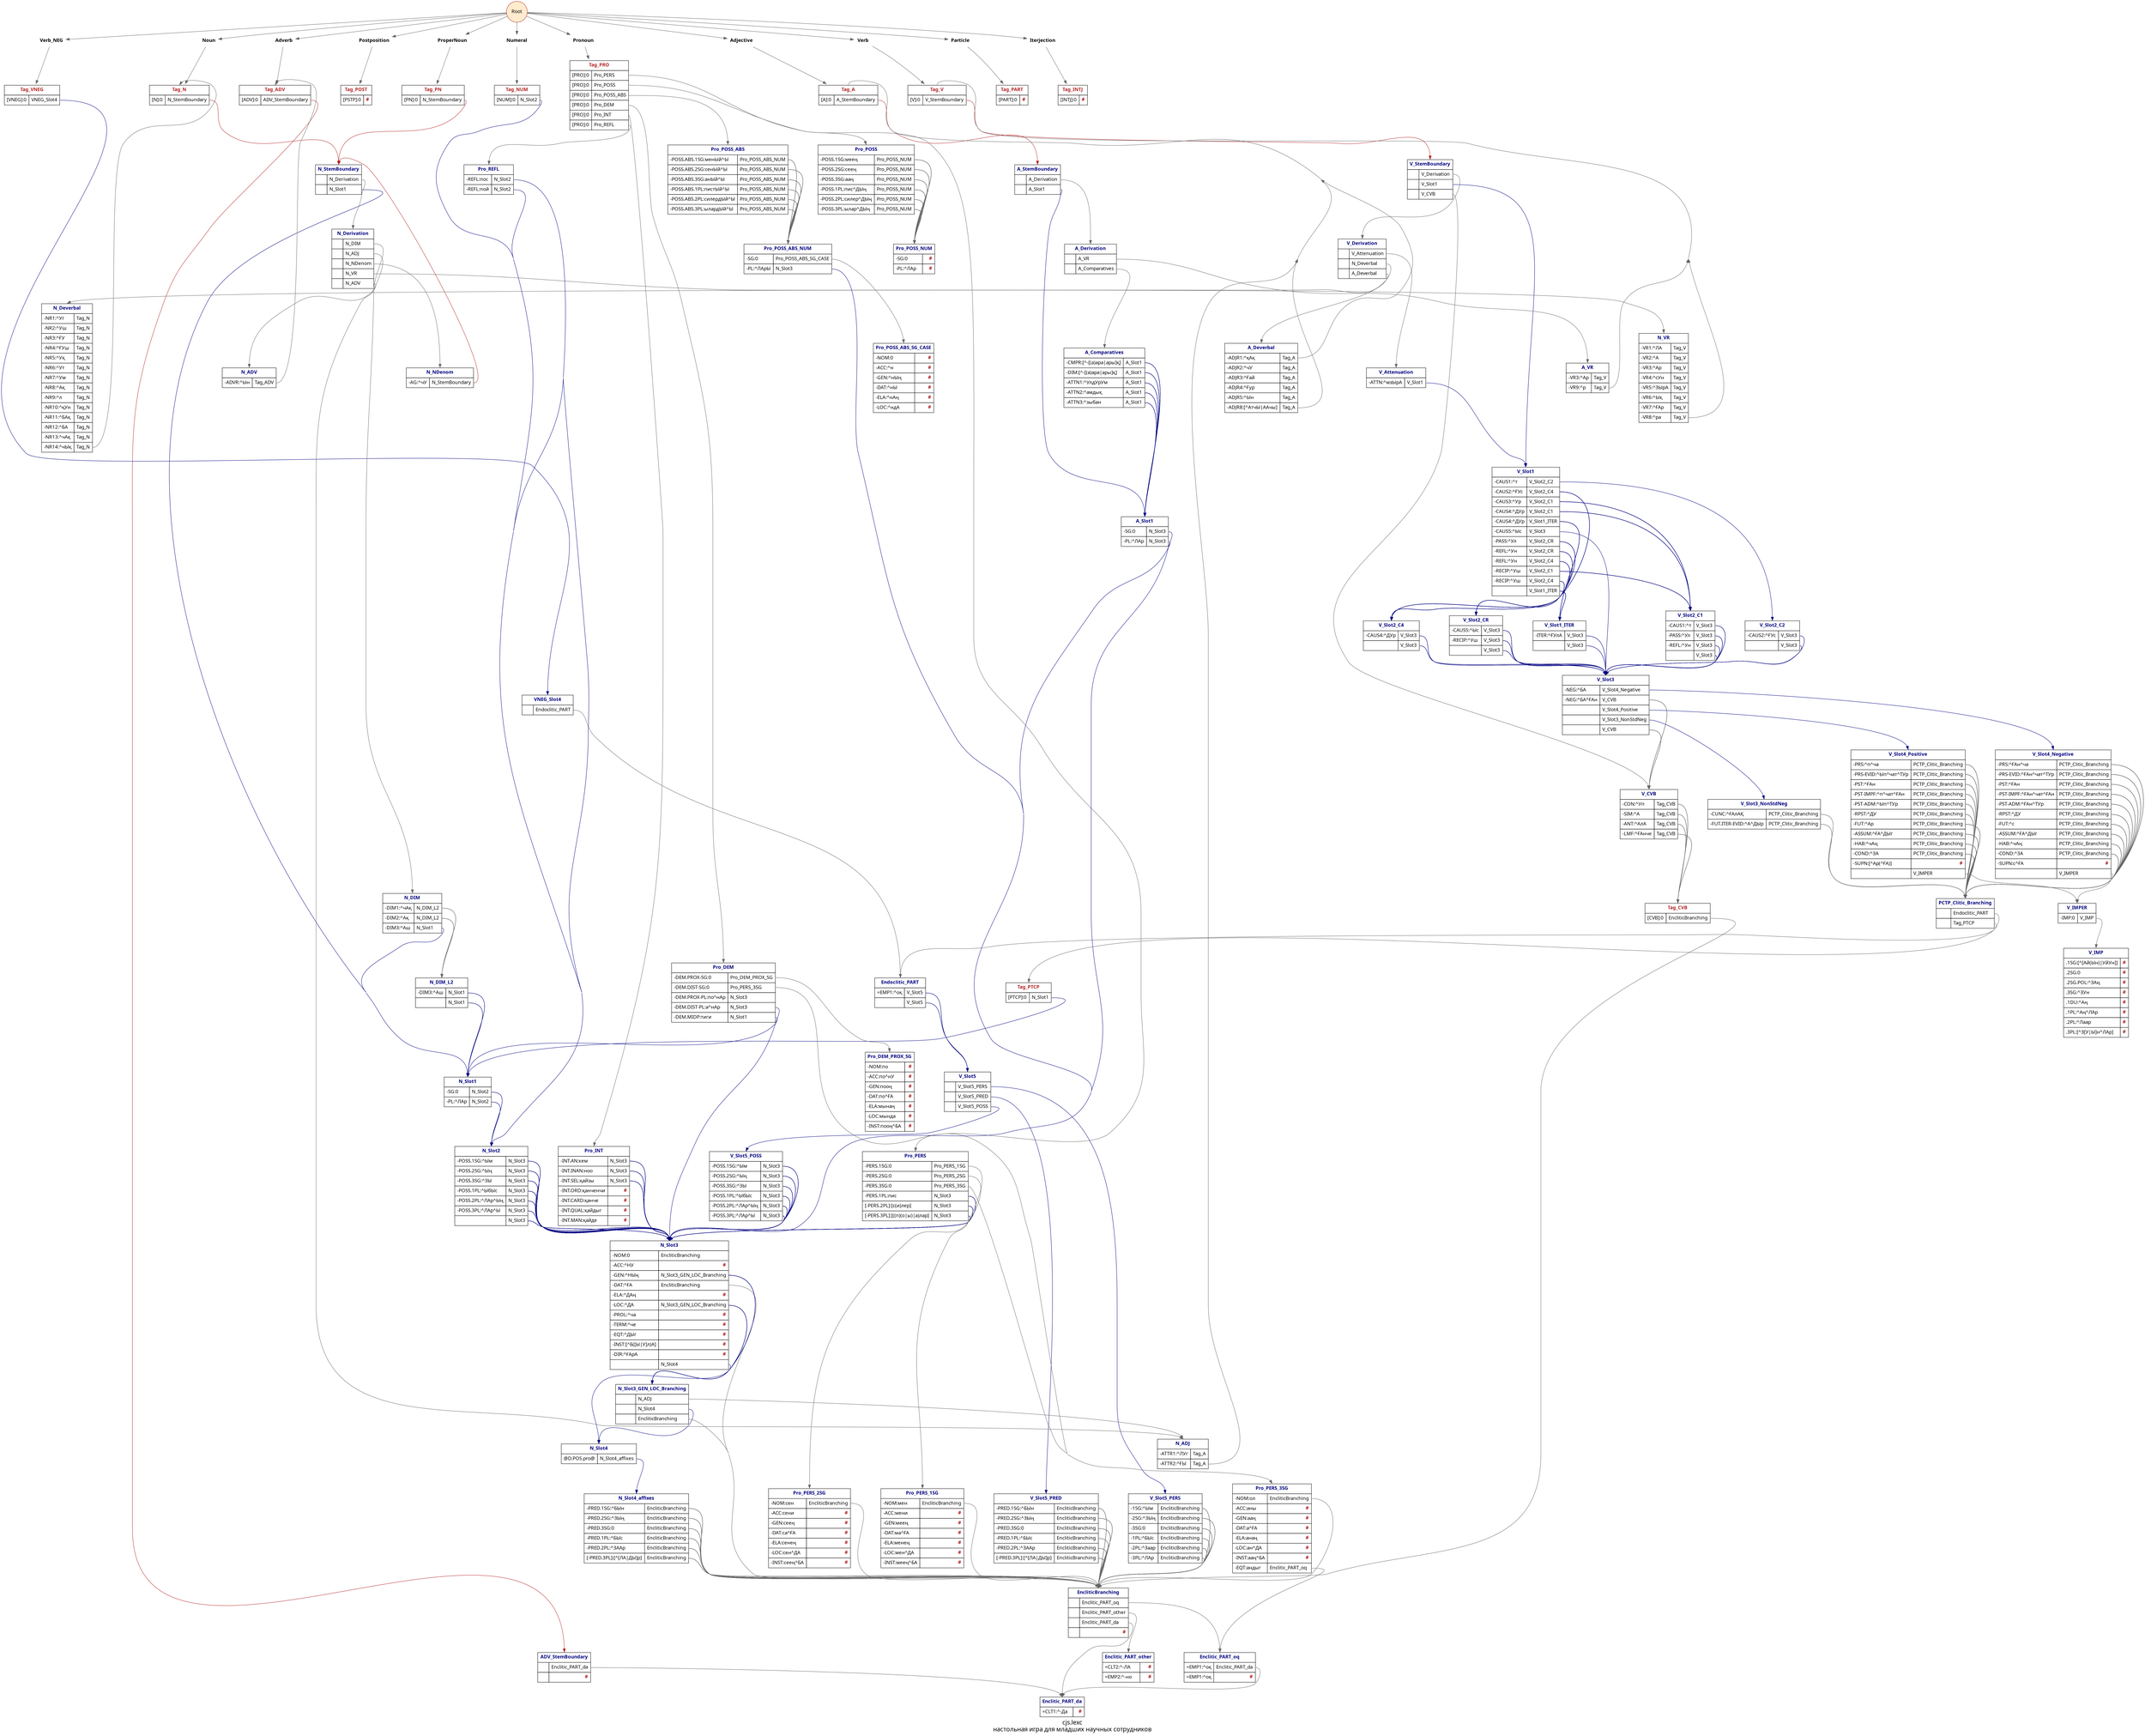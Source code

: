 digraph LEXC {
	graph [concentrate=true,
		fontname="PT Sans",
		fontsize=18,
		label="cjs.lexc\nнастольная игра для младших научных сотрудников",
		nodesep=1.0
	];
	node [fontcolor=black,
		fontname="PT Sans",
		fontsize=14,
		label="\N",
		shape=none
	];
	edge [color=gray40];
	subgraph Tags {
		graph [rank=same];
		Tag_N		 [label=<<table border="0" cellborder="1" cellpadding="6" cellspacing="0"><tr><td colspan="2" port="l"><b><font color="firebrick">Tag_N</font></b></td></tr><tr><td align="left">[N]:0</td><td align="left" port="t0">N_StemBoundary</td></tr></table>>];
		Tag_PN		 [label=<<table border="0" cellborder="1" cellpadding="6" cellspacing="0"><tr><td colspan="2" port="l"><b><font color="firebrick">Tag_PN</font></b></td></tr><tr><td align="left">[PN]:0</td><td align="left" port="t0">N_StemBoundary</td></tr></table>>];
		Tag_INTJ		 [label=<<table border="0" cellborder="1" cellpadding="6" cellspacing="0"><tr><td colspan="2" port="l"><b><font color="firebrick">Tag_INTJ</font></b></td></tr><tr><td align="left">[INTJ]:0</td><td align="right" port="t0"><b><font color="firebrick">#</font></b></td></tr></table>>];
		Tag_V		 [label=<<table border="0" cellborder="1" cellpadding="6" cellspacing="0"><tr><td colspan="2" port="l"><b><font color="firebrick">Tag_V</font></b></td></tr><tr><td align="left">[V]:0</td><td align="left" port="t0">V_StemBoundary</td></tr></table>>];
		Tag_POST		 [label=<<table border="0" cellborder="1" cellpadding="6" cellspacing="0"><tr><td colspan="2" port="l"><b><font color="firebrick">Tag_POST</font></b></td></tr><tr><td align="left">[PSTP]:0</td><td align="right" port="t0"><b><font color="firebrick">#</font></b></td></tr></table>>];
		Tag_A		 [label=<<table border="0" cellborder="1" cellpadding="6" cellspacing="0"><tr><td colspan="2" port="l"><b><font color="firebrick">Tag_A</font></b></td></tr><tr><td align="left">[A]:0</td><td align="left" port="t0">A_StemBoundary</td></tr></table>>];
		Tag_ADV		 [label=<<table border="0" cellborder="1" cellpadding="6" cellspacing="0"><tr><td colspan="2" port="l"><b><font color="firebrick">Tag_ADV</font></b></td></tr><tr><td align="left">[ADV]:0</td><td align="left" port="t0">ADV_StemBoundary</td></tr></table>>];
		Tag_PART		 [label=<<table border="0" cellborder="1" cellpadding="6" cellspacing="0"><tr><td colspan="2" port="l"><b><font color="firebrick">Tag_PART</font></b></td></tr><tr><td align="left">[PART]:0</td><td align="right" port="t0"><b><font color="firebrick">#</font></b></td></tr></table>>];
		Tag_NUM		 [label=<<table border="0" cellborder="1" cellpadding="6" cellspacing="0"><tr><td colspan="2" port="l"><b><font color="firebrick">Tag_NUM</font></b></td></tr><tr><td align="left">[NUM]:0</td><td align="left" port="t0">N_Slot2</td></tr></table>>];
		Tag_PRO		 [label=<<table border="0" cellborder="1" cellpadding="6" cellspacing="0"><tr><td colspan="2" port="l"><b><font color="firebrick">Tag_PRO</font></b></td></tr><tr><td align="left">[PRO]:0</td><td align="left" port="t0">Pro_PERS</td></tr><tr><td align="left">[PRO]:0</td><td align="left" port="t1">Pro_POSS</td></tr><tr><td align="left">[PRO]:0</td><td align="left" port="t2">Pro_POSS_ABS</td></tr><tr><td align="left">[PRO]:0</td><td align="left" port="t3">Pro_DEM</td></tr><tr><td align="left">[PRO]:0</td><td align="left" port="t4">Pro_INT</td></tr><tr><td align="left">[PRO]:0</td><td align="left" port="t5">Pro_REFL</td></tr></table>>];
	}
	Root	 [color=firebrick,
		fillcolor=blanchedalmond,
		shape=circle,
		style=filled];
	Noun	 [fontname="PT Sans Bold"];
	Root -> Noun;
	Root -> Noun;
	Root -> Noun;
	Root -> Noun;
	Root -> Noun;
	Root -> Noun;
	Root -> Noun;
	Root -> Noun;
	Root -> Noun;
	Root -> Noun;
	Root -> Noun;
	ProperNoun	 [fontname="PT Sans Bold"];
	Root -> ProperNoun;
	Root -> ProperNoun;
	Root -> ProperNoun;
	Root -> ProperNoun;
	Root -> ProperNoun;
	Root -> ProperNoun;
	Root -> ProperNoun;
	Root -> ProperNoun;
	Root -> ProperNoun;
	Root -> ProperNoun;
	Root -> ProperNoun;
	Pronoun	 [fontname="PT Sans Bold"];
	Root -> Pronoun;
	Root -> Pronoun;
	Root -> Pronoun;
	Root -> Pronoun;
	Root -> Pronoun;
	Root -> Pronoun;
	Root -> Pronoun;
	Root -> Pronoun;
	Root -> Pronoun;
	Root -> Pronoun;
	Root -> Pronoun;
	Postposition	 [fontname="PT Sans Bold"];
	Root -> Postposition;
	Root -> Postposition;
	Root -> Postposition;
	Root -> Postposition;
	Root -> Postposition;
	Root -> Postposition;
	Root -> Postposition;
	Root -> Postposition;
	Root -> Postposition;
	Root -> Postposition;
	Root -> Postposition;
	Adjective	 [fontname="PT Sans Bold"];
	Root -> Adjective;
	Root -> Adjective;
	Root -> Adjective;
	Root -> Adjective;
	Root -> Adjective;
	Root -> Adjective;
	Root -> Adjective;
	Root -> Adjective;
	Root -> Adjective;
	Root -> Adjective;
	Root -> Adjective;
	Numeral	 [fontname="PT Sans Bold"];
	Root -> Numeral;
	Root -> Numeral;
	Root -> Numeral;
	Root -> Numeral;
	Root -> Numeral;
	Root -> Numeral;
	Root -> Numeral;
	Root -> Numeral;
	Root -> Numeral;
	Root -> Numeral;
	Root -> Numeral;
	Verb	 [fontname="PT Sans Bold"];
	Root -> Verb;
	Root -> Verb;
	Root -> Verb;
	Root -> Verb;
	Root -> Verb;
	Root -> Verb;
	Root -> Verb;
	Root -> Verb;
	Root -> Verb;
	Root -> Verb;
	Root -> Verb;
	Verb_NEG	 [fontname="PT Sans Bold"];
	Root -> Verb_NEG;
	Root -> Verb_NEG;
	Root -> Verb_NEG;
	Root -> Verb_NEG;
	Root -> Verb_NEG;
	Root -> Verb_NEG;
	Root -> Verb_NEG;
	Root -> Verb_NEG;
	Root -> Verb_NEG;
	Root -> Verb_NEG;
	Root -> Verb_NEG;
	Adverb	 [fontname="PT Sans Bold"];
	Root -> Adverb;
	Root -> Adverb;
	Root -> Adverb;
	Root -> Adverb;
	Root -> Adverb;
	Root -> Adverb;
	Root -> Adverb;
	Root -> Adverb;
	Root -> Adverb;
	Root -> Adverb;
	Root -> Adverb;
	Particle	 [fontname="PT Sans Bold"];
	Root -> Particle;
	Root -> Particle;
	Root -> Particle;
	Root -> Particle;
	Root -> Particle;
	Root -> Particle;
	Root -> Particle;
	Root -> Particle;
	Root -> Particle;
	Root -> Particle;
	Root -> Particle;
	Iterjection	 [fontname="PT Sans Bold"];
	Root -> Iterjection;
	Root -> Iterjection;
	Root -> Iterjection;
	Root -> Iterjection;
	Root -> Iterjection;
	Root -> Iterjection;
	Root -> Iterjection;
	Root -> Iterjection;
	Root -> Iterjection;
	Root -> Iterjection;
	Root -> Iterjection;
	Noun -> Tag_N;
	Noun -> Tag_N;
	Noun -> Tag_N;
	Noun -> Tag_N;
	Noun -> Tag_N;
	Noun -> Tag_N;
	Noun -> Tag_N;
	Noun -> Tag_N;
	Noun -> Tag_N;
	Noun -> Tag_N;
	Noun -> Tag_N;
	Noun -> Tag_N;
	Noun -> Tag_N;
	Noun -> Tag_N;
	Noun -> Tag_N;
	Noun -> Tag_N;
	Noun -> Tag_N;
	Noun -> Tag_N;
	Noun -> Tag_N;
	Noun -> Tag_N;
	Noun -> Tag_N;
	Noun -> Tag_N;
	Noun -> Tag_N;
	Noun -> Tag_N;
	Noun -> Tag_N;
	Noun -> Tag_N;
	Noun -> Tag_N;
	Noun -> Tag_N;
	Noun -> Tag_N;
	Noun -> Tag_N;
	Noun -> Tag_N;
	Noun -> Tag_N;
	Noun -> Tag_N;
	Noun -> Tag_N;
	Noun -> Tag_N;
	Noun -> Tag_N;
	Noun -> Tag_N;
	Noun -> Tag_N;
	Noun -> Tag_N;
	Noun -> Tag_N;
	Noun -> Tag_N;
	Noun -> Tag_N;
	Noun -> Tag_N;
	Noun -> Tag_N;
	Noun -> Tag_N;
	Noun -> Tag_N;
	Noun -> Tag_N;
	Noun -> Tag_N;
	Noun -> Tag_N;
	Noun -> Tag_N;
	Noun -> Tag_N;
	Noun -> Tag_N;
	Noun -> Tag_N;
	Noun -> Tag_N;
	Noun -> Tag_N;
	Noun -> Tag_N;
	Noun -> Tag_N;
	Noun -> Tag_N;
	Noun -> Tag_N;
	Noun -> Tag_N;
	Noun -> Tag_N;
	Noun -> Tag_N;
	Noun -> Tag_N;
	Noun -> Tag_N;
	Noun -> Tag_N;
	Noun -> Tag_N;
	Noun -> Tag_N;
	Noun -> Tag_N;
	Noun -> Tag_N;
	Noun -> Tag_N;
	Noun -> Tag_N;
	Noun -> Tag_N;
	Noun -> Tag_N;
	Noun -> Tag_N;
	Noun -> Tag_N;
	Noun -> Tag_N;
	Noun -> Tag_N;
	Noun -> Tag_N;
	Noun -> Tag_N;
	Noun -> Tag_N;
	Noun -> Tag_N;
	Noun -> Tag_N;
	Noun -> Tag_N;
	Noun -> Tag_N;
	Noun -> Tag_N;
	Noun -> Tag_N;
	Noun -> Tag_N;
	Noun -> Tag_N;
	Noun -> Tag_N;
	Noun -> Tag_N;
	Noun -> Tag_N;
	Noun -> Tag_N;
	Noun -> Tag_N;
	Noun -> Tag_N;
	Noun -> Tag_N;
	Noun -> Tag_N;
	Noun -> Tag_N;
	Noun -> Tag_N;
	Noun -> Tag_N;
	Noun -> Tag_N;
	Noun -> Tag_N;
	Noun -> Tag_N;
	Noun -> Tag_N;
	Noun -> Tag_N;
	Noun -> Tag_N;
	Noun -> Tag_N;
	Noun -> Tag_N;
	Noun -> Tag_N;
	Noun -> Tag_N;
	Noun -> Tag_N;
	Noun -> Tag_N;
	Noun -> Tag_N;
	Noun -> Tag_N;
	Noun -> Tag_N;
	Noun -> Tag_N;
	Noun -> Tag_N;
	Noun -> Tag_N;
	Noun -> Tag_N;
	Noun -> Tag_N;
	Noun -> Tag_N;
	Noun -> Tag_N;
	Noun -> Tag_N;
	Noun -> Tag_N;
	Noun -> Tag_N;
	Noun -> Tag_N;
	Noun -> Tag_N;
	Noun -> Tag_N;
	Noun -> Tag_N;
	Noun -> Tag_N;
	Noun -> Tag_N;
	Noun -> Tag_N;
	Noun -> Tag_N;
	Noun -> Tag_N;
	Noun -> Tag_N;
	Noun -> Tag_N;
	Noun -> Tag_N;
	Noun -> Tag_N;
	Noun -> Tag_N;
	Noun -> Tag_N;
	Noun -> Tag_N;
	Noun -> Tag_N;
	Noun -> Tag_N;
	Noun -> Tag_N;
	Noun -> Tag_N;
	Noun -> Tag_N;
	Noun -> Tag_N;
	Noun -> Tag_N;
	Noun -> Tag_N;
	Noun -> Tag_N;
	Noun -> Tag_N;
	Noun -> Tag_N;
	Noun -> Tag_N;
	Noun -> Tag_N;
	Noun -> Tag_N;
	Noun -> Tag_N;
	Noun -> Tag_N;
	Noun -> Tag_N;
	Noun -> Tag_N;
	Noun -> Tag_N;
	Noun -> Tag_N;
	Noun -> Tag_N;
	Noun -> Tag_N;
	Noun -> Tag_N;
	Noun -> Tag_N;
	Noun -> Tag_N;
	Noun -> Tag_N;
	Noun -> Tag_N;
	Noun -> Tag_N;
	Noun -> Tag_N;
	Noun -> Tag_N;
	Noun -> Tag_N;
	Noun -> Tag_N;
	Noun -> Tag_N;
	Noun -> Tag_N;
	Noun -> Tag_N;
	Noun -> Tag_N;
	Noun -> Tag_N;
	Noun -> Tag_N;
	Noun -> Tag_N;
	Noun -> Tag_N;
	Noun -> Tag_N;
	Noun -> Tag_N;
	Noun -> Tag_N;
	Noun -> Tag_N;
	Noun -> Tag_N;
	Noun -> Tag_N;
	Noun -> Tag_N;
	Noun -> Tag_N;
	Noun -> Tag_N;
	Noun -> Tag_N;
	Noun -> Tag_N;
	Noun -> Tag_N;
	Noun -> Tag_N;
	Noun -> Tag_N;
	Noun -> Tag_N;
	Noun -> Tag_N;
	Noun -> Tag_N;
	Noun -> Tag_N;
	Noun -> Tag_N;
	Noun -> Tag_N;
	Noun -> Tag_N;
	Noun -> Tag_N;
	Noun -> Tag_N;
	Noun -> Tag_N;
	Noun -> Tag_N;
	Noun -> Tag_N;
	Noun -> Tag_N;
	Noun -> Tag_N;
	Noun -> Tag_N;
	Noun -> Tag_N;
	Noun -> Tag_N;
	Noun -> Tag_N;
	Noun -> Tag_N;
	Noun -> Tag_N;
	Noun -> Tag_N;
	Noun -> Tag_N;
	Noun -> Tag_N;
	Noun -> Tag_N;
	Noun -> Tag_N;
	Noun -> Tag_N;
	Noun -> Tag_N;
	Noun -> Tag_N;
	Noun -> Tag_N;
	Noun -> Tag_N;
	Noun -> Tag_N;
	Noun -> Tag_N;
	Noun -> Tag_N;
	Noun -> Tag_N;
	Noun -> Tag_N;
	Noun -> Tag_N;
	Noun -> Tag_N;
	Noun -> Tag_N;
	Noun -> Tag_N;
	Noun -> Tag_N;
	Noun -> Tag_N;
	Noun -> Tag_N;
	Noun -> Tag_N;
	Noun -> Tag_N;
	Noun -> Tag_N;
	Noun -> Tag_N;
	Noun -> Tag_N;
	Noun -> Tag_N;
	Noun -> Tag_N;
	Noun -> Tag_N;
	Noun -> Tag_N;
	Noun -> Tag_N;
	Noun -> Tag_N;
	Noun -> Tag_N;
	Noun -> Tag_N;
	Noun -> Tag_N;
	Noun -> Tag_N;
	Noun -> Tag_N;
	Noun -> Tag_N;
	Noun -> Tag_N;
	Noun -> Tag_N;
	Noun -> Tag_N;
	Noun -> Tag_N;
	Noun -> Tag_N;
	Noun -> Tag_N;
	Noun -> Tag_N;
	Noun -> Tag_N;
	Noun -> Tag_N;
	Noun -> Tag_N;
	Noun -> Tag_N;
	Noun -> Tag_N;
	Noun -> Tag_N;
	Noun -> Tag_N;
	Noun -> Tag_N;
	Noun -> Tag_N;
	Noun -> Tag_N;
	Noun -> Tag_N;
	Noun -> Tag_N;
	Noun -> Tag_N;
	Noun -> Tag_N;
	Noun -> Tag_N;
	Noun -> Tag_N;
	Noun -> Tag_N;
	Noun -> Tag_N;
	Noun -> Tag_N;
	Noun -> Tag_N;
	Noun -> Tag_N;
	Noun -> Tag_N;
	Noun -> Tag_N;
	Noun -> Tag_N;
	Noun -> Tag_N;
	Noun -> Tag_N;
	Noun -> Tag_N;
	Noun -> Tag_N;
	Noun -> Tag_N;
	Noun -> Tag_N;
	Noun -> Tag_N;
	Noun -> Tag_N;
	Noun -> Tag_N;
	Noun -> Tag_N;
	Noun -> Tag_N;
	Noun -> Tag_N;
	Noun -> Tag_N;
	Noun -> Tag_N;
	Noun -> Tag_N;
	Noun -> Tag_N;
	Noun -> Tag_N;
	Noun -> Tag_N;
	Noun -> Tag_N;
	Noun -> Tag_N;
	Noun -> Tag_N;
	Noun -> Tag_N;
	Noun -> Tag_N;
	Noun -> Tag_N;
	Noun -> Tag_N;
	Noun -> Tag_N;
	Noun -> Tag_N;
	Noun -> Tag_N;
	Noun -> Tag_N;
	Noun -> Tag_N;
	Noun -> Tag_N;
	Noun -> Tag_N;
	Noun -> Tag_N;
	Noun -> Tag_N;
	Noun -> Tag_N;
	Noun -> Tag_N;
	Noun -> Tag_N;
	Noun -> Tag_N;
	Noun -> Tag_N;
	Noun -> Tag_N;
	Noun -> Tag_N;
	Noun -> Tag_N;
	Noun -> Tag_N;
	Noun -> Tag_N;
	Noun -> Tag_N;
	Noun -> Tag_N;
	Noun -> Tag_N;
	Noun -> Tag_N;
	Noun -> Tag_N;
	Noun -> Tag_N;
	Noun -> Tag_N;
	Noun -> Tag_N;
	Noun -> Tag_N;
	Noun -> Tag_N;
	Noun -> Tag_N;
	Noun -> Tag_N;
	Noun -> Tag_N;
	Noun -> Tag_N;
	Noun -> Tag_N;
	Noun -> Tag_N;
	Noun -> Tag_N;
	Noun -> Tag_N;
	Noun -> Tag_N;
	Noun -> Tag_N;
	Noun -> Tag_N;
	Noun -> Tag_N;
	Noun -> Tag_N;
	Noun -> Tag_N;
	Noun -> Tag_N;
	Noun -> Tag_N;
	Noun -> Tag_N;
	Noun -> Tag_N;
	Noun -> Tag_N;
	Noun -> Tag_N;
	Noun -> Tag_N;
	Noun -> Tag_N;
	Noun -> Tag_N;
	Noun -> Tag_N;
	Noun -> Tag_N;
	Noun -> Tag_N;
	Noun -> Tag_N;
	Noun -> Tag_N;
	Noun -> Tag_N;
	Noun -> Tag_N;
	Noun -> Tag_N;
	Noun -> Tag_N;
	Noun -> Tag_N;
	Noun -> Tag_N;
	Noun -> Tag_N;
	Noun -> Tag_N;
	Noun -> Tag_N;
	Noun -> Tag_N;
	Noun -> Tag_N;
	Noun -> Tag_N;
	Noun -> Tag_N;
	Noun -> Tag_N;
	Noun -> Tag_N;
	Noun -> Tag_N;
	Noun -> Tag_N;
	Noun -> Tag_N;
	Noun -> Tag_N;
	Noun -> Tag_N;
	Noun -> Tag_N;
	Noun -> Tag_N;
	Noun -> Tag_N;
	Noun -> Tag_N;
	Noun -> Tag_N;
	Noun -> Tag_N;
	Noun -> Tag_N;
	Noun -> Tag_N;
	Noun -> Tag_N;
	Noun -> Tag_N;
	Noun -> Tag_N;
	Noun -> Tag_N;
	Noun -> Tag_N;
	Noun -> Tag_N;
	Noun -> Tag_N;
	Noun -> Tag_N;
	Noun -> Tag_N;
	Noun -> Tag_N;
	Noun -> Tag_N;
	Noun -> Tag_N;
	Noun -> Tag_N;
	Noun -> Tag_N;
	Noun -> Tag_N;
	Noun -> Tag_N;
	Noun -> Tag_N;
	Noun -> Tag_N;
	Noun -> Tag_N;
	Noun -> Tag_N;
	Noun -> Tag_N;
	Noun -> Tag_N;
	Noun -> Tag_N;
	Noun -> Tag_N;
	Noun -> Tag_N;
	Noun -> Tag_N;
	Noun -> Tag_N;
	Noun -> Tag_N;
	Noun -> Tag_N;
	Noun -> Tag_N;
	Noun -> Tag_N;
	Noun -> Tag_N;
	Noun -> Tag_N;
	Noun -> Tag_N;
	Noun -> Tag_N;
	Noun -> Tag_N;
	Noun -> Tag_N;
	Noun -> Tag_N;
	Noun -> Tag_N;
	Noun -> Tag_N;
	Noun -> Tag_N;
	Noun -> Tag_N;
	Noun -> Tag_N;
	Noun -> Tag_N;
	Noun -> Tag_N;
	Noun -> Tag_N;
	Noun -> Tag_N;
	Noun -> Tag_N;
	Noun -> Tag_N;
	Noun -> Tag_N;
	Noun -> Tag_N;
	Noun -> Tag_N;
	Noun -> Tag_N;
	Noun -> Tag_N;
	Noun -> Tag_N;
	Noun -> Tag_N;
	Noun -> Tag_N;
	Noun -> Tag_N;
	Noun -> Tag_N;
	Noun -> Tag_N;
	Noun -> Tag_N;
	Noun -> Tag_N;
	Noun -> Tag_N;
	Noun -> Tag_N;
	Noun -> Tag_N;
	Noun -> Tag_N;
	Noun -> Tag_N;
	Noun -> Tag_N;
	Noun -> Tag_N;
	Noun -> Tag_N;
	Noun -> Tag_N;
	Noun -> Tag_N;
	Noun -> Tag_N;
	Noun -> Tag_N;
	Noun -> Tag_N;
	Noun -> Tag_N;
	Noun -> Tag_N;
	Noun -> Tag_N;
	Noun -> Tag_N;
	Noun -> Tag_N;
	Noun -> Tag_N;
	Noun -> Tag_N;
	Noun -> Tag_N;
	Noun -> Tag_N;
	Noun -> Tag_N;
	Noun -> Tag_N;
	Noun -> Tag_N;
	Noun -> Tag_N;
	Noun -> Tag_N;
	Noun -> Tag_N;
	Noun -> Tag_N;
	Noun -> Tag_N;
	Noun -> Tag_N;
	Noun -> Tag_N;
	Noun -> Tag_N;
	Noun -> Tag_N;
	Noun -> Tag_N;
	Noun -> Tag_N;
	Noun -> Tag_N;
	Noun -> Tag_N;
	Noun -> Tag_N;
	Noun -> Tag_N;
	Noun -> Tag_N;
	Noun -> Tag_N;
	Noun -> Tag_N;
	Noun -> Tag_N;
	Noun -> Tag_N;
	Noun -> Tag_N;
	Noun -> Tag_N;
	Noun -> Tag_N;
	Noun -> Tag_N;
	Noun -> Tag_N;
	Noun -> Tag_N;
	Noun -> Tag_N;
	Noun -> Tag_N;
	Noun -> Tag_N;
	Noun -> Tag_N;
	Noun -> Tag_N;
	Noun -> Tag_N;
	Noun -> Tag_N;
	Noun -> Tag_N;
	Noun -> Tag_N;
	Noun -> Tag_N;
	Noun -> Tag_N;
	Noun -> Tag_N;
	Noun -> Tag_N;
	Noun -> Tag_N;
	Noun -> Tag_N;
	Noun -> Tag_N;
	Noun -> Tag_N;
	Noun -> Tag_N;
	Noun -> Tag_N;
	Noun -> Tag_N;
	Noun -> Tag_N;
	Noun -> Tag_N;
	Noun -> Tag_N;
	Noun -> Tag_N;
	Noun -> Tag_N;
	Noun -> Tag_N;
	Noun -> Tag_N;
	Noun -> Tag_N;
	Noun -> Tag_N;
	Noun -> Tag_N;
	Noun -> Tag_N;
	Noun -> Tag_N;
	Noun -> Tag_N;
	Noun -> Tag_N;
	Noun -> Tag_N;
	Noun -> Tag_N;
	Noun -> Tag_N;
	Noun -> Tag_N;
	Noun -> Tag_N;
	Noun -> Tag_N;
	Noun -> Tag_N;
	Noun -> Tag_N;
	Noun -> Tag_N;
	Noun -> Tag_N;
	Noun -> Tag_N;
	Noun -> Tag_N;
	Noun -> Tag_N;
	Noun -> Tag_N;
	Noun -> Tag_N;
	Noun -> Tag_N;
	Noun -> Tag_N;
	Noun -> Tag_N;
	Noun -> Tag_N;
	Noun -> Tag_N;
	Noun -> Tag_N;
	Noun -> Tag_N;
	Noun -> Tag_N;
	Noun -> Tag_N;
	Noun -> Tag_N;
	Noun -> Tag_N;
	Noun -> Tag_N;
	Noun -> Tag_N;
	Noun -> Tag_N;
	Noun -> Tag_N;
	Noun -> Tag_N;
	Noun -> Tag_N;
	Noun -> Tag_N;
	Noun -> Tag_N;
	Noun -> Tag_N;
	Noun -> Tag_N;
	Noun -> Tag_N;
	Noun -> Tag_N;
	Noun -> Tag_N;
	Noun -> Tag_N;
	Noun -> Tag_N;
	Noun -> Tag_N;
	Noun -> Tag_N;
	Noun -> Tag_N;
	Noun -> Tag_N;
	Noun -> Tag_N;
	Noun -> Tag_N;
	Noun -> Tag_N;
	Noun -> Tag_N;
	Noun -> Tag_N;
	Noun -> Tag_N;
	Noun -> Tag_N;
	Noun -> Tag_N;
	Noun -> Tag_N;
	Noun -> Tag_N;
	Noun -> Tag_N;
	Noun -> Tag_N;
	Noun -> Tag_N;
	Noun -> Tag_N;
	Noun -> Tag_N;
	Noun -> Tag_N;
	Noun -> Tag_N;
	Noun -> Tag_N;
	Noun -> Tag_N;
	Noun -> Tag_N;
	Noun -> Tag_N;
	Noun -> Tag_N;
	Noun -> Tag_N;
	Noun -> Tag_N;
	Noun -> Tag_N;
	Noun -> Tag_N;
	Noun -> Tag_N;
	Noun -> Tag_N;
	Noun -> Tag_N;
	Noun -> Tag_N;
	Noun -> Tag_N;
	Noun -> Tag_N;
	Noun -> Tag_N;
	Noun -> Tag_N;
	Noun -> Tag_N;
	Noun -> Tag_N;
	Noun -> Tag_N;
	Noun -> Tag_N;
	Noun -> Tag_N;
	Noun -> Tag_N;
	Noun -> Tag_N;
	Noun -> Tag_N;
	Noun -> Tag_N;
	Noun -> Tag_N;
	Noun -> Tag_N;
	Noun -> Tag_N;
	Noun -> Tag_N;
	Noun -> Tag_N;
	Noun -> Tag_N;
	Noun -> Tag_N;
	Noun -> Tag_N;
	Noun -> Tag_N;
	Noun -> Tag_N;
	Noun -> Tag_N;
	Noun -> Tag_N;
	Noun -> Tag_N;
	Noun -> Tag_N;
	Noun -> Tag_N;
	Noun -> Tag_N;
	Noun -> Tag_N;
	Noun -> Tag_N;
	Noun -> Tag_N;
	Noun -> Tag_N;
	Noun -> Tag_N;
	Noun -> Tag_N;
	Noun -> Tag_N;
	Noun -> Tag_N;
	Noun -> Tag_N;
	Noun -> Tag_N;
	Noun -> Tag_N;
	Noun -> Tag_N;
	Noun -> Tag_N;
	Noun -> Tag_N;
	Noun -> Tag_N;
	Noun -> Tag_N;
	Noun -> Tag_N;
	Noun -> Tag_N;
	Noun -> Tag_N;
	Noun -> Tag_N;
	Noun -> Tag_N;
	Noun -> Tag_N;
	Noun -> Tag_N;
	Noun -> Tag_N;
	Noun -> Tag_N;
	Noun -> Tag_N;
	Noun -> Tag_N;
	Noun -> Tag_N;
	Noun -> Tag_N;
	Noun -> Tag_N;
	Noun -> Tag_N;
	Noun -> Tag_N;
	Noun -> Tag_N;
	Noun -> Tag_N;
	Noun -> Tag_N;
	Noun -> Tag_N;
	Noun -> Tag_N;
	Noun -> Tag_N;
	Noun -> Tag_N;
	Noun -> Tag_N;
	Noun -> Tag_N;
	Noun -> Tag_N;
	Noun -> Tag_N;
	Noun -> Tag_N;
	Noun -> Tag_N;
	Noun -> Tag_N;
	Noun -> Tag_N;
	Noun -> Tag_N;
	Noun -> Tag_N;
	Noun -> Tag_N;
	Noun -> Tag_N;
	Noun -> Tag_N;
	Noun -> Tag_N;
	Noun -> Tag_N;
	Noun -> Tag_N;
	Noun -> Tag_N;
	Noun -> Tag_N;
	Noun -> Tag_N;
	Noun -> Tag_N;
	Noun -> Tag_N;
	Noun -> Tag_N;
	Noun -> Tag_N;
	Noun -> Tag_N;
	Noun -> Tag_N;
	Noun -> Tag_N;
	Noun -> Tag_N;
	Noun -> Tag_N;
	Noun -> Tag_N;
	Noun -> Tag_N;
	Noun -> Tag_N;
	Noun -> Tag_N;
	Noun -> Tag_N;
	Noun -> Tag_N;
	Noun -> Tag_N;
	Noun -> Tag_N;
	Noun -> Tag_N;
	Noun -> Tag_N;
	Noun -> Tag_N;
	Noun -> Tag_N;
	Noun -> Tag_N;
	Noun -> Tag_N;
	Noun -> Tag_N;
	Noun -> Tag_N;
	Noun -> Tag_N;
	Noun -> Tag_N;
	Noun -> Tag_N;
	Noun -> Tag_N;
	Noun -> Tag_N;
	Noun -> Tag_N;
	Noun -> Tag_N;
	Noun -> Tag_N;
	Noun -> Tag_N;
	Noun -> Tag_N;
	Noun -> Tag_N;
	Noun -> Tag_N;
	Noun -> Tag_N;
	Noun -> Tag_N;
	Noun -> Tag_N;
	Noun -> Tag_N;
	Noun -> Tag_N;
	Noun -> Tag_N;
	Noun -> Tag_N;
	Noun -> Tag_N;
	Noun -> Tag_N;
	Noun -> Tag_N;
	Noun -> Tag_N;
	Noun -> Tag_N;
	Noun -> Tag_N;
	Noun -> Tag_N;
	Noun -> Tag_N;
	Noun -> Tag_N;
	Noun -> Tag_N;
	Noun -> Tag_N;
	Noun -> Tag_N;
	Noun -> Tag_N;
	Noun -> Tag_N;
	Noun -> Tag_N;
	Noun -> Tag_N;
	Noun -> Tag_N;
	Noun -> Tag_N;
	Noun -> Tag_N;
	Noun -> Tag_N;
	Noun -> Tag_N;
	Noun -> Tag_N;
	Noun -> Tag_N;
	Noun -> Tag_N;
	Noun -> Tag_N;
	Noun -> Tag_N;
	Noun -> Tag_N;
	Noun -> Tag_N;
	Noun -> Tag_N;
	Noun -> Tag_N;
	Noun -> Tag_N;
	Noun -> Tag_N;
	Noun -> Tag_N;
	Noun -> Tag_N;
	Noun -> Tag_N;
	Noun -> Tag_N;
	Noun -> Tag_N;
	Noun -> Tag_N;
	Noun -> Tag_N;
	Noun -> Tag_N;
	Noun -> Tag_N;
	Noun -> Tag_N;
	Noun -> Tag_N;
	Noun -> Tag_N;
	Noun -> Tag_N;
	Noun -> Tag_N;
	Noun -> Tag_N;
	Noun -> Tag_N;
	Noun -> Tag_N;
	Noun -> Tag_N;
	Noun -> Tag_N;
	Noun -> Tag_N;
	Noun -> Tag_N;
	Noun -> Tag_N;
	Noun -> Tag_N;
	Noun -> Tag_N;
	Noun -> Tag_N;
	Noun -> Tag_N;
	Noun -> Tag_N;
	Noun -> Tag_N;
	Noun -> Tag_N;
	Noun -> Tag_N;
	Noun -> Tag_N;
	Noun -> Tag_N;
	Noun -> Tag_N;
	Noun -> Tag_N;
	Noun -> Tag_N;
	Noun -> Tag_N;
	Noun -> Tag_N;
	Noun -> Tag_N;
	Noun -> Tag_N;
	Noun -> Tag_N;
	Noun -> Tag_N;
	Noun -> Tag_N;
	Noun -> Tag_N;
	Noun -> Tag_N;
	Noun -> Tag_N;
	Noun -> Tag_N;
	Noun -> Tag_N;
	Noun -> Tag_N;
	Noun -> Tag_N;
	Noun -> Tag_N;
	Noun -> Tag_N;
	Noun -> Tag_N;
	Noun -> Tag_N;
	Noun -> Tag_N;
	Noun -> Tag_N;
	Noun -> Tag_N;
	Noun -> Tag_N;
	Noun -> Tag_N;
	Noun -> Tag_N;
	Noun -> Tag_N;
	Noun -> Tag_N;
	Noun -> Tag_N;
	Noun -> Tag_N;
	Noun -> Tag_N;
	Noun -> Tag_N;
	Noun -> Tag_N;
	Noun -> Tag_N;
	Noun -> Tag_N;
	Noun -> Tag_N;
	Noun -> Tag_N;
	Noun -> Tag_N;
	Noun -> Tag_N;
	Noun -> Tag_N;
	Noun -> Tag_N;
	Noun -> Tag_N;
	Noun -> Tag_N;
	Noun -> Tag_N;
	Noun -> Tag_N;
	Noun -> Tag_N;
	Noun -> Tag_N;
	Noun -> Tag_N;
	Noun -> Tag_N;
	Noun -> Tag_N;
	Noun -> Tag_N;
	Noun -> Tag_N;
	Noun -> Tag_N;
	Noun -> Tag_N;
	Noun -> Tag_N;
	Noun -> Tag_N;
	Noun -> Tag_N;
	Noun -> Tag_N;
	Noun -> Tag_N;
	Noun -> Tag_N;
	Noun -> Tag_N;
	Noun -> Tag_N;
	Noun -> Tag_N;
	Noun -> Tag_N;
	Noun -> Tag_N;
	Noun -> Tag_N;
	Noun -> Tag_N;
	Noun -> Tag_N;
	Noun -> Tag_N;
	Noun -> Tag_N;
	Noun -> Tag_N;
	Noun -> Tag_N;
	Noun -> Tag_N;
	Noun -> Tag_N;
	Noun -> Tag_N;
	Noun -> Tag_N;
	Noun -> Tag_N;
	Noun -> Tag_N;
	Noun -> Tag_N;
	Noun -> Tag_N;
	Noun -> Tag_N;
	Noun -> Tag_N;
	Noun -> Tag_N;
	Noun -> Tag_N;
	Noun -> Tag_N;
	Noun -> Tag_N;
	Noun -> Tag_N;
	Noun -> Tag_N;
	Noun -> Tag_N;
	Noun -> Tag_N;
	Noun -> Tag_N;
	Noun -> Tag_N;
	Noun -> Tag_N;
	Noun -> Tag_N;
	Noun -> Tag_N;
	Noun -> Tag_N;
	Noun -> Tag_N;
	Noun -> Tag_N;
	Noun -> Tag_N;
	Noun -> Tag_N;
	Noun -> Tag_N;
	Noun -> Tag_N;
	Noun -> Tag_N;
	Noun -> Tag_N;
	Noun -> Tag_N;
	Noun -> Tag_N;
	Noun -> Tag_N;
	Noun -> Tag_N;
	Noun -> Tag_N;
	Noun -> Tag_N;
	Noun -> Tag_N;
	Noun -> Tag_N;
	Noun -> Tag_N;
	Noun -> Tag_N;
	Noun -> Tag_N;
	Noun -> Tag_N;
	Noun -> Tag_N;
	Noun -> Tag_N;
	Noun -> Tag_N;
	Noun -> Tag_N;
	Noun -> Tag_N;
	Noun -> Tag_N;
	Noun -> Tag_N;
	Noun -> Tag_N;
	Noun -> Tag_N;
	Noun -> Tag_N;
	Noun -> Tag_N;
	Noun -> Tag_N;
	Noun -> Tag_N;
	Noun -> Tag_N;
	Noun -> Tag_N;
	Noun -> Tag_N;
	Noun -> Tag_N;
	Noun -> Tag_N;
	Noun -> Tag_N;
	Noun -> Tag_N;
	Noun -> Tag_N;
	Noun -> Tag_N;
	Noun -> Tag_N;
	Noun -> Tag_N;
	Noun -> Tag_N;
	Noun -> Tag_N;
	Noun -> Tag_N;
	Noun -> Tag_N;
	Noun -> Tag_N;
	Noun -> Tag_N;
	Noun -> Tag_N;
	Noun -> Tag_N;
	Noun -> Tag_N;
	Noun -> Tag_N;
	Noun -> Tag_N;
	Noun -> Tag_N;
	Noun -> Tag_N;
	Noun -> Tag_N;
	Noun -> Tag_N;
	Noun -> Tag_N;
	Noun -> Tag_N;
	Noun -> Tag_N;
	Noun -> Tag_N;
	Noun -> Tag_N;
	Noun -> Tag_N;
	Noun -> Tag_N;
	Noun -> Tag_N;
	Noun -> Tag_N;
	Noun -> Tag_N;
	Noun -> Tag_N;
	Noun -> Tag_N;
	Noun -> Tag_N;
	Noun -> Tag_N;
	Noun -> Tag_N;
	Noun -> Tag_N;
	Noun -> Tag_N;
	Noun -> Tag_N;
	Noun -> Tag_N;
	Noun -> Tag_N;
	Noun -> Tag_N;
	Noun -> Tag_N;
	Noun -> Tag_N;
	Noun -> Tag_N;
	Noun -> Tag_N;
	Noun -> Tag_N;
	Noun -> Tag_N;
	Noun -> Tag_N;
	Noun -> Tag_N;
	Noun -> Tag_N;
	Noun -> Tag_N;
	Noun -> Tag_N;
	Noun -> Tag_N;
	Noun -> Tag_N;
	Noun -> Tag_N;
	Noun -> Tag_N;
	Noun -> Tag_N;
	Noun -> Tag_N;
	Noun -> Tag_N;
	Noun -> Tag_N;
	Noun -> Tag_N;
	Noun -> Tag_N;
	Noun -> Tag_N;
	Noun -> Tag_N;
	Noun -> Tag_N;
	Noun -> Tag_N;
	Noun -> Tag_N;
	Noun -> Tag_N;
	Noun -> Tag_N;
	Noun -> Tag_N;
	Noun -> Tag_N;
	Noun -> Tag_N;
	Noun -> Tag_N;
	Noun -> Tag_N;
	Noun -> Tag_N;
	Noun -> Tag_N;
	Noun -> Tag_N;
	Noun -> Tag_N;
	Noun -> Tag_N;
	Noun -> Tag_N;
	Noun -> Tag_N;
	Noun -> Tag_N;
	Noun -> Tag_N;
	Noun -> Tag_N;
	Noun -> Tag_N;
	Noun -> Tag_N;
	Noun -> Tag_N;
	Noun -> Tag_N;
	Noun -> Tag_N;
	Noun -> Tag_N;
	Noun -> Tag_N;
	Noun -> Tag_N;
	Noun -> Tag_N;
	Noun -> Tag_N;
	Noun -> Tag_N;
	Noun -> Tag_N;
	Noun -> Tag_N;
	Noun -> Tag_N;
	Noun -> Tag_N;
	Noun -> Tag_N;
	Noun -> Tag_N;
	Noun -> Tag_N;
	Noun -> Tag_N;
	Noun -> Tag_N;
	Noun -> Tag_N;
	Noun -> Tag_N;
	Noun -> Tag_N;
	Noun -> Tag_N;
	Noun -> Tag_N;
	Noun -> Tag_N;
	Noun -> Tag_N;
	Noun -> Tag_N;
	Noun -> Tag_N;
	Noun -> Tag_N;
	Noun -> Tag_N;
	Noun -> Tag_N;
	Noun -> Tag_N;
	Noun -> Tag_N;
	Noun -> Tag_N;
	Noun -> Tag_N;
	Noun -> Tag_N;
	Noun -> Tag_N;
	Noun -> Tag_N;
	Noun -> Tag_N;
	Noun -> Tag_N;
	Noun -> Tag_N;
	Noun -> Tag_N;
	Noun -> Tag_N;
	Noun -> Tag_N;
	Noun -> Tag_N;
	Noun -> Tag_N;
	Noun -> Tag_N;
	Noun -> Tag_N;
	Noun -> Tag_N;
	Noun -> Tag_N;
	Noun -> Tag_N;
	Noun -> Tag_N;
	Noun -> Tag_N;
	Noun -> Tag_N;
	Noun -> Tag_N;
	Noun -> Tag_N;
	Noun -> Tag_N;
	Noun -> Tag_N;
	Noun -> Tag_N;
	Noun -> Tag_N;
	Noun -> Tag_N;
	Noun -> Tag_N;
	Noun -> Tag_N;
	Noun -> Tag_N;
	Noun -> Tag_N;
	Noun -> Tag_N;
	Noun -> Tag_N;
	Noun -> Tag_N;
	Noun -> Tag_N;
	Noun -> Tag_N;
	Noun -> Tag_N;
	Noun -> Tag_N;
	Noun -> Tag_N;
	Noun -> Tag_N;
	Noun -> Tag_N;
	Noun -> Tag_N;
	Noun -> Tag_N;
	Noun -> Tag_N;
	Noun -> Tag_N;
	Noun -> Tag_N;
	Noun -> Tag_N;
	Noun -> Tag_N;
	Noun -> Tag_N;
	Noun -> Tag_N;
	Noun -> Tag_N;
	Noun -> Tag_N;
	Noun -> Tag_N;
	Noun -> Tag_N;
	Noun -> Tag_N;
	Noun -> Tag_N;
	Noun -> Tag_N;
	Noun -> Tag_N;
	Noun -> Tag_N;
	Noun -> Tag_N;
	Noun -> Tag_N;
	Noun -> Tag_N;
	Noun -> Tag_N;
	Noun -> Tag_N;
	Noun -> Tag_N;
	Noun -> Tag_N;
	Noun -> Tag_N;
	Noun -> Tag_N;
	Noun -> Tag_N;
	Noun -> Tag_N;
	Noun -> Tag_N;
	Noun -> Tag_N;
	Noun -> Tag_N;
	Noun -> Tag_N;
	Noun -> Tag_N;
	Noun -> Tag_N;
	Noun -> Tag_N;
	Noun -> Tag_N;
	Noun -> Tag_N;
	Noun -> Tag_N;
	Noun -> Tag_N;
	Noun -> Tag_N;
	Noun -> Tag_N;
	Noun -> Tag_N;
	Noun -> Tag_N;
	Noun -> Tag_N;
	Noun -> Tag_N;
	Noun -> Tag_N;
	Noun -> Tag_N;
	Noun -> Tag_N;
	Noun -> Tag_N;
	Noun -> Tag_N;
	Noun -> Tag_N;
	Noun -> Tag_N;
	Noun -> Tag_N;
	Noun -> Tag_N;
	Noun -> Tag_N;
	Noun -> Tag_N;
	Noun -> Tag_N;
	Noun -> Tag_N;
	Noun -> Tag_N;
	Noun -> Tag_N;
	Noun -> Tag_N;
	Noun -> Tag_N;
	Noun -> Tag_N;
	Noun -> Tag_N;
	Noun -> Tag_N;
	Noun -> Tag_N;
	Noun -> Tag_N;
	Noun -> Tag_N;
	Noun -> Tag_N;
	Noun -> Tag_N;
	Noun -> Tag_N;
	Noun -> Tag_N;
	Noun -> Tag_N;
	Noun -> Tag_N;
	Noun -> Tag_N;
	Noun -> Tag_N;
	Noun -> Tag_N;
	Noun -> Tag_N;
	Noun -> Tag_N;
	Noun -> Tag_N;
	Noun -> Tag_N;
	Noun -> Tag_N;
	Noun -> Tag_N;
	Noun -> Tag_N;
	Noun -> Tag_N;
	Noun -> Tag_N;
	Noun -> Tag_N;
	Noun -> Tag_N;
	Noun -> Tag_N;
	Noun -> Tag_N;
	Noun -> Tag_N;
	Noun -> Tag_N;
	Noun -> Tag_N;
	Noun -> Tag_N;
	Noun -> Tag_N;
	Noun -> Tag_N;
	Noun -> Tag_N;
	Noun -> Tag_N;
	Noun -> Tag_N;
	Noun -> Tag_N;
	Noun -> Tag_N;
	Noun -> Tag_N;
	Noun -> Tag_N;
	Noun -> Tag_N;
	Noun -> Tag_N;
	Noun -> Tag_N;
	Noun -> Tag_N;
	Noun -> Tag_N;
	Noun -> Tag_N;
	Noun -> Tag_N;
	Noun -> Tag_N;
	Noun -> Tag_N;
	Noun -> Tag_N;
	Noun -> Tag_N;
	Noun -> Tag_N;
	Noun -> Tag_N;
	Noun -> Tag_N;
	Noun -> Tag_N;
	Noun -> Tag_N;
	Noun -> Tag_N;
	Noun -> Tag_N;
	Noun -> Tag_N;
	Noun -> Tag_N;
	Noun -> Tag_N;
	Noun -> Tag_N;
	Noun -> Tag_N;
	Noun -> Tag_N;
	Noun -> Tag_N;
	Noun -> Tag_N;
	Noun -> Tag_N;
	Noun -> Tag_N;
	Noun -> Tag_N;
	Noun -> Tag_N;
	Noun -> Tag_N;
	Noun -> Tag_N;
	Noun -> Tag_N;
	Noun -> Tag_N;
	Noun -> Tag_N;
	Noun -> Tag_N;
	Noun -> Tag_N;
	Noun -> Tag_N;
	Noun -> Tag_N;
	Noun -> Tag_N;
	Noun -> Tag_N;
	Noun -> Tag_N;
	Noun -> Tag_N;
	Noun -> Tag_N;
	Noun -> Tag_N;
	Noun -> Tag_N;
	Noun -> Tag_N;
	Noun -> Tag_N;
	Noun -> Tag_N;
	Noun -> Tag_N;
	Noun -> Tag_N;
	Noun -> Tag_N;
	Noun -> Tag_N;
	Noun -> Tag_N;
	Noun -> Tag_N;
	Noun -> Tag_N;
	Noun -> Tag_N;
	Noun -> Tag_N;
	Noun -> Tag_N;
	Noun -> Tag_N;
	Noun -> Tag_N;
	Noun -> Tag_N;
	Noun -> Tag_N;
	Noun -> Tag_N;
	Noun -> Tag_N;
	Noun -> Tag_N;
	Noun -> Tag_N;
	Noun -> Tag_N;
	Noun -> Tag_N;
	Noun -> Tag_N;
	Noun -> Tag_N;
	Noun -> Tag_N;
	Noun -> Tag_N;
	Noun -> Tag_N;
	Noun -> Tag_N;
	Noun -> Tag_N;
	Noun -> Tag_N;
	Noun -> Tag_N;
	Noun -> Tag_N;
	Noun -> Tag_N;
	Noun -> Tag_N;
	Noun -> Tag_N;
	Noun -> Tag_N;
	Noun -> Tag_N;
	Noun -> Tag_N;
	Noun -> Tag_N;
	Noun -> Tag_N;
	Noun -> Tag_N;
	Noun -> Tag_N;
	Noun -> Tag_N;
	Noun -> Tag_N;
	Noun -> Tag_N;
	Noun -> Tag_N;
	Noun -> Tag_N;
	Noun -> Tag_N;
	Noun -> Tag_N;
	Noun -> Tag_N;
	Noun -> Tag_N;
	Noun -> Tag_N;
	Noun -> Tag_N;
	Noun -> Tag_N;
	Noun -> Tag_N;
	Noun -> Tag_N;
	Noun -> Tag_N;
	Noun -> Tag_N;
	Noun -> Tag_N;
	Noun -> Tag_N;
	Noun -> Tag_N;
	Noun -> Tag_N;
	Noun -> Tag_N;
	Noun -> Tag_N;
	Noun -> Tag_N;
	Noun -> Tag_N;
	Noun -> Tag_N;
	Noun -> Tag_N;
	Noun -> Tag_N;
	Noun -> Tag_N;
	Noun -> Tag_N;
	Noun -> Tag_N;
	Noun -> Tag_N;
	Noun -> Tag_N;
	Noun -> Tag_N;
	Noun -> Tag_N;
	Noun -> Tag_N;
	Noun -> Tag_N;
	Noun -> Tag_N;
	Noun -> Tag_N;
	Noun -> Tag_N;
	Noun -> Tag_N;
	Noun -> Tag_N;
	Noun -> Tag_N;
	Noun -> Tag_N;
	Noun -> Tag_N;
	Noun -> Tag_N;
	Noun -> Tag_N;
	Noun -> Tag_N;
	Noun -> Tag_N;
	Noun -> Tag_N;
	Noun -> Tag_N;
	Noun -> Tag_N;
	Noun -> Tag_N;
	Noun -> Tag_N;
	Noun -> Tag_N;
	Noun -> Tag_N;
	Noun -> Tag_N;
	Noun -> Tag_N;
	Noun -> Tag_N;
	Noun -> Tag_N;
	Noun -> Tag_N;
	Noun -> Tag_N;
	Noun -> Tag_N;
	Noun -> Tag_N;
	Noun -> Tag_N;
	Noun -> Tag_N;
	Noun -> Tag_N;
	Noun -> Tag_N;
	Noun -> Tag_N;
	Noun -> Tag_N;
	Noun -> Tag_N;
	Noun -> Tag_N;
	Noun -> Tag_N;
	Noun -> Tag_N;
	Noun -> Tag_N;
	Noun -> Tag_N;
	Noun -> Tag_N;
	Noun -> Tag_N;
	Noun -> Tag_N;
	Noun -> Tag_N;
	Noun -> Tag_N;
	Noun -> Tag_N;
	Noun -> Tag_N;
	Noun -> Tag_N;
	Noun -> Tag_N;
	Noun -> Tag_N;
	Noun -> Tag_N;
	Noun -> Tag_N;
	Noun -> Tag_N;
	Noun -> Tag_N;
	Noun -> Tag_N;
	Noun -> Tag_N;
	Noun -> Tag_N;
	Noun -> Tag_N;
	Noun -> Tag_N;
	Noun -> Tag_N;
	Noun -> Tag_N;
	Noun -> Tag_N;
	Noun -> Tag_N;
	Noun -> Tag_N;
	Noun -> Tag_N;
	Noun -> Tag_N;
	Noun -> Tag_N;
	Noun -> Tag_N;
	Noun -> Tag_N;
	Noun -> Tag_N;
	Noun -> Tag_N;
	Noun -> Tag_N;
	Noun -> Tag_N;
	Noun -> Tag_N;
	Noun -> Tag_N;
	Noun -> Tag_N;
	Noun -> Tag_N;
	Noun -> Tag_N;
	Noun -> Tag_N;
	Noun -> Tag_N;
	Noun -> Tag_N;
	Noun -> Tag_N;
	Noun -> Tag_N;
	Noun -> Tag_N;
	Noun -> Tag_N;
	Noun -> Tag_N;
	Noun -> Tag_N;
	Noun -> Tag_N;
	Noun -> Tag_N;
	Noun -> Tag_N;
	Noun -> Tag_N;
	Noun -> Tag_N;
	Noun -> Tag_N;
	Noun -> Tag_N;
	Noun -> Tag_N;
	Noun -> Tag_N;
	Noun -> Tag_N;
	Noun -> Tag_N;
	Noun -> Tag_N;
	Noun -> Tag_N;
	Noun -> Tag_N;
	Noun -> Tag_N;
	Noun -> Tag_N;
	Noun -> Tag_N;
	Noun -> Tag_N;
	Noun -> Tag_N;
	Noun -> Tag_N;
	Noun -> Tag_N;
	Noun -> Tag_N;
	Noun -> Tag_N;
	Noun -> Tag_N;
	Noun -> Tag_N;
	Noun -> Tag_N;
	Noun -> Tag_N;
	Noun -> Tag_N;
	Noun -> Tag_N;
	ProperNoun -> Tag_PN;
	ProperNoun -> Tag_PN;
	ProperNoun -> Tag_PN;
	ProperNoun -> Tag_PN;
	ProperNoun -> Tag_PN;
	ProperNoun -> Tag_PN;
	ProperNoun -> Tag_PN;
	ProperNoun -> Tag_PN;
	ProperNoun -> Tag_PN;
	ProperNoun -> Tag_PN;
	ProperNoun -> Tag_PN;
	ProperNoun -> Tag_PN;
	ProperNoun -> Tag_PN;
	ProperNoun -> Tag_PN;
	ProperNoun -> Tag_PN;
	ProperNoun -> Tag_PN;
	ProperNoun -> Tag_PN;
	ProperNoun -> Tag_PN;
	ProperNoun -> Tag_PN;
	ProperNoun -> Tag_PN;
	ProperNoun -> Tag_PN;
	ProperNoun -> Tag_PN;
	ProperNoun -> Tag_PN;
	ProperNoun -> Tag_PN;
	ProperNoun -> Tag_PN;
	ProperNoun -> Tag_PN;
	ProperNoun -> Tag_PN;
	ProperNoun -> Tag_PN;
	ProperNoun -> Tag_PN;
	ProperNoun -> Tag_PN;
	ProperNoun -> Tag_PN;
	ProperNoun -> Tag_PN;
	ProperNoun -> Tag_PN;
	ProperNoun -> Tag_PN;
	ProperNoun -> Tag_PN;
	ProperNoun -> Tag_PN;
	ProperNoun -> Tag_PN;
	ProperNoun -> Tag_PN;
	ProperNoun -> Tag_PN;
	ProperNoun -> Tag_PN;
	ProperNoun -> Tag_PN;
	ProperNoun -> Tag_PN;
	ProperNoun -> Tag_PN;
	ProperNoun -> Tag_PN;
	ProperNoun -> Tag_PN;
	ProperNoun -> Tag_PN;
	ProperNoun -> Tag_PN;
	ProperNoun -> Tag_PN;
	ProperNoun -> Tag_PN;
	ProperNoun -> Tag_PN;
	ProperNoun -> Tag_PN;
	ProperNoun -> Tag_PN;
	ProperNoun -> Tag_PN;
	ProperNoun -> Tag_PN;
	ProperNoun -> Tag_PN;
	ProperNoun -> Tag_PN;
	ProperNoun -> Tag_PN;
	ProperNoun -> Tag_PN;
	ProperNoun -> Tag_PN;
	ProperNoun -> Tag_PN;
	ProperNoun -> Tag_PN;
	ProperNoun -> Tag_PN;
	ProperNoun -> Tag_PN;
	ProperNoun -> Tag_PN;
	ProperNoun -> Tag_PN;
	ProperNoun -> Tag_PN;
	ProperNoun -> Tag_PN;
	ProperNoun -> Tag_PN;
	ProperNoun -> Tag_PN;
	ProperNoun -> Tag_PN;
	ProperNoun -> Tag_PN;
	ProperNoun -> Tag_PN;
	ProperNoun -> Tag_PN;
	ProperNoun -> Tag_PN;
	ProperNoun -> Tag_PN;
	ProperNoun -> Tag_PN;
	ProperNoun -> Tag_PN;
	ProperNoun -> Tag_PN;
	ProperNoun -> Tag_PN;
	ProperNoun -> Tag_PN;
	ProperNoun -> Tag_PN;
	ProperNoun -> Tag_PN;
	ProperNoun -> Tag_PN;
	ProperNoun -> Tag_PN;
	ProperNoun -> Tag_PN;
	ProperNoun -> Tag_PN;
	ProperNoun -> Tag_PN;
	ProperNoun -> Tag_PN;
	ProperNoun -> Tag_PN;
	ProperNoun -> Tag_PN;
	ProperNoun -> Tag_PN;
	ProperNoun -> Tag_PN;
	ProperNoun -> Tag_PN;
	ProperNoun -> Tag_PN;
	ProperNoun -> Tag_PN;
	ProperNoun -> Tag_PN;
	ProperNoun -> Tag_PN;
	ProperNoun -> Tag_PN;
	ProperNoun -> Tag_PN;
	ProperNoun -> Tag_PN;
	ProperNoun -> Tag_PN;
	ProperNoun -> Tag_PN;
	ProperNoun -> Tag_PN;
	ProperNoun -> Tag_PN;
	ProperNoun -> Tag_PN;
	ProperNoun -> Tag_PN;
	ProperNoun -> Tag_PN;
	ProperNoun -> Tag_PN;
	ProperNoun -> Tag_PN;
	ProperNoun -> Tag_PN;
	ProperNoun -> Tag_PN;
	ProperNoun -> Tag_PN;
	ProperNoun -> Tag_PN;
	ProperNoun -> Tag_PN;
	ProperNoun -> Tag_PN;
	ProperNoun -> Tag_PN;
	ProperNoun -> Tag_PN;
	ProperNoun -> Tag_PN;
	ProperNoun -> Tag_PN;
	ProperNoun -> Tag_PN;
	ProperNoun -> Tag_PN;
	ProperNoun -> Tag_PN;
	ProperNoun -> Tag_PN;
	ProperNoun -> Tag_PN;
	ProperNoun -> Tag_PN;
	ProperNoun -> Tag_PN;
	ProperNoun -> Tag_PN;
	ProperNoun -> Tag_PN;
	ProperNoun -> Tag_PN;
	ProperNoun -> Tag_PN;
	ProperNoun -> Tag_PN;
	ProperNoun -> Tag_PN;
	ProperNoun -> Tag_PN;
	ProperNoun -> Tag_PN;
	ProperNoun -> Tag_PN;
	ProperNoun -> Tag_PN;
	ProperNoun -> Tag_PN;
	ProperNoun -> Tag_PN;
	ProperNoun -> Tag_PN;
	ProperNoun -> Tag_PN;
	ProperNoun -> Tag_PN;
	ProperNoun -> Tag_PN;
	ProperNoun -> Tag_PN;
	ProperNoun -> Tag_PN;
	ProperNoun -> Tag_PN;
	ProperNoun -> Tag_PN;
	ProperNoun -> Tag_PN;
	ProperNoun -> Tag_PN;
	ProperNoun -> Tag_PN;
	ProperNoun -> Tag_PN;
	ProperNoun -> Tag_PN;
	ProperNoun -> Tag_PN;
	ProperNoun -> Tag_PN;
	ProperNoun -> Tag_PN;
	ProperNoun -> Tag_PN;
	ProperNoun -> Tag_PN;
	ProperNoun -> Tag_PN;
	ProperNoun -> Tag_PN;
	ProperNoun -> Tag_PN;
	ProperNoun -> Tag_PN;
	ProperNoun -> Tag_PN;
	ProperNoun -> Tag_PN;
	ProperNoun -> Tag_PN;
	ProperNoun -> Tag_PN;
	ProperNoun -> Tag_PN;
	ProperNoun -> Tag_PN;
	ProperNoun -> Tag_PN;
	ProperNoun -> Tag_PN;
	ProperNoun -> Tag_PN;
	ProperNoun -> Tag_PN;
	ProperNoun -> Tag_PN;
	ProperNoun -> Tag_PN;
	ProperNoun -> Tag_PN;
	ProperNoun -> Tag_PN;
	ProperNoun -> Tag_PN;
	ProperNoun -> Tag_PN;
	ProperNoun -> Tag_PN;
	ProperNoun -> Tag_PN;
	ProperNoun -> Tag_PN;
	ProperNoun -> Tag_PN;
	ProperNoun -> Tag_PN;
	ProperNoun -> Tag_PN;
	ProperNoun -> Tag_PN;
	ProperNoun -> Tag_PN;
	ProperNoun -> Tag_PN;
	ProperNoun -> Tag_PN;
	ProperNoun -> Tag_PN;
	ProperNoun -> Tag_PN;
	ProperNoun -> Tag_PN;
	ProperNoun -> Tag_PN;
	ProperNoun -> Tag_PN;
	ProperNoun -> Tag_PN;
	ProperNoun -> Tag_PN;
	ProperNoun -> Tag_PN;
	ProperNoun -> Tag_PN;
	ProperNoun -> Tag_PN;
	ProperNoun -> Tag_PN;
	ProperNoun -> Tag_PN;
	ProperNoun -> Tag_PN;
	ProperNoun -> Tag_PN;
	ProperNoun -> Tag_PN;
	ProperNoun -> Tag_PN;
	ProperNoun -> Tag_PN;
	ProperNoun -> Tag_PN;
	ProperNoun -> Tag_PN;
	ProperNoun -> Tag_PN;
	ProperNoun -> Tag_PN;
	ProperNoun -> Tag_PN;
	ProperNoun -> Tag_PN;
	ProperNoun -> Tag_PN;
	ProperNoun -> Tag_PN;
	ProperNoun -> Tag_PN;
	ProperNoun -> Tag_PN;
	ProperNoun -> Tag_PN;
	ProperNoun -> Tag_PN;
	ProperNoun -> Tag_PN;
	ProperNoun -> Tag_PN;
	ProperNoun -> Tag_PN;
	ProperNoun -> Tag_PN;
	ProperNoun -> Tag_PN;
	ProperNoun -> Tag_PN;
	ProperNoun -> Tag_PN;
	ProperNoun -> Tag_PN;
	ProperNoun -> Tag_PN;
	ProperNoun -> Tag_PN;
	ProperNoun -> Tag_PN;
	ProperNoun -> Tag_PN;
	ProperNoun -> Tag_PN;
	ProperNoun -> Tag_PN;
	ProperNoun -> Tag_PN;
	ProperNoun -> Tag_PN;
	ProperNoun -> Tag_PN;
	ProperNoun -> Tag_PN;
	ProperNoun -> Tag_PN;
	ProperNoun -> Tag_PN;
	ProperNoun -> Tag_PN;
	ProperNoun -> Tag_PN;
	ProperNoun -> Tag_PN;
	ProperNoun -> Tag_PN;
	ProperNoun -> Tag_PN;
	ProperNoun -> Tag_PN;
	ProperNoun -> Tag_PN;
	ProperNoun -> Tag_PN;
	ProperNoun -> Tag_PN;
	ProperNoun -> Tag_PN;
	Pronoun -> Tag_PRO;
	Postposition -> Tag_POST;
	Postposition -> Tag_POST;
	Postposition -> Tag_POST;
	Postposition -> Tag_POST;
	Postposition -> Tag_POST;
	Postposition -> Tag_POST;
	Postposition -> Tag_POST;
	Postposition -> Tag_POST;
	Postposition -> Tag_POST;
	Postposition -> Tag_POST;
	Postposition -> Tag_POST;
	Postposition -> Tag_POST;
	Postposition -> Tag_POST;
	Postposition -> Tag_POST;
	Postposition -> Tag_POST;
	Postposition -> Tag_POST;
	Postposition -> Tag_POST;
	Postposition -> Tag_POST;
	Postposition -> Tag_POST;
	Postposition -> Tag_POST;
	Postposition -> Tag_POST;
	Postposition -> Tag_POST;
	Postposition -> Tag_POST;
	Postposition -> Tag_POST;
	Postposition -> Tag_POST;
	Postposition -> Tag_POST;
	Postposition -> Tag_POST;
	Postposition -> Tag_POST;
	Postposition -> Tag_POST;
	Adjective -> Tag_A;
	Adjective -> Tag_A;
	Adjective -> Tag_A;
	Adjective -> Tag_A;
	Adjective -> Tag_A;
	Adjective -> Tag_A;
	Adjective -> Tag_A;
	Adjective -> Tag_A;
	Adjective -> Tag_A;
	Adjective -> Tag_A;
	Adjective -> Tag_A;
	Adjective -> Tag_A;
	Adjective -> Tag_A;
	Adjective -> Tag_A;
	Adjective -> Tag_A;
	Adjective -> Tag_A;
	Adjective -> Tag_A;
	Adjective -> Tag_A;
	Adjective -> Tag_A;
	Adjective -> Tag_A;
	Adjective -> Tag_A;
	Adjective -> Tag_A;
	Adjective -> Tag_A;
	Adjective -> Tag_A;
	Adjective -> Tag_A;
	Adjective -> Tag_A;
	Adjective -> Tag_A;
	Adjective -> Tag_A;
	Adjective -> Tag_A;
	Adjective -> Tag_A;
	Adjective -> Tag_A;
	Adjective -> Tag_A;
	Adjective -> Tag_A;
	Adjective -> Tag_A;
	Adjective -> Tag_A;
	Adjective -> Tag_A;
	Adjective -> Tag_A;
	Adjective -> Tag_A;
	Adjective -> Tag_A;
	Adjective -> Tag_A;
	Adjective -> Tag_A;
	Adjective -> Tag_A;
	Adjective -> Tag_A;
	Adjective -> Tag_A;
	Adjective -> Tag_A;
	Adjective -> Tag_A;
	Adjective -> Tag_A;
	Adjective -> Tag_A;
	Adjective -> Tag_A;
	Adjective -> Tag_A;
	Adjective -> Tag_A;
	Adjective -> Tag_A;
	Adjective -> Tag_A;
	Adjective -> Tag_A;
	Adjective -> Tag_A;
	Adjective -> Tag_A;
	Adjective -> Tag_A;
	Adjective -> Tag_A;
	Adjective -> Tag_A;
	Adjective -> Tag_A;
	Adjective -> Tag_A;
	Adjective -> Tag_A;
	Adjective -> Tag_A;
	Adjective -> Tag_A;
	Adjective -> Tag_A;
	Adjective -> Tag_A;
	Adjective -> Tag_A;
	Adjective -> Tag_A;
	Adjective -> Tag_A;
	Adjective -> Tag_A;
	Adjective -> Tag_A;
	Adjective -> Tag_A;
	Adjective -> Tag_A;
	Adjective -> Tag_A;
	Adjective -> Tag_A;
	Adjective -> Tag_A;
	Adjective -> Tag_A;
	Adjective -> Tag_A;
	Adjective -> Tag_A;
	Adjective -> Tag_A;
	Adjective -> Tag_A;
	Adjective -> Tag_A;
	Adjective -> Tag_A;
	Adjective -> Tag_A;
	Adjective -> Tag_A;
	Adjective -> Tag_A;
	Adjective -> Tag_A;
	Adjective -> Tag_A;
	Adjective -> Tag_A;
	Adjective -> Tag_A;
	Adjective -> Tag_A;
	Adjective -> Tag_A;
	Adjective -> Tag_A;
	Adjective -> Tag_A;
	Adjective -> Tag_A;
	Adjective -> Tag_A;
	Adjective -> Tag_A;
	Adjective -> Tag_A;
	Adjective -> Tag_A;
	Adjective -> Tag_A;
	Adjective -> Tag_A;
	Adjective -> Tag_A;
	Numeral -> Tag_NUM;
	Numeral -> Tag_NUM;
	Numeral -> Tag_NUM;
	Numeral -> Tag_NUM;
	Numeral -> Tag_NUM;
	Numeral -> Tag_NUM;
	Numeral -> Tag_NUM;
	Numeral -> Tag_NUM;
	Numeral -> Tag_NUM;
	Numeral -> Tag_NUM;
	Numeral -> Tag_NUM;
	Numeral -> Tag_NUM;
	Numeral -> Tag_NUM;
	Numeral -> Tag_NUM;
	Numeral -> Tag_NUM;
	Numeral -> Tag_NUM;
	Numeral -> Tag_NUM;
	Numeral -> Tag_NUM;
	Numeral -> Tag_NUM;
	Numeral -> Tag_NUM;
	Numeral -> Tag_NUM;
	Numeral -> Tag_NUM;
	Numeral -> Tag_NUM;
	Numeral -> Tag_NUM;
	Verb -> Tag_V;
	Verb -> Tag_V;
	Verb -> Tag_V;
	Verb -> Tag_V;
	Verb -> Tag_V;
	Verb -> Tag_V;
	Verb -> Tag_V;
	Verb -> Tag_V;
	Verb -> Tag_V;
	Verb -> Tag_V;
	Verb -> Tag_V;
	Verb -> Tag_V;
	Verb -> Tag_V;
	Verb -> Tag_V;
	Verb -> Tag_V;
	Verb -> Tag_V;
	Verb -> Tag_V;
	Verb -> Tag_V;
	Verb -> Tag_V;
	Verb -> Tag_V;
	Verb -> Tag_V;
	Verb -> Tag_V;
	Verb -> Tag_V;
	Verb -> Tag_V;
	Verb -> Tag_V;
	Verb -> Tag_V;
	Verb -> Tag_V;
	Verb -> Tag_V;
	Verb -> Tag_V;
	Verb -> Tag_V;
	Verb -> Tag_V;
	Verb -> Tag_V;
	Verb -> Tag_V;
	Verb -> Tag_V;
	Verb -> Tag_V;
	Verb -> Tag_V;
	Verb -> Tag_V;
	Verb -> Tag_V;
	Verb -> Tag_V;
	Verb -> Tag_V;
	Verb -> Tag_V;
	Verb -> Tag_V;
	Verb -> Tag_V;
	Verb -> Tag_V;
	Verb -> Tag_V;
	Verb -> Tag_V;
	Verb -> Tag_V;
	Verb -> Tag_V;
	Verb -> Tag_V;
	Verb -> Tag_V;
	Verb -> Tag_V;
	Verb -> Tag_V;
	Verb -> Tag_V;
	Verb -> Tag_V;
	Verb -> Tag_V;
	Verb -> Tag_V;
	Verb -> Tag_V;
	Verb -> Tag_V;
	Verb -> Tag_V;
	Verb -> Tag_V;
	Verb -> Tag_V;
	Verb -> Tag_V;
	Verb -> Tag_V;
	Verb -> Tag_V;
	Verb -> Tag_V;
	Verb -> Tag_V;
	Verb -> Tag_V;
	Verb -> Tag_V;
	Verb -> Tag_V;
	Verb -> Tag_V;
	Verb -> Tag_V;
	Verb -> Tag_V;
	Verb -> Tag_V;
	Verb -> Tag_V;
	Verb -> Tag_V;
	Verb -> Tag_V;
	Verb -> Tag_V;
	Verb -> Tag_V;
	Verb -> Tag_V;
	Verb -> Tag_V;
	Verb -> Tag_V;
	Verb -> Tag_V;
	Verb -> Tag_V;
	Verb -> Tag_V;
	Verb -> Tag_V;
	Verb -> Tag_V;
	Verb -> Tag_V;
	Verb -> Tag_V;
	Verb -> Tag_V;
	Verb -> Tag_V;
	Verb -> Tag_V;
	Verb -> Tag_V;
	Verb -> Tag_V;
	Verb -> Tag_V;
	Verb -> Tag_V;
	Verb -> Tag_V;
	Verb -> Tag_V;
	Verb -> Tag_V;
	Verb -> Tag_V;
	Verb -> Tag_V;
	Verb -> Tag_V;
	Verb -> Tag_V;
	Verb -> Tag_V;
	Verb -> Tag_V;
	Verb -> Tag_V;
	Verb -> Tag_V;
	Verb -> Tag_V;
	Verb -> Tag_V;
	Verb -> Tag_V;
	Verb -> Tag_V;
	Verb -> Tag_V;
	Verb -> Tag_V;
	Verb -> Tag_V;
	Verb -> Tag_V;
	Verb -> Tag_V;
	Verb -> Tag_V;
	Verb -> Tag_V;
	Verb -> Tag_V;
	Verb -> Tag_V;
	Verb -> Tag_V;
	Verb -> Tag_V;
	Verb -> Tag_V;
	Verb -> Tag_V;
	Verb -> Tag_V;
	Verb -> Tag_V;
	Verb -> Tag_V;
	Verb -> Tag_V;
	Verb -> Tag_V;
	Verb -> Tag_V;
	Verb -> Tag_V;
	Verb -> Tag_V;
	Verb -> Tag_V;
	Verb -> Tag_V;
	Verb -> Tag_V;
	Verb -> Tag_V;
	Verb -> Tag_V;
	Verb -> Tag_V;
	Verb -> Tag_V;
	Verb -> Tag_V;
	Verb -> Tag_V;
	Verb -> Tag_V;
	Verb -> Tag_V;
	Verb -> Tag_V;
	Verb -> Tag_V;
	Verb -> Tag_V;
	Verb -> Tag_V;
	Verb -> Tag_V;
	Verb -> Tag_V;
	Verb -> Tag_V;
	Verb -> Tag_V;
	Verb -> Tag_V;
	Verb -> Tag_V;
	Verb -> Tag_V;
	Verb -> Tag_V;
	Verb -> Tag_V;
	Verb -> Tag_V;
	Verb -> Tag_V;
	Verb -> Tag_V;
	Verb -> Tag_V;
	Verb -> Tag_V;
	Verb -> Tag_V;
	Verb -> Tag_V;
	Verb -> Tag_V;
	Verb -> Tag_V;
	Verb -> Tag_V;
	Verb -> Tag_V;
	Verb -> Tag_V;
	Verb -> Tag_V;
	Verb -> Tag_V;
	Verb -> Tag_V;
	Verb -> Tag_V;
	Verb -> Tag_V;
	Verb -> Tag_V;
	Verb -> Tag_V;
	Verb -> Tag_V;
	Verb -> Tag_V;
	Verb -> Tag_V;
	Verb -> Tag_V;
	Verb -> Tag_V;
	Verb -> Tag_V;
	Verb -> Tag_V;
	Verb -> Tag_V;
	Verb -> Tag_V;
	Verb -> Tag_V;
	Verb -> Tag_V;
	Verb -> Tag_V;
	Verb -> Tag_V;
	Verb -> Tag_V;
	Verb -> Tag_V;
	Verb -> Tag_V;
	Verb -> Tag_V;
	Verb -> Tag_V;
	Verb -> Tag_V;
	Verb -> Tag_V;
	Verb -> Tag_V;
	Verb -> Tag_V;
	Verb -> Tag_V;
	Verb -> Tag_V;
	Verb -> Tag_V;
	Verb -> Tag_V;
	Verb -> Tag_V;
	Verb -> Tag_V;
	Verb -> Tag_V;
	Verb -> Tag_V;
	Verb -> Tag_V;
	Verb -> Tag_V;
	Verb -> Tag_V;
	Verb -> Tag_V;
	Verb -> Tag_V;
	Verb -> Tag_V;
	Verb -> Tag_V;
	Verb -> Tag_V;
	Verb -> Tag_V;
	Verb -> Tag_V;
	Verb -> Tag_V;
	Verb -> Tag_V;
	Verb -> Tag_V;
	Verb -> Tag_V;
	Verb -> Tag_V;
	Verb -> Tag_V;
	Verb -> Tag_V;
	Verb -> Tag_V;
	Verb -> Tag_V;
	Verb -> Tag_V;
	Verb -> Tag_V;
	Verb -> Tag_V;
	Verb -> Tag_V;
	Verb -> Tag_V;
	Verb -> Tag_V;
	Verb -> Tag_V;
	Verb -> Tag_V;
	Verb -> Tag_V;
	Verb -> Tag_V;
	Verb -> Tag_V;
	Verb -> Tag_V;
	Verb -> Tag_V;
	Verb -> Tag_V;
	Verb -> Tag_V;
	Verb -> Tag_V;
	Verb -> Tag_V;
	Verb -> Tag_V;
	Verb -> Tag_V;
	Verb -> Tag_V;
	Verb -> Tag_V;
	Verb -> Tag_V;
	Verb -> Tag_V;
	Verb -> Tag_V;
	Verb -> Tag_V;
	Verb -> Tag_V;
	Verb -> Tag_V;
	Verb -> Tag_V;
	Verb -> Tag_V;
	Verb -> Tag_V;
	Verb -> Tag_V;
	Verb -> Tag_V;
	Verb -> Tag_V;
	Verb -> Tag_V;
	Verb -> Tag_V;
	Verb -> Tag_V;
	Verb -> Tag_V;
	Verb -> Tag_V;
	Verb -> Tag_V;
	Verb -> Tag_V;
	Verb -> Tag_V;
	Verb -> Tag_V;
	Verb -> Tag_V;
	Verb -> Tag_V;
	Verb -> Tag_V;
	Verb -> Tag_V;
	Verb -> Tag_V;
	Verb -> Tag_V;
	Verb -> Tag_V;
	Verb -> Tag_V;
	Verb -> Tag_V;
	Verb -> Tag_V;
	Verb -> Tag_V;
	Verb -> Tag_V;
	Verb -> Tag_V;
	Verb -> Tag_V;
	Verb -> Tag_V;
	Verb -> Tag_V;
	Verb -> Tag_V;
	Verb -> Tag_V;
	Verb -> Tag_V;
	Verb -> Tag_V;
	Verb -> Tag_V;
	Verb -> Tag_V;
	Verb -> Tag_V;
	Verb -> Tag_V;
	Verb -> Tag_V;
	Verb -> Tag_V;
	Verb -> Tag_V;
	Verb -> Tag_V;
	Verb -> Tag_V;
	Verb -> Tag_V;
	Verb -> Tag_V;
	Verb -> Tag_V;
	Verb -> Tag_V;
	Verb -> Tag_V;
	Verb -> Tag_V;
	Verb -> Tag_V;
	Verb -> Tag_V;
	Verb -> Tag_V;
	Verb -> Tag_V;
	Verb -> Tag_V;
	Verb -> Tag_V;
	Verb -> Tag_V;
	Verb -> Tag_V;
	Verb -> Tag_V;
	Verb -> Tag_V;
	Verb -> Tag_V;
	Verb -> Tag_V;
	Verb -> Tag_V;
	Verb -> Tag_V;
	Verb -> Tag_V;
	Verb -> Tag_V;
	Verb -> Tag_V;
	Verb -> Tag_V;
	Verb -> Tag_V;
	Verb -> Tag_V;
	Verb -> Tag_V;
	Verb -> Tag_V;
	Verb -> Tag_V;
	Verb -> Tag_V;
	Verb -> Tag_V;
	Verb -> Tag_V;
	Verb -> Tag_V;
	Verb -> Tag_V;
	Verb -> Tag_V;
	Verb -> Tag_V;
	Verb -> Tag_V;
	Verb -> Tag_V;
	Verb -> Tag_V;
	Verb -> Tag_V;
	Verb -> Tag_V;
	Verb -> Tag_V;
	Verb -> Tag_V;
	Verb -> Tag_V;
	Verb -> Tag_V;
	Verb -> Tag_V;
	Verb -> Tag_V;
	Verb -> Tag_V;
	Verb -> Tag_V;
	Verb -> Tag_V;
	Verb -> Tag_V;
	Verb -> Tag_V;
	Verb -> Tag_V;
	Verb -> Tag_V;
	Verb -> Tag_V;
	Verb -> Tag_V;
	Verb -> Tag_V;
	Verb -> Tag_V;
	Verb -> Tag_V;
	Verb -> Tag_V;
	Verb -> Tag_V;
	Verb -> Tag_V;
	Verb -> Tag_V;
	Verb -> Tag_V;
	Verb -> Tag_V;
	Verb -> Tag_V;
	Verb -> Tag_V;
	Verb -> Tag_V;
	Verb -> Tag_V;
	Verb -> Tag_V;
	Verb -> Tag_V;
	Verb -> Tag_V;
	Verb -> Tag_V;
	Verb -> Tag_V;
	Verb -> Tag_V;
	Verb -> Tag_V;
	Verb -> Tag_V;
	Verb -> Tag_V;
	Verb -> Tag_V;
	Verb -> Tag_V;
	Verb -> Tag_V;
	Verb -> Tag_V;
	Verb -> Tag_V;
	Verb -> Tag_V;
	Verb -> Tag_V;
	Verb -> Tag_V;
	Verb -> Tag_V;
	Verb -> Tag_V;
	Verb -> Tag_V;
	Verb -> Tag_V;
	Verb -> Tag_V;
	Verb -> Tag_V;
	Verb -> Tag_V;
	Verb -> Tag_V;
	Verb -> Tag_V;
	Verb -> Tag_V;
	Verb -> Tag_V;
	Verb -> Tag_V;
	Verb -> Tag_V;
	Verb -> Tag_V;
	Verb -> Tag_V;
	Verb -> Tag_V;
	Verb -> Tag_V;
	Verb -> Tag_V;
	Verb -> Tag_V;
	Verb -> Tag_V;
	Verb -> Tag_V;
	Verb -> Tag_V;
	Verb -> Tag_V;
	Verb -> Tag_V;
	Verb -> Tag_V;
	Verb -> Tag_V;
	Verb -> Tag_V;
	Verb -> Tag_V;
	Verb -> Tag_V;
	Verb -> Tag_V;
	Verb -> Tag_V;
	Verb -> Tag_V;
	Verb -> Tag_V;
	Verb -> Tag_V;
	Verb -> Tag_V;
	Verb -> Tag_V;
	Verb -> Tag_V;
	Verb -> Tag_V;
	Verb -> Tag_V;
	Verb -> Tag_V;
	Verb -> Tag_V;
	Verb -> Tag_V;
	Verb -> Tag_V;
	Verb -> Tag_V;
	Verb -> Tag_V;
	Verb -> Tag_V;
	Verb -> Tag_V;
	Verb -> Tag_V;
	Verb -> Tag_V;
	Verb -> Tag_V;
	Verb -> Tag_V;
	Verb -> Tag_V;
	Verb -> Tag_V;
	Verb -> Tag_V;
	Verb -> Tag_V;
	Verb -> Tag_V;
	Verb -> Tag_V;
	Verb -> Tag_V;
	Verb -> Tag_V;
	Verb -> Tag_V;
	Verb -> Tag_V;
	Verb -> Tag_V;
	Verb -> Tag_V;
	Verb -> Tag_V;
	Verb -> Tag_V;
	Verb -> Tag_V;
	Verb -> Tag_V;
	Verb -> Tag_V;
	Verb -> Tag_V;
	Verb -> Tag_V;
	Verb -> Tag_V;
	Verb -> Tag_V;
	Verb -> Tag_V;
	Verb -> Tag_V;
	Verb -> Tag_V;
	Verb -> Tag_V;
	Verb -> Tag_V;
	Verb -> Tag_V;
	Verb -> Tag_V;
	Verb -> Tag_V;
	Verb -> Tag_V;
	Verb -> Tag_V;
	Verb -> Tag_V;
	Verb -> Tag_V;
	Verb -> Tag_V;
	Verb -> Tag_V;
	Verb -> Tag_V;
	Verb -> Tag_V;
	Verb -> Tag_V;
	Verb -> Tag_V;
	Verb -> Tag_V;
	Verb -> Tag_V;
	Verb -> Tag_V;
	Verb -> Tag_V;
	Verb -> Tag_V;
	Verb -> Tag_V;
	Verb -> Tag_V;
	Verb -> Tag_V;
	Verb -> Tag_V;
	Verb -> Tag_V;
	Verb -> Tag_V;
	Verb -> Tag_V;
	Verb -> Tag_V;
	Verb -> Tag_V;
	Verb -> Tag_V;
	Verb -> Tag_V;
	Verb -> Tag_V;
	Verb -> Tag_V;
	Verb -> Tag_V;
	Verb -> Tag_V;
	Verb -> Tag_V;
	Verb -> Tag_V;
	Verb -> Tag_V;
	Verb -> Tag_V;
	Verb -> Tag_V;
	Verb -> Tag_V;
	Verb -> Tag_V;
	Verb -> Tag_V;
	Verb -> Tag_V;
	Verb -> Tag_V;
	Verb -> Tag_V;
	Verb -> Tag_V;
	Tag_VNEG	 [label=<<table border="0" cellborder="1" cellpadding="6" cellspacing="0"><tr><td colspan="2" port="l"><b><font color="firebrick">Tag_VNEG</font></b></td></tr><tr><td align="left">[VNEG]:0</td><td align="left" port="t0">VNEG_Slot4</td></tr></table>>];
	Verb_NEG -> Tag_VNEG;
	Verb_NEG -> Tag_VNEG;
	Adverb -> Tag_ADV;
	Adverb -> Tag_ADV;
	Adverb -> Tag_ADV;
	Adverb -> Tag_ADV;
	Adverb -> Tag_ADV;
	Adverb -> Tag_ADV;
	Adverb -> Tag_ADV;
	Adverb -> Tag_ADV;
	Adverb -> Tag_ADV;
	Adverb -> Tag_ADV;
	Adverb -> Tag_ADV;
	Adverb -> Tag_ADV;
	Adverb -> Tag_ADV;
	Adverb -> Tag_ADV;
	Adverb -> Tag_ADV;
	Adverb -> Tag_ADV;
	Adverb -> Tag_ADV;
	Adverb -> Tag_ADV;
	Adverb -> Tag_ADV;
	Adverb -> Tag_ADV;
	Adverb -> Tag_ADV;
	Adverb -> Tag_ADV;
	Adverb -> Tag_ADV;
	Adverb -> Tag_ADV;
	Adverb -> Tag_ADV;
	Adverb -> Tag_ADV;
	Adverb -> Tag_ADV;
	Adverb -> Tag_ADV;
	Adverb -> Tag_ADV;
	Adverb -> Tag_ADV;
	Adverb -> Tag_ADV;
	Adverb -> Tag_ADV;
	Adverb -> Tag_ADV;
	Adverb -> Tag_ADV;
	Adverb -> Tag_ADV;
	Adverb -> Tag_ADV;
	Adverb -> Tag_ADV;
	Adverb -> Tag_ADV;
	Adverb -> Tag_ADV;
	Adverb -> Tag_ADV;
	Adverb -> Tag_ADV;
	Adverb -> Tag_ADV;
	Adverb -> Tag_ADV;
	Adverb -> Tag_ADV;
	Adverb -> Tag_ADV;
	Adverb -> Tag_ADV;
	Adverb -> Tag_ADV;
	Adverb -> Tag_ADV;
	Adverb -> Tag_ADV;
	Adverb -> Tag_ADV;
	Adverb -> Tag_ADV;
	Particle -> Tag_PART;
	Particle -> Tag_PART;
	Particle -> Tag_PART;
	Particle -> Tag_PART;
	Particle -> Tag_PART;
	Particle -> Tag_PART;
	Particle -> Tag_PART;
	Particle -> Tag_PART;
	Particle -> Tag_PART;
	Particle -> Tag_PART;
	Particle -> Tag_PART;
	Particle -> Tag_PART;
	Particle -> Tag_PART;
	Particle -> Tag_PART;
	Particle -> Tag_PART;
	Particle -> Tag_PART;
	Particle -> Tag_PART;
	Particle -> Tag_PART;
	Particle -> Tag_PART;
	Particle -> Tag_PART;
	Particle -> Tag_PART;
	Particle -> Tag_PART;
	Iterjection -> Tag_INTJ;
	Iterjection -> Tag_INTJ;
	Iterjection -> Tag_INTJ;
	Iterjection -> Tag_INTJ;
	Iterjection -> Tag_INTJ;
	Iterjection -> Tag_INTJ;
	Iterjection -> Tag_INTJ;
	Iterjection -> Tag_INTJ;
	Iterjection -> Tag_INTJ;
	Iterjection -> Tag_INTJ;
	Iterjection -> Tag_INTJ;
	Iterjection -> Tag_INTJ;
	N_StemBoundary	 [label=<<table border="0" cellborder="1" cellpadding="6" cellspacing="0"><tr><td colspan="2" port="l"><b><font color="navy">N_StemBoundary</font></b></td></tr><tr><td align="left">     </td><td align="left" port="t0">N_Derivation</td></tr><tr><td align="left">     </td><td align="left" port="t1">N_Slot1</td></tr></table>>];
	Tag_N:t0:e -> N_StemBoundary:l:n	 [color=firebrick];
	Tag_PN:t0:e -> N_StemBoundary:l:n	 [color=firebrick];
	V_StemBoundary	 [label=<<table border="0" cellborder="1" cellpadding="6" cellspacing="0"><tr><td colspan="2" port="l"><b><font color="navy">V_StemBoundary</font></b></td></tr><tr><td align="left">     </td><td align="left" port="t0">V_Derivation</td></tr><tr><td align="left">     </td><td align="left" port="t1">V_Slot1</td></tr><tr><td align="left">     </td><td align="left" port="t2">V_CVB</td></tr></table>>];
	Tag_V:t0:e -> V_StemBoundary:l:n	 [color=firebrick];
	VNEG_Slot4	 [label=<<table border="0" cellborder="1" cellpadding="6" cellspacing="0"><tr><td colspan="2" port="l"><b><font color="navy">VNEG_Slot4</font></b></td></tr><tr><td align="left">     </td><td align="left" port="t0">Endoclitic_PART</td></tr></table>>];
	Tag_VNEG:t0:e -> VNEG_Slot4:l:n	 [color=navy];
	A_StemBoundary	 [label=<<table border="0" cellborder="1" cellpadding="6" cellspacing="0"><tr><td colspan="2" port="l"><b><font color="navy">A_StemBoundary</font></b></td></tr><tr><td align="left">     </td><td align="left" port="t0">A_Derivation</td></tr><tr><td align="left">     </td><td align="left" port="t1">A_Slot1</td></tr></table>>];
	Tag_A:t0:e -> A_StemBoundary:l:n	 [color=firebrick];
	ADV_StemBoundary	 [label=<<table border="0" cellborder="1" cellpadding="6" cellspacing="0"><tr><td colspan="2" port="l"><b><font color="navy">ADV_StemBoundary</font></b></td></tr><tr><td align="left">     </td><td align="left" port="t0">Enclitic_PART_da</td></tr><tr><td align="left">     </td><td align="right" port="t1"><b><font color="firebrick">#</font></b></td></tr></table>>];
	Tag_ADV:t0:e -> ADV_StemBoundary:l:n	 [color=firebrick];
	N_Slot2	 [label=<<table border="0" cellborder="1" cellpadding="6" cellspacing="0"><tr><td colspan="2" port="l"><b><font color="navy">N_Slot2</font></b></td></tr><tr><td align="left">-POSS.1SG:^Ым</td><td align="left" port="t0">N_Slot3</td></tr><tr><td align="left">-POSS.2SG:^Ың</td><td align="left" port="t1">N_Slot3</td></tr><tr><td align="left">-POSS.3SG:^ЗЫ</td><td align="left" port="t2">N_Slot3</td></tr><tr><td align="left">-POSS.1PL:^ЫбЫс</td><td align="left" port="t3">N_Slot3</td></tr><tr><td align="left">-POSS.2PL:^ЛАр^Ың</td><td align="left" port="t4">N_Slot3</td></tr><tr><td align="left">-POSS.3PL:^ЛАр^Ы</td><td align="left" port="t5">N_Slot3</td></tr><tr><td align="left">     </td><td align="left" port="t6">N_Slot3</td></tr></table>>];
	Tag_NUM:t0:e -> N_Slot2:l:n	 [color=navy];
	V_Derivation	 [label=<<table border="0" cellborder="1" cellpadding="6" cellspacing="0"><tr><td colspan="2" port="l"><b><font color="navy">V_Derivation</font></b></td></tr><tr><td align="left">     </td><td align="left" port="t0">V_Attenuation</td></tr><tr><td align="left">     </td><td align="left" port="t1">N_Deverbal</td></tr><tr><td align="left">     </td><td align="left" port="t2">A_Deverbal</td></tr></table>>];
	V_StemBoundary:t0:e -> V_Derivation:l:n;
	V_StemBoundary:t0:e -> V_Derivation:l:n;
	V_StemBoundary:t0:e -> V_Derivation:l:n;
	V_Slot1	 [label=<<table border="0" cellborder="1" cellpadding="6" cellspacing="0"><tr><td colspan="2" port="l"><b><font color="navy">V_Slot1</font></b></td></tr><tr><td align="left">-CAUS1:^т</td><td align="left" port="t0">V_Slot2_C2</td></tr><tr><td align="left">-CAUS2:^ҒУс</td><td align="left" port="t1">V_Slot2_C4</td></tr><tr><td align="left">-CAUS3:^Ур</td><td align="left" port="t2">V_Slot2_C1</td></tr><tr><td align="left">-CAUS4:^ДУр</td><td align="left" port="t3">V_Slot2_C1</td></tr><tr><td align="left">-CAUS4:^ДУр</td><td align="left" port="t4">V_Slot1_ITER</td></tr><tr><td align="left">-CAUS5:^Ыс</td><td align="left" port="t5">V_Slot3</td></tr><tr><td align="left">-PASS:^Ул</td><td align="left" port="t6">V_Slot2_CR</td></tr><tr><td align="left">-REFL:^Ун</td><td align="left" port="t7">V_Slot2_CR</td></tr><tr><td align="left">-REFL:^Ун</td><td align="left" port="t8">V_Slot2_C4</td></tr><tr><td align="left">-RECIP:^Уш</td><td align="left" port="t9">V_Slot2_C1</td></tr><tr><td align="left">-RECIP:^Уш</td><td align="left" port="t10">V_Slot2_C4</td></tr><tr><td align="left">     </td><td align="left" port="t11">V_Slot1_ITER</td></tr></table>>];
	V_StemBoundary:t1:e -> V_Slot1:l:n	 [color=navy];
	V_StemBoundary:t1:e -> V_Slot1:l:n	 [color=navy];
	V_StemBoundary:t1:e -> V_Slot1:l:n	 [color=navy];
	V_CVB	 [label=<<table border="0" cellborder="1" cellpadding="6" cellspacing="0"><tr><td colspan="2" port="l"><b><font color="navy">V_CVB</font></b></td></tr><tr><td align="left">-CON:^Уп</td><td align="left" port="t0">Tag_CVB</td></tr><tr><td align="left">-SIM:^А</td><td align="left" port="t1">Tag_CVB</td></tr><tr><td align="left">-ANT:^АлА</td><td align="left" port="t2">Tag_CVB</td></tr><tr><td align="left">-LMF:^ҒАнче</td><td align="left" port="t3">Tag_CVB</td></tr></table>>];
	V_StemBoundary:t2:e -> V_CVB:l:n;
	V_StemBoundary:t2:e -> V_CVB:l:n;
	V_StemBoundary:t2:e -> V_CVB:l:n;
	Endoclitic_PART	 [label=<<table border="0" cellborder="1" cellpadding="6" cellspacing="0"><tr><td colspan="2" port="l"><b><font color="navy">Endoclitic_PART</font></b></td></tr><tr><td align="left">=EMP1:^оқ</td><td align="left" port="t0">V_Slot5</td></tr><tr><td align="left">     </td><td align="left" port="t1">V_Slot5</td></tr></table>>];
	VNEG_Slot4:t0:e -> Endoclitic_PART:l:n;
	V_Attenuation	 [label=<<table border="0" cellborder="1" cellpadding="6" cellspacing="0"><tr><td colspan="2" port="l"><b><font color="navy">V_Attenuation</font></b></td></tr><tr><td align="left">-ATTN:^мзЫрА</td><td align="left" port="t0">V_Slot1</td></tr></table>>];
	V_Derivation:t0:e -> V_Attenuation:l:n;
	V_Derivation:t0:e -> V_Attenuation:l:n;
	V_Derivation:t0:e -> V_Attenuation:l:n;
	N_Deverbal	 [label=<<table border="0" cellborder="1" cellpadding="6" cellspacing="0"><tr><td colspan="2" port="l"><b><font color="navy">N_Deverbal</font></b></td></tr><tr><td align="left">-NR1:^Уг</td><td align="left" port="t0">Tag_N</td></tr><tr><td align="left">-NR2:^Уш</td><td align="left" port="t1">Tag_N</td></tr><tr><td align="left">-NR3:^ҒУ</td><td align="left" port="t2">Tag_N</td></tr><tr><td align="left">-NR4:^ҒУш</td><td align="left" port="t3">Tag_N</td></tr><tr><td align="left">-NR5:^Уқ</td><td align="left" port="t4">Tag_N</td></tr><tr><td align="left">-NR6:^Ут</td><td align="left" port="t5">Tag_N</td></tr><tr><td align="left">-NR7:^Ум</td><td align="left" port="t6">Tag_N</td></tr><tr><td align="left">-NR8:^Ақ</td><td align="left" port="t7">Tag_N</td></tr><tr><td align="left">-NR9:^л</td><td align="left" port="t8">Tag_N</td></tr><tr><td align="left">-NR10:^қУн</td><td align="left" port="t9">Tag_N</td></tr><tr><td align="left">-NR11:^БАқ</td><td align="left" port="t10">Tag_N</td></tr><tr><td align="left">-NR12:^БА</td><td align="left" port="t11">Tag_N</td></tr><tr><td align="left">-NR13:^чАқ</td><td align="left" port="t12">Tag_N</td></tr><tr><td align="left">-NR14:^чЫқ</td><td align="left" port="t13">Tag_N</td></tr></table>>];
	V_Derivation:t1:e -> N_Deverbal:l:n;
	V_Derivation:t1:e -> N_Deverbal:l:n;
	V_Derivation:t1:e -> N_Deverbal:l:n;
	A_Deverbal	 [label=<<table border="0" cellborder="1" cellpadding="6" cellspacing="0"><tr><td colspan="2" port="l"><b><font color="navy">A_Deverbal</font></b></td></tr><tr><td align="left">-ADJR1:^қАқ</td><td align="left" port="t0">Tag_A</td></tr><tr><td align="left">-ADJR2:^чУ</td><td align="left" port="t1">Tag_A</td></tr><tr><td align="left">-ADJR3:^Ғай</td><td align="left" port="t2">Tag_A</td></tr><tr><td align="left">-ADJR4:^Ғур</td><td align="left" port="t3">Tag_A</td></tr><tr><td align="left">-ADJR5:^Ын</td><td align="left" port="t4">Tag_A</td></tr><tr><td align="left">-ADJR8:[^АтчЫ|ААчы]</td><td align="left" port="t5">Tag_A</td></tr></table>>];
	V_Derivation:t2:e -> A_Deverbal:l:n;
	V_Derivation:t2:e -> A_Deverbal:l:n;
	V_Derivation:t2:e -> A_Deverbal:l:n;
	V_Slot2_C2	 [label=<<table border="0" cellborder="1" cellpadding="6" cellspacing="0"><tr><td colspan="2" port="l"><b><font color="navy">V_Slot2_C2</font></b></td></tr><tr><td align="left">-CAUS2:^ҒУс</td><td align="left" port="t0">V_Slot3</td></tr><tr><td align="left">     </td><td align="left" port="t1">V_Slot3</td></tr></table>>];
	V_Slot1:t0:e -> V_Slot2_C2:l:n	 [color=navy];
	V_Slot1:t0:e -> V_Slot2_C2:l:n	 [color=navy];
	V_Slot1:t0:e -> V_Slot2_C2:l:n	 [color=navy];
	V_Slot1:t0:e -> V_Slot2_C2:l:n	 [color=navy];
	V_Slot1:t0:e -> V_Slot2_C2:l:n	 [color=navy];
	V_Slot1:t0:e -> V_Slot2_C2:l:n	 [color=navy];
	V_Slot1:t0:e -> V_Slot2_C2:l:n	 [color=navy];
	V_Slot1:t0:e -> V_Slot2_C2:l:n	 [color=navy];
	V_Slot1:t0:e -> V_Slot2_C2:l:n	 [color=navy];
	V_Slot1:t0:e -> V_Slot2_C2:l:n	 [color=navy];
	V_Slot1:t0:e -> V_Slot2_C2:l:n	 [color=navy];
	V_Slot1:t0:e -> V_Slot2_C2:l:n	 [color=navy];
	V_Slot2_C4	 [label=<<table border="0" cellborder="1" cellpadding="6" cellspacing="0"><tr><td colspan="2" port="l"><b><font color="navy">V_Slot2_C4</font></b></td></tr><tr><td align="left">-CAUS4:^ДУр</td><td align="left" port="t0">V_Slot3</td></tr><tr><td align="left">     </td><td align="left" port="t1">V_Slot3</td></tr></table>>];
	V_Slot1:t1:e -> V_Slot2_C4:l:n	 [color=navy];
	V_Slot1:t8:e -> V_Slot2_C4:l:n	 [color=navy];
	V_Slot1:t10:e -> V_Slot2_C4:l:n	 [color=navy];
	V_Slot1:t1:e -> V_Slot2_C4:l:n	 [color=navy];
	V_Slot1:t8:e -> V_Slot2_C4:l:n	 [color=navy];
	V_Slot1:t10:e -> V_Slot2_C4:l:n	 [color=navy];
	V_Slot1:t1:e -> V_Slot2_C4:l:n	 [color=navy];
	V_Slot1:t8:e -> V_Slot2_C4:l:n	 [color=navy];
	V_Slot1:t10:e -> V_Slot2_C4:l:n	 [color=navy];
	V_Slot1:t1:e -> V_Slot2_C4:l:n	 [color=navy];
	V_Slot1:t8:e -> V_Slot2_C4:l:n	 [color=navy];
	V_Slot1:t10:e -> V_Slot2_C4:l:n	 [color=navy];
	V_Slot1:t1:e -> V_Slot2_C4:l:n	 [color=navy];
	V_Slot1:t8:e -> V_Slot2_C4:l:n	 [color=navy];
	V_Slot1:t10:e -> V_Slot2_C4:l:n	 [color=navy];
	V_Slot1:t1:e -> V_Slot2_C4:l:n	 [color=navy];
	V_Slot1:t8:e -> V_Slot2_C4:l:n	 [color=navy];
	V_Slot1:t10:e -> V_Slot2_C4:l:n	 [color=navy];
	V_Slot1:t1:e -> V_Slot2_C4:l:n	 [color=navy];
	V_Slot1:t8:e -> V_Slot2_C4:l:n	 [color=navy];
	V_Slot1:t10:e -> V_Slot2_C4:l:n	 [color=navy];
	V_Slot1:t1:e -> V_Slot2_C4:l:n	 [color=navy];
	V_Slot1:t8:e -> V_Slot2_C4:l:n	 [color=navy];
	V_Slot1:t10:e -> V_Slot2_C4:l:n	 [color=navy];
	V_Slot1:t1:e -> V_Slot2_C4:l:n	 [color=navy];
	V_Slot1:t8:e -> V_Slot2_C4:l:n	 [color=navy];
	V_Slot1:t10:e -> V_Slot2_C4:l:n	 [color=navy];
	V_Slot1:t1:e -> V_Slot2_C4:l:n	 [color=navy];
	V_Slot1:t8:e -> V_Slot2_C4:l:n	 [color=navy];
	V_Slot1:t10:e -> V_Slot2_C4:l:n	 [color=navy];
	V_Slot1:t1:e -> V_Slot2_C4:l:n	 [color=navy];
	V_Slot1:t8:e -> V_Slot2_C4:l:n	 [color=navy];
	V_Slot1:t10:e -> V_Slot2_C4:l:n	 [color=navy];
	V_Slot1:t1:e -> V_Slot2_C4:l:n	 [color=navy];
	V_Slot1:t8:e -> V_Slot2_C4:l:n	 [color=navy];
	V_Slot1:t10:e -> V_Slot2_C4:l:n	 [color=navy];
	V_Slot2_C1	 [label=<<table border="0" cellborder="1" cellpadding="6" cellspacing="0"><tr><td colspan="2" port="l"><b><font color="navy">V_Slot2_C1</font></b></td></tr><tr><td align="left">-CAUS1:^т</td><td align="left" port="t0">V_Slot3</td></tr><tr><td align="left">-PASS:^Ул</td><td align="left" port="t1">V_Slot3</td></tr><tr><td align="left">-REFL:^Ун</td><td align="left" port="t2">V_Slot3</td></tr><tr><td align="left">     </td><td align="left" port="t3">V_Slot3</td></tr></table>>];
	V_Slot1:t2:e -> V_Slot2_C1:l:n	 [color=navy];
	V_Slot1:t3:e -> V_Slot2_C1:l:n	 [color=navy];
	V_Slot1:t9:e -> V_Slot2_C1:l:n	 [color=navy];
	V_Slot1:t2:e -> V_Slot2_C1:l:n	 [color=navy];
	V_Slot1:t3:e -> V_Slot2_C1:l:n	 [color=navy];
	V_Slot1:t9:e -> V_Slot2_C1:l:n	 [color=navy];
	V_Slot1:t2:e -> V_Slot2_C1:l:n	 [color=navy];
	V_Slot1:t3:e -> V_Slot2_C1:l:n	 [color=navy];
	V_Slot1:t9:e -> V_Slot2_C1:l:n	 [color=navy];
	V_Slot1:t2:e -> V_Slot2_C1:l:n	 [color=navy];
	V_Slot1:t3:e -> V_Slot2_C1:l:n	 [color=navy];
	V_Slot1:t9:e -> V_Slot2_C1:l:n	 [color=navy];
	V_Slot1:t2:e -> V_Slot2_C1:l:n	 [color=navy];
	V_Slot1:t3:e -> V_Slot2_C1:l:n	 [color=navy];
	V_Slot1:t9:e -> V_Slot2_C1:l:n	 [color=navy];
	V_Slot1:t2:e -> V_Slot2_C1:l:n	 [color=navy];
	V_Slot1:t3:e -> V_Slot2_C1:l:n	 [color=navy];
	V_Slot1:t9:e -> V_Slot2_C1:l:n	 [color=navy];
	V_Slot1:t2:e -> V_Slot2_C1:l:n	 [color=navy];
	V_Slot1:t3:e -> V_Slot2_C1:l:n	 [color=navy];
	V_Slot1:t9:e -> V_Slot2_C1:l:n	 [color=navy];
	V_Slot1:t2:e -> V_Slot2_C1:l:n	 [color=navy];
	V_Slot1:t3:e -> V_Slot2_C1:l:n	 [color=navy];
	V_Slot1:t9:e -> V_Slot2_C1:l:n	 [color=navy];
	V_Slot1:t2:e -> V_Slot2_C1:l:n	 [color=navy];
	V_Slot1:t3:e -> V_Slot2_C1:l:n	 [color=navy];
	V_Slot1:t9:e -> V_Slot2_C1:l:n	 [color=navy];
	V_Slot1:t2:e -> V_Slot2_C1:l:n	 [color=navy];
	V_Slot1:t3:e -> V_Slot2_C1:l:n	 [color=navy];
	V_Slot1:t9:e -> V_Slot2_C1:l:n	 [color=navy];
	V_Slot1:t2:e -> V_Slot2_C1:l:n	 [color=navy];
	V_Slot1:t3:e -> V_Slot2_C1:l:n	 [color=navy];
	V_Slot1:t9:e -> V_Slot2_C1:l:n	 [color=navy];
	V_Slot1:t2:e -> V_Slot2_C1:l:n	 [color=navy];
	V_Slot1:t3:e -> V_Slot2_C1:l:n	 [color=navy];
	V_Slot1:t9:e -> V_Slot2_C1:l:n	 [color=navy];
	V_Slot1_ITER	 [label=<<table border="0" cellborder="1" cellpadding="6" cellspacing="0"><tr><td colspan="2" port="l"><b><font color="navy">V_Slot1_ITER</font></b></td></tr><tr><td align="left">-ITER:^ҒУлА</td><td align="left" port="t0">V_Slot3</td></tr><tr><td align="left">     </td><td align="left" port="t1">V_Slot3</td></tr></table>>];
	V_Slot1:t4:e -> V_Slot1_ITER:l:n	 [color=navy];
	V_Slot1:t11:e -> V_Slot1_ITER:l:n	 [color=navy];
	V_Slot1:t4:e -> V_Slot1_ITER:l:n	 [color=navy];
	V_Slot1:t11:e -> V_Slot1_ITER:l:n	 [color=navy];
	V_Slot1:t4:e -> V_Slot1_ITER:l:n	 [color=navy];
	V_Slot1:t11:e -> V_Slot1_ITER:l:n	 [color=navy];
	V_Slot1:t4:e -> V_Slot1_ITER:l:n	 [color=navy];
	V_Slot1:t11:e -> V_Slot1_ITER:l:n	 [color=navy];
	V_Slot1:t4:e -> V_Slot1_ITER:l:n	 [color=navy];
	V_Slot1:t11:e -> V_Slot1_ITER:l:n	 [color=navy];
	V_Slot1:t4:e -> V_Slot1_ITER:l:n	 [color=navy];
	V_Slot1:t11:e -> V_Slot1_ITER:l:n	 [color=navy];
	V_Slot1:t4:e -> V_Slot1_ITER:l:n	 [color=navy];
	V_Slot1:t11:e -> V_Slot1_ITER:l:n	 [color=navy];
	V_Slot1:t4:e -> V_Slot1_ITER:l:n	 [color=navy];
	V_Slot1:t11:e -> V_Slot1_ITER:l:n	 [color=navy];
	V_Slot1:t4:e -> V_Slot1_ITER:l:n	 [color=navy];
	V_Slot1:t11:e -> V_Slot1_ITER:l:n	 [color=navy];
	V_Slot1:t4:e -> V_Slot1_ITER:l:n	 [color=navy];
	V_Slot1:t11:e -> V_Slot1_ITER:l:n	 [color=navy];
	V_Slot1:t4:e -> V_Slot1_ITER:l:n	 [color=navy];
	V_Slot1:t11:e -> V_Slot1_ITER:l:n	 [color=navy];
	V_Slot1:t4:e -> V_Slot1_ITER:l:n	 [color=navy];
	V_Slot1:t11:e -> V_Slot1_ITER:l:n	 [color=navy];
	V_Slot3	 [label=<<table border="0" cellborder="1" cellpadding="6" cellspacing="0"><tr><td colspan="2" port="l"><b><font color="navy">V_Slot3</font></b></td></tr><tr><td align="left">-NEG:^БА</td><td align="left" port="t0">V_Slot4_Negative</td></tr><tr><td align="left">-NEG:^БА^ҒАн</td><td align="left" port="t1">V_CVB</td></tr><tr><td align="left">     </td><td align="left" port="t2">V_Slot4_Positive</td></tr><tr><td align="left">     </td><td align="left" port="t3">V_Slot3_NonStdNeg</td></tr><tr><td align="left">     </td><td align="left" port="t4">V_CVB</td></tr></table>>];
	V_Slot1:t5:e -> V_Slot3:l:n	 [color=navy];
	V_Slot1:t5:e -> V_Slot3:l:n	 [color=navy];
	V_Slot1:t5:e -> V_Slot3:l:n	 [color=navy];
	V_Slot1:t5:e -> V_Slot3:l:n	 [color=navy];
	V_Slot1:t5:e -> V_Slot3:l:n	 [color=navy];
	V_Slot1:t5:e -> V_Slot3:l:n	 [color=navy];
	V_Slot1:t5:e -> V_Slot3:l:n	 [color=navy];
	V_Slot1:t5:e -> V_Slot3:l:n	 [color=navy];
	V_Slot1:t5:e -> V_Slot3:l:n	 [color=navy];
	V_Slot1:t5:e -> V_Slot3:l:n	 [color=navy];
	V_Slot1:t5:e -> V_Slot3:l:n	 [color=navy];
	V_Slot1:t5:e -> V_Slot3:l:n	 [color=navy];
	V_Slot2_CR	 [label=<<table border="0" cellborder="1" cellpadding="6" cellspacing="0"><tr><td colspan="2" port="l"><b><font color="navy">V_Slot2_CR</font></b></td></tr><tr><td align="left">-CAUS5:^Ыс</td><td align="left" port="t0">V_Slot3</td></tr><tr><td align="left">-RECIP:^Уш</td><td align="left" port="t1">V_Slot3</td></tr><tr><td align="left">     </td><td align="left" port="t2">V_Slot3</td></tr></table>>];
	V_Slot1:t6:e -> V_Slot2_CR:l:n	 [color=navy];
	V_Slot1:t7:e -> V_Slot2_CR:l:n	 [color=navy];
	V_Slot1:t6:e -> V_Slot2_CR:l:n	 [color=navy];
	V_Slot1:t7:e -> V_Slot2_CR:l:n	 [color=navy];
	V_Slot1:t6:e -> V_Slot2_CR:l:n	 [color=navy];
	V_Slot1:t7:e -> V_Slot2_CR:l:n	 [color=navy];
	V_Slot1:t6:e -> V_Slot2_CR:l:n	 [color=navy];
	V_Slot1:t7:e -> V_Slot2_CR:l:n	 [color=navy];
	V_Slot1:t6:e -> V_Slot2_CR:l:n	 [color=navy];
	V_Slot1:t7:e -> V_Slot2_CR:l:n	 [color=navy];
	V_Slot1:t6:e -> V_Slot2_CR:l:n	 [color=navy];
	V_Slot1:t7:e -> V_Slot2_CR:l:n	 [color=navy];
	V_Slot1:t6:e -> V_Slot2_CR:l:n	 [color=navy];
	V_Slot1:t7:e -> V_Slot2_CR:l:n	 [color=navy];
	V_Slot1:t6:e -> V_Slot2_CR:l:n	 [color=navy];
	V_Slot1:t7:e -> V_Slot2_CR:l:n	 [color=navy];
	V_Slot1:t6:e -> V_Slot2_CR:l:n	 [color=navy];
	V_Slot1:t7:e -> V_Slot2_CR:l:n	 [color=navy];
	V_Slot1:t6:e -> V_Slot2_CR:l:n	 [color=navy];
	V_Slot1:t7:e -> V_Slot2_CR:l:n	 [color=navy];
	V_Slot1:t6:e -> V_Slot2_CR:l:n	 [color=navy];
	V_Slot1:t7:e -> V_Slot2_CR:l:n	 [color=navy];
	V_Slot1:t6:e -> V_Slot2_CR:l:n	 [color=navy];
	V_Slot1:t7:e -> V_Slot2_CR:l:n	 [color=navy];
	Tag_CVB	 [label=<<table border="0" cellborder="1" cellpadding="6" cellspacing="0"><tr><td colspan="2" port="l"><b><font color="firebrick">Tag_CVB</font></b></td></tr><tr><td align="left">[CVB]:0</td><td align="left" port="t0">EncliticBranching</td></tr></table>>];
	V_CVB:t0:e -> Tag_CVB:l:n;
	V_CVB:t1:e -> Tag_CVB:l:n;
	V_CVB:t2:e -> Tag_CVB:l:n;
	V_CVB:t3:e -> Tag_CVB:l:n;
	V_CVB:t0:e -> Tag_CVB:l:n;
	V_CVB:t1:e -> Tag_CVB:l:n;
	V_CVB:t2:e -> Tag_CVB:l:n;
	V_CVB:t3:e -> Tag_CVB:l:n;
	V_CVB:t0:e -> Tag_CVB:l:n;
	V_CVB:t1:e -> Tag_CVB:l:n;
	V_CVB:t2:e -> Tag_CVB:l:n;
	V_CVB:t3:e -> Tag_CVB:l:n;
	V_CVB:t0:e -> Tag_CVB:l:n;
	V_CVB:t1:e -> Tag_CVB:l:n;
	V_CVB:t2:e -> Tag_CVB:l:n;
	V_CVB:t3:e -> Tag_CVB:l:n;
	V_Attenuation:t0:e -> V_Slot1:l:n	 [color=navy];
	N_Deverbal:t0:e -> Tag_N:l:n;
	N_Deverbal:t1:e -> Tag_N:l:n;
	N_Deverbal:t2:e -> Tag_N:l:n;
	N_Deverbal:t3:e -> Tag_N:l:n;
	N_Deverbal:t4:e -> Tag_N:l:n;
	N_Deverbal:t5:e -> Tag_N:l:n;
	N_Deverbal:t6:e -> Tag_N:l:n;
	N_Deverbal:t7:e -> Tag_N:l:n;
	N_Deverbal:t8:e -> Tag_N:l:n;
	N_Deverbal:t9:e -> Tag_N:l:n;
	N_Deverbal:t10:e -> Tag_N:l:n;
	N_Deverbal:t11:e -> Tag_N:l:n;
	N_Deverbal:t12:e -> Tag_N:l:n;
	N_Deverbal:t13:e -> Tag_N:l:n;
	N_Deverbal:t0:e -> Tag_N:l:n;
	N_Deverbal:t1:e -> Tag_N:l:n;
	N_Deverbal:t2:e -> Tag_N:l:n;
	N_Deverbal:t3:e -> Tag_N:l:n;
	N_Deverbal:t4:e -> Tag_N:l:n;
	N_Deverbal:t5:e -> Tag_N:l:n;
	N_Deverbal:t6:e -> Tag_N:l:n;
	N_Deverbal:t7:e -> Tag_N:l:n;
	N_Deverbal:t8:e -> Tag_N:l:n;
	N_Deverbal:t9:e -> Tag_N:l:n;
	N_Deverbal:t10:e -> Tag_N:l:n;
	N_Deverbal:t11:e -> Tag_N:l:n;
	N_Deverbal:t12:e -> Tag_N:l:n;
	N_Deverbal:t13:e -> Tag_N:l:n;
	N_Deverbal:t0:e -> Tag_N:l:n;
	N_Deverbal:t1:e -> Tag_N:l:n;
	N_Deverbal:t2:e -> Tag_N:l:n;
	N_Deverbal:t3:e -> Tag_N:l:n;
	N_Deverbal:t4:e -> Tag_N:l:n;
	N_Deverbal:t5:e -> Tag_N:l:n;
	N_Deverbal:t6:e -> Tag_N:l:n;
	N_Deverbal:t7:e -> Tag_N:l:n;
	N_Deverbal:t8:e -> Tag_N:l:n;
	N_Deverbal:t9:e -> Tag_N:l:n;
	N_Deverbal:t10:e -> Tag_N:l:n;
	N_Deverbal:t11:e -> Tag_N:l:n;
	N_Deverbal:t12:e -> Tag_N:l:n;
	N_Deverbal:t13:e -> Tag_N:l:n;
	N_Deverbal:t0:e -> Tag_N:l:n;
	N_Deverbal:t1:e -> Tag_N:l:n;
	N_Deverbal:t2:e -> Tag_N:l:n;
	N_Deverbal:t3:e -> Tag_N:l:n;
	N_Deverbal:t4:e -> Tag_N:l:n;
	N_Deverbal:t5:e -> Tag_N:l:n;
	N_Deverbal:t6:e -> Tag_N:l:n;
	N_Deverbal:t7:e -> Tag_N:l:n;
	N_Deverbal:t8:e -> Tag_N:l:n;
	N_Deverbal:t9:e -> Tag_N:l:n;
	N_Deverbal:t10:e -> Tag_N:l:n;
	N_Deverbal:t11:e -> Tag_N:l:n;
	N_Deverbal:t12:e -> Tag_N:l:n;
	N_Deverbal:t13:e -> Tag_N:l:n;
	N_Deverbal:t0:e -> Tag_N:l:n;
	N_Deverbal:t1:e -> Tag_N:l:n;
	N_Deverbal:t2:e -> Tag_N:l:n;
	N_Deverbal:t3:e -> Tag_N:l:n;
	N_Deverbal:t4:e -> Tag_N:l:n;
	N_Deverbal:t5:e -> Tag_N:l:n;
	N_Deverbal:t6:e -> Tag_N:l:n;
	N_Deverbal:t7:e -> Tag_N:l:n;
	N_Deverbal:t8:e -> Tag_N:l:n;
	N_Deverbal:t9:e -> Tag_N:l:n;
	N_Deverbal:t10:e -> Tag_N:l:n;
	N_Deverbal:t11:e -> Tag_N:l:n;
	N_Deverbal:t12:e -> Tag_N:l:n;
	N_Deverbal:t13:e -> Tag_N:l:n;
	N_Deverbal:t0:e -> Tag_N:l:n;
	N_Deverbal:t1:e -> Tag_N:l:n;
	N_Deverbal:t2:e -> Tag_N:l:n;
	N_Deverbal:t3:e -> Tag_N:l:n;
	N_Deverbal:t4:e -> Tag_N:l:n;
	N_Deverbal:t5:e -> Tag_N:l:n;
	N_Deverbal:t6:e -> Tag_N:l:n;
	N_Deverbal:t7:e -> Tag_N:l:n;
	N_Deverbal:t8:e -> Tag_N:l:n;
	N_Deverbal:t9:e -> Tag_N:l:n;
	N_Deverbal:t10:e -> Tag_N:l:n;
	N_Deverbal:t11:e -> Tag_N:l:n;
	N_Deverbal:t12:e -> Tag_N:l:n;
	N_Deverbal:t13:e -> Tag_N:l:n;
	N_Deverbal:t0:e -> Tag_N:l:n;
	N_Deverbal:t1:e -> Tag_N:l:n;
	N_Deverbal:t2:e -> Tag_N:l:n;
	N_Deverbal:t3:e -> Tag_N:l:n;
	N_Deverbal:t4:e -> Tag_N:l:n;
	N_Deverbal:t5:e -> Tag_N:l:n;
	N_Deverbal:t6:e -> Tag_N:l:n;
	N_Deverbal:t7:e -> Tag_N:l:n;
	N_Deverbal:t8:e -> Tag_N:l:n;
	N_Deverbal:t9:e -> Tag_N:l:n;
	N_Deverbal:t10:e -> Tag_N:l:n;
	N_Deverbal:t11:e -> Tag_N:l:n;
	N_Deverbal:t12:e -> Tag_N:l:n;
	N_Deverbal:t13:e -> Tag_N:l:n;
	N_Deverbal:t0:e -> Tag_N:l:n;
	N_Deverbal:t1:e -> Tag_N:l:n;
	N_Deverbal:t2:e -> Tag_N:l:n;
	N_Deverbal:t3:e -> Tag_N:l:n;
	N_Deverbal:t4:e -> Tag_N:l:n;
	N_Deverbal:t5:e -> Tag_N:l:n;
	N_Deverbal:t6:e -> Tag_N:l:n;
	N_Deverbal:t7:e -> Tag_N:l:n;
	N_Deverbal:t8:e -> Tag_N:l:n;
	N_Deverbal:t9:e -> Tag_N:l:n;
	N_Deverbal:t10:e -> Tag_N:l:n;
	N_Deverbal:t11:e -> Tag_N:l:n;
	N_Deverbal:t12:e -> Tag_N:l:n;
	N_Deverbal:t13:e -> Tag_N:l:n;
	N_Deverbal:t0:e -> Tag_N:l:n;
	N_Deverbal:t1:e -> Tag_N:l:n;
	N_Deverbal:t2:e -> Tag_N:l:n;
	N_Deverbal:t3:e -> Tag_N:l:n;
	N_Deverbal:t4:e -> Tag_N:l:n;
	N_Deverbal:t5:e -> Tag_N:l:n;
	N_Deverbal:t6:e -> Tag_N:l:n;
	N_Deverbal:t7:e -> Tag_N:l:n;
	N_Deverbal:t8:e -> Tag_N:l:n;
	N_Deverbal:t9:e -> Tag_N:l:n;
	N_Deverbal:t10:e -> Tag_N:l:n;
	N_Deverbal:t11:e -> Tag_N:l:n;
	N_Deverbal:t12:e -> Tag_N:l:n;
	N_Deverbal:t13:e -> Tag_N:l:n;
	N_Deverbal:t0:e -> Tag_N:l:n;
	N_Deverbal:t1:e -> Tag_N:l:n;
	N_Deverbal:t2:e -> Tag_N:l:n;
	N_Deverbal:t3:e -> Tag_N:l:n;
	N_Deverbal:t4:e -> Tag_N:l:n;
	N_Deverbal:t5:e -> Tag_N:l:n;
	N_Deverbal:t6:e -> Tag_N:l:n;
	N_Deverbal:t7:e -> Tag_N:l:n;
	N_Deverbal:t8:e -> Tag_N:l:n;
	N_Deverbal:t9:e -> Tag_N:l:n;
	N_Deverbal:t10:e -> Tag_N:l:n;
	N_Deverbal:t11:e -> Tag_N:l:n;
	N_Deverbal:t12:e -> Tag_N:l:n;
	N_Deverbal:t13:e -> Tag_N:l:n;
	N_Deverbal:t0:e -> Tag_N:l:n;
	N_Deverbal:t1:e -> Tag_N:l:n;
	N_Deverbal:t2:e -> Tag_N:l:n;
	N_Deverbal:t3:e -> Tag_N:l:n;
	N_Deverbal:t4:e -> Tag_N:l:n;
	N_Deverbal:t5:e -> Tag_N:l:n;
	N_Deverbal:t6:e -> Tag_N:l:n;
	N_Deverbal:t7:e -> Tag_N:l:n;
	N_Deverbal:t8:e -> Tag_N:l:n;
	N_Deverbal:t9:e -> Tag_N:l:n;
	N_Deverbal:t10:e -> Tag_N:l:n;
	N_Deverbal:t11:e -> Tag_N:l:n;
	N_Deverbal:t12:e -> Tag_N:l:n;
	N_Deverbal:t13:e -> Tag_N:l:n;
	N_Deverbal:t0:e -> Tag_N:l:n;
	N_Deverbal:t1:e -> Tag_N:l:n;
	N_Deverbal:t2:e -> Tag_N:l:n;
	N_Deverbal:t3:e -> Tag_N:l:n;
	N_Deverbal:t4:e -> Tag_N:l:n;
	N_Deverbal:t5:e -> Tag_N:l:n;
	N_Deverbal:t6:e -> Tag_N:l:n;
	N_Deverbal:t7:e -> Tag_N:l:n;
	N_Deverbal:t8:e -> Tag_N:l:n;
	N_Deverbal:t9:e -> Tag_N:l:n;
	N_Deverbal:t10:e -> Tag_N:l:n;
	N_Deverbal:t11:e -> Tag_N:l:n;
	N_Deverbal:t12:e -> Tag_N:l:n;
	N_Deverbal:t13:e -> Tag_N:l:n;
	N_Deverbal:t0:e -> Tag_N:l:n;
	N_Deverbal:t1:e -> Tag_N:l:n;
	N_Deverbal:t2:e -> Tag_N:l:n;
	N_Deverbal:t3:e -> Tag_N:l:n;
	N_Deverbal:t4:e -> Tag_N:l:n;
	N_Deverbal:t5:e -> Tag_N:l:n;
	N_Deverbal:t6:e -> Tag_N:l:n;
	N_Deverbal:t7:e -> Tag_N:l:n;
	N_Deverbal:t8:e -> Tag_N:l:n;
	N_Deverbal:t9:e -> Tag_N:l:n;
	N_Deverbal:t10:e -> Tag_N:l:n;
	N_Deverbal:t11:e -> Tag_N:l:n;
	N_Deverbal:t12:e -> Tag_N:l:n;
	N_Deverbal:t13:e -> Tag_N:l:n;
	N_Deverbal:t0:e -> Tag_N:l:n;
	N_Deverbal:t1:e -> Tag_N:l:n;
	N_Deverbal:t2:e -> Tag_N:l:n;
	N_Deverbal:t3:e -> Tag_N:l:n;
	N_Deverbal:t4:e -> Tag_N:l:n;
	N_Deverbal:t5:e -> Tag_N:l:n;
	N_Deverbal:t6:e -> Tag_N:l:n;
	N_Deverbal:t7:e -> Tag_N:l:n;
	N_Deverbal:t8:e -> Tag_N:l:n;
	N_Deverbal:t9:e -> Tag_N:l:n;
	N_Deverbal:t10:e -> Tag_N:l:n;
	N_Deverbal:t11:e -> Tag_N:l:n;
	N_Deverbal:t12:e -> Tag_N:l:n;
	N_Deverbal:t13:e -> Tag_N:l:n;
	A_Deverbal:t0:e -> Tag_A:l:n;
	A_Deverbal:t1:e -> Tag_A:l:n;
	A_Deverbal:t2:e -> Tag_A:l:n;
	A_Deverbal:t3:e -> Tag_A:l:n;
	A_Deverbal:t4:e -> Tag_A:l:n;
	A_Deverbal:t5:e -> Tag_A:l:n;
	A_Deverbal:t0:e -> Tag_A:l:n;
	A_Deverbal:t1:e -> Tag_A:l:n;
	A_Deverbal:t2:e -> Tag_A:l:n;
	A_Deverbal:t3:e -> Tag_A:l:n;
	A_Deverbal:t4:e -> Tag_A:l:n;
	A_Deverbal:t5:e -> Tag_A:l:n;
	A_Deverbal:t0:e -> Tag_A:l:n;
	A_Deverbal:t1:e -> Tag_A:l:n;
	A_Deverbal:t2:e -> Tag_A:l:n;
	A_Deverbal:t3:e -> Tag_A:l:n;
	A_Deverbal:t4:e -> Tag_A:l:n;
	A_Deverbal:t5:e -> Tag_A:l:n;
	A_Deverbal:t0:e -> Tag_A:l:n;
	A_Deverbal:t1:e -> Tag_A:l:n;
	A_Deverbal:t2:e -> Tag_A:l:n;
	A_Deverbal:t3:e -> Tag_A:l:n;
	A_Deverbal:t4:e -> Tag_A:l:n;
	A_Deverbal:t5:e -> Tag_A:l:n;
	A_Deverbal:t0:e -> Tag_A:l:n;
	A_Deverbal:t1:e -> Tag_A:l:n;
	A_Deverbal:t2:e -> Tag_A:l:n;
	A_Deverbal:t3:e -> Tag_A:l:n;
	A_Deverbal:t4:e -> Tag_A:l:n;
	A_Deverbal:t5:e -> Tag_A:l:n;
	A_Deverbal:t0:e -> Tag_A:l:n;
	A_Deverbal:t1:e -> Tag_A:l:n;
	A_Deverbal:t2:e -> Tag_A:l:n;
	A_Deverbal:t3:e -> Tag_A:l:n;
	A_Deverbal:t4:e -> Tag_A:l:n;
	A_Deverbal:t5:e -> Tag_A:l:n;
	V_Slot2_C2:t0:e -> V_Slot3:l:n	 [color=navy];
	V_Slot2_C2:t1:e -> V_Slot3:l:n	 [color=navy];
	V_Slot2_C2:t0:e -> V_Slot3:l:n	 [color=navy];
	V_Slot2_C2:t1:e -> V_Slot3:l:n	 [color=navy];
	V_Slot2_C4:t0:e -> V_Slot3:l:n	 [color=navy];
	V_Slot2_C4:t1:e -> V_Slot3:l:n	 [color=navy];
	V_Slot2_C4:t0:e -> V_Slot3:l:n	 [color=navy];
	V_Slot2_C4:t1:e -> V_Slot3:l:n	 [color=navy];
	V_Slot2_C1:t0:e -> V_Slot3:l:n	 [color=navy];
	V_Slot2_C1:t1:e -> V_Slot3:l:n	 [color=navy];
	V_Slot2_C1:t2:e -> V_Slot3:l:n	 [color=navy];
	V_Slot2_C1:t3:e -> V_Slot3:l:n	 [color=navy];
	V_Slot2_C1:t0:e -> V_Slot3:l:n	 [color=navy];
	V_Slot2_C1:t1:e -> V_Slot3:l:n	 [color=navy];
	V_Slot2_C1:t2:e -> V_Slot3:l:n	 [color=navy];
	V_Slot2_C1:t3:e -> V_Slot3:l:n	 [color=navy];
	V_Slot2_C1:t0:e -> V_Slot3:l:n	 [color=navy];
	V_Slot2_C1:t1:e -> V_Slot3:l:n	 [color=navy];
	V_Slot2_C1:t2:e -> V_Slot3:l:n	 [color=navy];
	V_Slot2_C1:t3:e -> V_Slot3:l:n	 [color=navy];
	V_Slot2_C1:t0:e -> V_Slot3:l:n	 [color=navy];
	V_Slot2_C1:t1:e -> V_Slot3:l:n	 [color=navy];
	V_Slot2_C1:t2:e -> V_Slot3:l:n	 [color=navy];
	V_Slot2_C1:t3:e -> V_Slot3:l:n	 [color=navy];
	V_Slot1_ITER:t0:e -> V_Slot3:l:n	 [color=navy];
	V_Slot1_ITER:t1:e -> V_Slot3:l:n	 [color=navy];
	V_Slot1_ITER:t0:e -> V_Slot3:l:n	 [color=navy];
	V_Slot1_ITER:t1:e -> V_Slot3:l:n	 [color=navy];
	V_Slot3:t1:e -> V_CVB:l:n;
	V_Slot3:t4:e -> V_CVB:l:n;
	V_Slot3:t1:e -> V_CVB:l:n;
	V_Slot3:t4:e -> V_CVB:l:n;
	V_Slot3:t1:e -> V_CVB:l:n;
	V_Slot3:t4:e -> V_CVB:l:n;
	V_Slot3:t1:e -> V_CVB:l:n;
	V_Slot3:t4:e -> V_CVB:l:n;
	V_Slot3:t1:e -> V_CVB:l:n;
	V_Slot3:t4:e -> V_CVB:l:n;
	V_Slot4_Negative	 [label=<<table border="0" cellborder="1" cellpadding="6" cellspacing="0"><tr><td colspan="2" port="l"><b><font color="navy">V_Slot4_Negative</font></b></td></tr><tr><td align="left">-PRS:^ҒАн^ча</td><td align="left" port="t0">PCTP_Clitic_Branching</td></tr><tr><td align="left">-PRS-EVID:^ҒАн^чат^ТУр</td><td align="left" port="t1">PCTP_Clitic_Branching</td></tr><tr><td align="left">-PST:^ҒАн</td><td align="left" port="t2">PCTP_Clitic_Branching</td></tr><tr><td align="left">-PST-IMPF:^ҒАн^чат^ҒАн</td><td align="left" port="t3">PCTP_Clitic_Branching</td></tr><tr><td align="left">-PST-ADM:^ҒАн^ТУр</td><td align="left" port="t4">PCTP_Clitic_Branching</td></tr><tr><td align="left">-RPST:^ДУ</td><td align="left" port="t5">PCTP_Clitic_Branching</td></tr><tr><td align="left">-FUT:^с</td><td align="left" port="t6">PCTP_Clitic_Branching</td></tr><tr><td align="left">-ASSUM:^ҒА^ДЫг</td><td align="left" port="t7">PCTP_Clitic_Branching</td></tr><tr><td align="left">-HAB:^чАң</td><td align="left" port="t8">PCTP_Clitic_Branching</td></tr><tr><td align="left">-COND:^ЗА</td><td align="left" port="t9">PCTP_Clitic_Branching</td></tr><tr><td align="left">-SUPN:с^ҒА</td><td align="right" port="t10"><b><font color="firebrick">#</font></b></td></tr><tr><td align="left">     </td><td align="left" port="t11">V_IMPER</td></tr></table>>];
	V_Slot3:t0:e -> V_Slot4_Negative:l:n	 [color=navy];
	V_Slot3:t0:e -> V_Slot4_Negative:l:n	 [color=navy];
	V_Slot3:t0:e -> V_Slot4_Negative:l:n	 [color=navy];
	V_Slot3:t0:e -> V_Slot4_Negative:l:n	 [color=navy];
	V_Slot3:t0:e -> V_Slot4_Negative:l:n	 [color=navy];
	V_Slot4_Positive	 [label=<<table border="0" cellborder="1" cellpadding="6" cellspacing="0"><tr><td colspan="2" port="l"><b><font color="navy">V_Slot4_Positive</font></b></td></tr><tr><td align="left">-PRS:^п^ча</td><td align="left" port="t0">PCTP_Clitic_Branching</td></tr><tr><td align="left">-PRS-EVID:^Ып^чат^ТУр</td><td align="left" port="t1">PCTP_Clitic_Branching</td></tr><tr><td align="left">-PST:^ҒАн</td><td align="left" port="t2">PCTP_Clitic_Branching</td></tr><tr><td align="left">-PST-IMPF:^п^чат^ҒАн</td><td align="left" port="t3">PCTP_Clitic_Branching</td></tr><tr><td align="left">-PST-ADM:^Ып^ТУр</td><td align="left" port="t4">PCTP_Clitic_Branching</td></tr><tr><td align="left">-RPST:^ДУ</td><td align="left" port="t5">PCTP_Clitic_Branching</td></tr><tr><td align="left">-FUT:^Ар</td><td align="left" port="t6">PCTP_Clitic_Branching</td></tr><tr><td align="left">-ASSUM:^ҒА^ДЫг</td><td align="left" port="t7">PCTP_Clitic_Branching</td></tr><tr><td align="left">-HAB:^чАң</td><td align="left" port="t8">PCTP_Clitic_Branching</td></tr><tr><td align="left">-COND:^ЗА</td><td align="left" port="t9">PCTP_Clitic_Branching</td></tr><tr><td align="left">-SUPN:[^Ар(^ҒА)]</td><td align="right" port="t10"><b><font color="firebrick">#</font></b></td></tr><tr><td align="left">     </td><td align="left" port="t11">V_IMPER</td></tr></table>>];
	V_Slot3:t2:e -> V_Slot4_Positive:l:n	 [color=navy];
	V_Slot3:t2:e -> V_Slot4_Positive:l:n	 [color=navy];
	V_Slot3:t2:e -> V_Slot4_Positive:l:n	 [color=navy];
	V_Slot3:t2:e -> V_Slot4_Positive:l:n	 [color=navy];
	V_Slot3:t2:e -> V_Slot4_Positive:l:n	 [color=navy];
	V_Slot3_NonStdNeg	 [label=<<table border="0" cellborder="1" cellpadding="6" cellspacing="0"><tr><td colspan="2" port="l"><b><font color="navy">V_Slot3_NonStdNeg</font></b></td></tr><tr><td align="left">-CUNC:^ҒАлАҚ</td><td align="left" port="t0">PCTP_Clitic_Branching</td></tr><tr><td align="left">-FUT.ITER-EVID:^А^ДЫр</td><td align="left" port="t1">PCTP_Clitic_Branching</td></tr></table>>];
	V_Slot3:t3:e -> V_Slot3_NonStdNeg:l:n	 [color=navy];
	V_Slot3:t3:e -> V_Slot3_NonStdNeg:l:n	 [color=navy];
	V_Slot3:t3:e -> V_Slot3_NonStdNeg:l:n	 [color=navy];
	V_Slot3:t3:e -> V_Slot3_NonStdNeg:l:n	 [color=navy];
	V_Slot3:t3:e -> V_Slot3_NonStdNeg:l:n	 [color=navy];
	V_Slot2_CR:t0:e -> V_Slot3:l:n	 [color=navy];
	V_Slot2_CR:t1:e -> V_Slot3:l:n	 [color=navy];
	V_Slot2_CR:t2:e -> V_Slot3:l:n	 [color=navy];
	V_Slot2_CR:t0:e -> V_Slot3:l:n	 [color=navy];
	V_Slot2_CR:t1:e -> V_Slot3:l:n	 [color=navy];
	V_Slot2_CR:t2:e -> V_Slot3:l:n	 [color=navy];
	V_Slot2_CR:t0:e -> V_Slot3:l:n	 [color=navy];
	V_Slot2_CR:t1:e -> V_Slot3:l:n	 [color=navy];
	V_Slot2_CR:t2:e -> V_Slot3:l:n	 [color=navy];
	PCTP_Clitic_Branching	 [label=<<table border="0" cellborder="1" cellpadding="6" cellspacing="0"><tr><td colspan="2" port="l"><b><font color="navy">PCTP_Clitic_Branching</font></b></td></tr><tr><td align="left">     </td><td align="left" port="t0">Endoclitic_PART</td></tr><tr><td align="left">     </td><td align="left" port="t1">Tag_PTCP</td></tr></table>>];
	V_Slot4_Negative:t0:e -> PCTP_Clitic_Branching:l:n;
	V_Slot4_Negative:t1:e -> PCTP_Clitic_Branching:l:n;
	V_Slot4_Negative:t2:e -> PCTP_Clitic_Branching:l:n;
	V_Slot4_Negative:t3:e -> PCTP_Clitic_Branching:l:n;
	V_Slot4_Negative:t4:e -> PCTP_Clitic_Branching:l:n;
	V_Slot4_Negative:t5:e -> PCTP_Clitic_Branching:l:n;
	V_Slot4_Negative:t6:e -> PCTP_Clitic_Branching:l:n;
	V_Slot4_Negative:t7:e -> PCTP_Clitic_Branching:l:n;
	V_Slot4_Negative:t8:e -> PCTP_Clitic_Branching:l:n;
	V_Slot4_Negative:t9:e -> PCTP_Clitic_Branching:l:n;
	V_Slot4_Negative:t0:e -> PCTP_Clitic_Branching:l:n;
	V_Slot4_Negative:t1:e -> PCTP_Clitic_Branching:l:n;
	V_Slot4_Negative:t2:e -> PCTP_Clitic_Branching:l:n;
	V_Slot4_Negative:t3:e -> PCTP_Clitic_Branching:l:n;
	V_Slot4_Negative:t4:e -> PCTP_Clitic_Branching:l:n;
	V_Slot4_Negative:t5:e -> PCTP_Clitic_Branching:l:n;
	V_Slot4_Negative:t6:e -> PCTP_Clitic_Branching:l:n;
	V_Slot4_Negative:t7:e -> PCTP_Clitic_Branching:l:n;
	V_Slot4_Negative:t8:e -> PCTP_Clitic_Branching:l:n;
	V_Slot4_Negative:t9:e -> PCTP_Clitic_Branching:l:n;
	V_Slot4_Negative:t0:e -> PCTP_Clitic_Branching:l:n;
	V_Slot4_Negative:t1:e -> PCTP_Clitic_Branching:l:n;
	V_Slot4_Negative:t2:e -> PCTP_Clitic_Branching:l:n;
	V_Slot4_Negative:t3:e -> PCTP_Clitic_Branching:l:n;
	V_Slot4_Negative:t4:e -> PCTP_Clitic_Branching:l:n;
	V_Slot4_Negative:t5:e -> PCTP_Clitic_Branching:l:n;
	V_Slot4_Negative:t6:e -> PCTP_Clitic_Branching:l:n;
	V_Slot4_Negative:t7:e -> PCTP_Clitic_Branching:l:n;
	V_Slot4_Negative:t8:e -> PCTP_Clitic_Branching:l:n;
	V_Slot4_Negative:t9:e -> PCTP_Clitic_Branching:l:n;
	V_Slot4_Negative:t0:e -> PCTP_Clitic_Branching:l:n;
	V_Slot4_Negative:t1:e -> PCTP_Clitic_Branching:l:n;
	V_Slot4_Negative:t2:e -> PCTP_Clitic_Branching:l:n;
	V_Slot4_Negative:t3:e -> PCTP_Clitic_Branching:l:n;
	V_Slot4_Negative:t4:e -> PCTP_Clitic_Branching:l:n;
	V_Slot4_Negative:t5:e -> PCTP_Clitic_Branching:l:n;
	V_Slot4_Negative:t6:e -> PCTP_Clitic_Branching:l:n;
	V_Slot4_Negative:t7:e -> PCTP_Clitic_Branching:l:n;
	V_Slot4_Negative:t8:e -> PCTP_Clitic_Branching:l:n;
	V_Slot4_Negative:t9:e -> PCTP_Clitic_Branching:l:n;
	V_Slot4_Negative:t0:e -> PCTP_Clitic_Branching:l:n;
	V_Slot4_Negative:t1:e -> PCTP_Clitic_Branching:l:n;
	V_Slot4_Negative:t2:e -> PCTP_Clitic_Branching:l:n;
	V_Slot4_Negative:t3:e -> PCTP_Clitic_Branching:l:n;
	V_Slot4_Negative:t4:e -> PCTP_Clitic_Branching:l:n;
	V_Slot4_Negative:t5:e -> PCTP_Clitic_Branching:l:n;
	V_Slot4_Negative:t6:e -> PCTP_Clitic_Branching:l:n;
	V_Slot4_Negative:t7:e -> PCTP_Clitic_Branching:l:n;
	V_Slot4_Negative:t8:e -> PCTP_Clitic_Branching:l:n;
	V_Slot4_Negative:t9:e -> PCTP_Clitic_Branching:l:n;
	V_Slot4_Negative:t0:e -> PCTP_Clitic_Branching:l:n;
	V_Slot4_Negative:t1:e -> PCTP_Clitic_Branching:l:n;
	V_Slot4_Negative:t2:e -> PCTP_Clitic_Branching:l:n;
	V_Slot4_Negative:t3:e -> PCTP_Clitic_Branching:l:n;
	V_Slot4_Negative:t4:e -> PCTP_Clitic_Branching:l:n;
	V_Slot4_Negative:t5:e -> PCTP_Clitic_Branching:l:n;
	V_Slot4_Negative:t6:e -> PCTP_Clitic_Branching:l:n;
	V_Slot4_Negative:t7:e -> PCTP_Clitic_Branching:l:n;
	V_Slot4_Negative:t8:e -> PCTP_Clitic_Branching:l:n;
	V_Slot4_Negative:t9:e -> PCTP_Clitic_Branching:l:n;
	V_Slot4_Negative:t0:e -> PCTP_Clitic_Branching:l:n;
	V_Slot4_Negative:t1:e -> PCTP_Clitic_Branching:l:n;
	V_Slot4_Negative:t2:e -> PCTP_Clitic_Branching:l:n;
	V_Slot4_Negative:t3:e -> PCTP_Clitic_Branching:l:n;
	V_Slot4_Negative:t4:e -> PCTP_Clitic_Branching:l:n;
	V_Slot4_Negative:t5:e -> PCTP_Clitic_Branching:l:n;
	V_Slot4_Negative:t6:e -> PCTP_Clitic_Branching:l:n;
	V_Slot4_Negative:t7:e -> PCTP_Clitic_Branching:l:n;
	V_Slot4_Negative:t8:e -> PCTP_Clitic_Branching:l:n;
	V_Slot4_Negative:t9:e -> PCTP_Clitic_Branching:l:n;
	V_Slot4_Negative:t0:e -> PCTP_Clitic_Branching:l:n;
	V_Slot4_Negative:t1:e -> PCTP_Clitic_Branching:l:n;
	V_Slot4_Negative:t2:e -> PCTP_Clitic_Branching:l:n;
	V_Slot4_Negative:t3:e -> PCTP_Clitic_Branching:l:n;
	V_Slot4_Negative:t4:e -> PCTP_Clitic_Branching:l:n;
	V_Slot4_Negative:t5:e -> PCTP_Clitic_Branching:l:n;
	V_Slot4_Negative:t6:e -> PCTP_Clitic_Branching:l:n;
	V_Slot4_Negative:t7:e -> PCTP_Clitic_Branching:l:n;
	V_Slot4_Negative:t8:e -> PCTP_Clitic_Branching:l:n;
	V_Slot4_Negative:t9:e -> PCTP_Clitic_Branching:l:n;
	V_Slot4_Negative:t0:e -> PCTP_Clitic_Branching:l:n;
	V_Slot4_Negative:t1:e -> PCTP_Clitic_Branching:l:n;
	V_Slot4_Negative:t2:e -> PCTP_Clitic_Branching:l:n;
	V_Slot4_Negative:t3:e -> PCTP_Clitic_Branching:l:n;
	V_Slot4_Negative:t4:e -> PCTP_Clitic_Branching:l:n;
	V_Slot4_Negative:t5:e -> PCTP_Clitic_Branching:l:n;
	V_Slot4_Negative:t6:e -> PCTP_Clitic_Branching:l:n;
	V_Slot4_Negative:t7:e -> PCTP_Clitic_Branching:l:n;
	V_Slot4_Negative:t8:e -> PCTP_Clitic_Branching:l:n;
	V_Slot4_Negative:t9:e -> PCTP_Clitic_Branching:l:n;
	V_Slot4_Negative:t0:e -> PCTP_Clitic_Branching:l:n;
	V_Slot4_Negative:t1:e -> PCTP_Clitic_Branching:l:n;
	V_Slot4_Negative:t2:e -> PCTP_Clitic_Branching:l:n;
	V_Slot4_Negative:t3:e -> PCTP_Clitic_Branching:l:n;
	V_Slot4_Negative:t4:e -> PCTP_Clitic_Branching:l:n;
	V_Slot4_Negative:t5:e -> PCTP_Clitic_Branching:l:n;
	V_Slot4_Negative:t6:e -> PCTP_Clitic_Branching:l:n;
	V_Slot4_Negative:t7:e -> PCTP_Clitic_Branching:l:n;
	V_Slot4_Negative:t8:e -> PCTP_Clitic_Branching:l:n;
	V_Slot4_Negative:t9:e -> PCTP_Clitic_Branching:l:n;
	V_Slot4_Negative:t0:e -> PCTP_Clitic_Branching:l:n;
	V_Slot4_Negative:t1:e -> PCTP_Clitic_Branching:l:n;
	V_Slot4_Negative:t2:e -> PCTP_Clitic_Branching:l:n;
	V_Slot4_Negative:t3:e -> PCTP_Clitic_Branching:l:n;
	V_Slot4_Negative:t4:e -> PCTP_Clitic_Branching:l:n;
	V_Slot4_Negative:t5:e -> PCTP_Clitic_Branching:l:n;
	V_Slot4_Negative:t6:e -> PCTP_Clitic_Branching:l:n;
	V_Slot4_Negative:t7:e -> PCTP_Clitic_Branching:l:n;
	V_Slot4_Negative:t8:e -> PCTP_Clitic_Branching:l:n;
	V_Slot4_Negative:t9:e -> PCTP_Clitic_Branching:l:n;
	V_Slot4_Negative:t0:e -> PCTP_Clitic_Branching:l:n;
	V_Slot4_Negative:t1:e -> PCTP_Clitic_Branching:l:n;
	V_Slot4_Negative:t2:e -> PCTP_Clitic_Branching:l:n;
	V_Slot4_Negative:t3:e -> PCTP_Clitic_Branching:l:n;
	V_Slot4_Negative:t4:e -> PCTP_Clitic_Branching:l:n;
	V_Slot4_Negative:t5:e -> PCTP_Clitic_Branching:l:n;
	V_Slot4_Negative:t6:e -> PCTP_Clitic_Branching:l:n;
	V_Slot4_Negative:t7:e -> PCTP_Clitic_Branching:l:n;
	V_Slot4_Negative:t8:e -> PCTP_Clitic_Branching:l:n;
	V_Slot4_Negative:t9:e -> PCTP_Clitic_Branching:l:n;
	V_IMPER	 [label=<<table border="0" cellborder="1" cellpadding="6" cellspacing="0"><tr><td colspan="2" port="l"><b><font color="navy">V_IMPER</font></b></td></tr><tr><td align="left">-IMP:0</td><td align="left" port="t0">V_IMP</td></tr></table>>];
	V_Slot4_Negative:t11:e -> V_IMPER:l:n;
	V_Slot4_Negative:t11:e -> V_IMPER:l:n;
	V_Slot4_Negative:t11:e -> V_IMPER:l:n;
	V_Slot4_Negative:t11:e -> V_IMPER:l:n;
	V_Slot4_Negative:t11:e -> V_IMPER:l:n;
	V_Slot4_Negative:t11:e -> V_IMPER:l:n;
	V_Slot4_Negative:t11:e -> V_IMPER:l:n;
	V_Slot4_Negative:t11:e -> V_IMPER:l:n;
	V_Slot4_Negative:t11:e -> V_IMPER:l:n;
	V_Slot4_Negative:t11:e -> V_IMPER:l:n;
	V_Slot4_Negative:t11:e -> V_IMPER:l:n;
	V_Slot4_Negative:t11:e -> V_IMPER:l:n;
	V_Slot4_Positive:t0:e -> PCTP_Clitic_Branching:l:n;
	V_Slot4_Positive:t1:e -> PCTP_Clitic_Branching:l:n;
	V_Slot4_Positive:t2:e -> PCTP_Clitic_Branching:l:n;
	V_Slot4_Positive:t3:e -> PCTP_Clitic_Branching:l:n;
	V_Slot4_Positive:t4:e -> PCTP_Clitic_Branching:l:n;
	V_Slot4_Positive:t5:e -> PCTP_Clitic_Branching:l:n;
	V_Slot4_Positive:t6:e -> PCTP_Clitic_Branching:l:n;
	V_Slot4_Positive:t7:e -> PCTP_Clitic_Branching:l:n;
	V_Slot4_Positive:t8:e -> PCTP_Clitic_Branching:l:n;
	V_Slot4_Positive:t9:e -> PCTP_Clitic_Branching:l:n;
	V_Slot4_Positive:t0:e -> PCTP_Clitic_Branching:l:n;
	V_Slot4_Positive:t1:e -> PCTP_Clitic_Branching:l:n;
	V_Slot4_Positive:t2:e -> PCTP_Clitic_Branching:l:n;
	V_Slot4_Positive:t3:e -> PCTP_Clitic_Branching:l:n;
	V_Slot4_Positive:t4:e -> PCTP_Clitic_Branching:l:n;
	V_Slot4_Positive:t5:e -> PCTP_Clitic_Branching:l:n;
	V_Slot4_Positive:t6:e -> PCTP_Clitic_Branching:l:n;
	V_Slot4_Positive:t7:e -> PCTP_Clitic_Branching:l:n;
	V_Slot4_Positive:t8:e -> PCTP_Clitic_Branching:l:n;
	V_Slot4_Positive:t9:e -> PCTP_Clitic_Branching:l:n;
	V_Slot4_Positive:t0:e -> PCTP_Clitic_Branching:l:n;
	V_Slot4_Positive:t1:e -> PCTP_Clitic_Branching:l:n;
	V_Slot4_Positive:t2:e -> PCTP_Clitic_Branching:l:n;
	V_Slot4_Positive:t3:e -> PCTP_Clitic_Branching:l:n;
	V_Slot4_Positive:t4:e -> PCTP_Clitic_Branching:l:n;
	V_Slot4_Positive:t5:e -> PCTP_Clitic_Branching:l:n;
	V_Slot4_Positive:t6:e -> PCTP_Clitic_Branching:l:n;
	V_Slot4_Positive:t7:e -> PCTP_Clitic_Branching:l:n;
	V_Slot4_Positive:t8:e -> PCTP_Clitic_Branching:l:n;
	V_Slot4_Positive:t9:e -> PCTP_Clitic_Branching:l:n;
	V_Slot4_Positive:t0:e -> PCTP_Clitic_Branching:l:n;
	V_Slot4_Positive:t1:e -> PCTP_Clitic_Branching:l:n;
	V_Slot4_Positive:t2:e -> PCTP_Clitic_Branching:l:n;
	V_Slot4_Positive:t3:e -> PCTP_Clitic_Branching:l:n;
	V_Slot4_Positive:t4:e -> PCTP_Clitic_Branching:l:n;
	V_Slot4_Positive:t5:e -> PCTP_Clitic_Branching:l:n;
	V_Slot4_Positive:t6:e -> PCTP_Clitic_Branching:l:n;
	V_Slot4_Positive:t7:e -> PCTP_Clitic_Branching:l:n;
	V_Slot4_Positive:t8:e -> PCTP_Clitic_Branching:l:n;
	V_Slot4_Positive:t9:e -> PCTP_Clitic_Branching:l:n;
	V_Slot4_Positive:t0:e -> PCTP_Clitic_Branching:l:n;
	V_Slot4_Positive:t1:e -> PCTP_Clitic_Branching:l:n;
	V_Slot4_Positive:t2:e -> PCTP_Clitic_Branching:l:n;
	V_Slot4_Positive:t3:e -> PCTP_Clitic_Branching:l:n;
	V_Slot4_Positive:t4:e -> PCTP_Clitic_Branching:l:n;
	V_Slot4_Positive:t5:e -> PCTP_Clitic_Branching:l:n;
	V_Slot4_Positive:t6:e -> PCTP_Clitic_Branching:l:n;
	V_Slot4_Positive:t7:e -> PCTP_Clitic_Branching:l:n;
	V_Slot4_Positive:t8:e -> PCTP_Clitic_Branching:l:n;
	V_Slot4_Positive:t9:e -> PCTP_Clitic_Branching:l:n;
	V_Slot4_Positive:t0:e -> PCTP_Clitic_Branching:l:n;
	V_Slot4_Positive:t1:e -> PCTP_Clitic_Branching:l:n;
	V_Slot4_Positive:t2:e -> PCTP_Clitic_Branching:l:n;
	V_Slot4_Positive:t3:e -> PCTP_Clitic_Branching:l:n;
	V_Slot4_Positive:t4:e -> PCTP_Clitic_Branching:l:n;
	V_Slot4_Positive:t5:e -> PCTP_Clitic_Branching:l:n;
	V_Slot4_Positive:t6:e -> PCTP_Clitic_Branching:l:n;
	V_Slot4_Positive:t7:e -> PCTP_Clitic_Branching:l:n;
	V_Slot4_Positive:t8:e -> PCTP_Clitic_Branching:l:n;
	V_Slot4_Positive:t9:e -> PCTP_Clitic_Branching:l:n;
	V_Slot4_Positive:t0:e -> PCTP_Clitic_Branching:l:n;
	V_Slot4_Positive:t1:e -> PCTP_Clitic_Branching:l:n;
	V_Slot4_Positive:t2:e -> PCTP_Clitic_Branching:l:n;
	V_Slot4_Positive:t3:e -> PCTP_Clitic_Branching:l:n;
	V_Slot4_Positive:t4:e -> PCTP_Clitic_Branching:l:n;
	V_Slot4_Positive:t5:e -> PCTP_Clitic_Branching:l:n;
	V_Slot4_Positive:t6:e -> PCTP_Clitic_Branching:l:n;
	V_Slot4_Positive:t7:e -> PCTP_Clitic_Branching:l:n;
	V_Slot4_Positive:t8:e -> PCTP_Clitic_Branching:l:n;
	V_Slot4_Positive:t9:e -> PCTP_Clitic_Branching:l:n;
	V_Slot4_Positive:t0:e -> PCTP_Clitic_Branching:l:n;
	V_Slot4_Positive:t1:e -> PCTP_Clitic_Branching:l:n;
	V_Slot4_Positive:t2:e -> PCTP_Clitic_Branching:l:n;
	V_Slot4_Positive:t3:e -> PCTP_Clitic_Branching:l:n;
	V_Slot4_Positive:t4:e -> PCTP_Clitic_Branching:l:n;
	V_Slot4_Positive:t5:e -> PCTP_Clitic_Branching:l:n;
	V_Slot4_Positive:t6:e -> PCTP_Clitic_Branching:l:n;
	V_Slot4_Positive:t7:e -> PCTP_Clitic_Branching:l:n;
	V_Slot4_Positive:t8:e -> PCTP_Clitic_Branching:l:n;
	V_Slot4_Positive:t9:e -> PCTP_Clitic_Branching:l:n;
	V_Slot4_Positive:t0:e -> PCTP_Clitic_Branching:l:n;
	V_Slot4_Positive:t1:e -> PCTP_Clitic_Branching:l:n;
	V_Slot4_Positive:t2:e -> PCTP_Clitic_Branching:l:n;
	V_Slot4_Positive:t3:e -> PCTP_Clitic_Branching:l:n;
	V_Slot4_Positive:t4:e -> PCTP_Clitic_Branching:l:n;
	V_Slot4_Positive:t5:e -> PCTP_Clitic_Branching:l:n;
	V_Slot4_Positive:t6:e -> PCTP_Clitic_Branching:l:n;
	V_Slot4_Positive:t7:e -> PCTP_Clitic_Branching:l:n;
	V_Slot4_Positive:t8:e -> PCTP_Clitic_Branching:l:n;
	V_Slot4_Positive:t9:e -> PCTP_Clitic_Branching:l:n;
	V_Slot4_Positive:t0:e -> PCTP_Clitic_Branching:l:n;
	V_Slot4_Positive:t1:e -> PCTP_Clitic_Branching:l:n;
	V_Slot4_Positive:t2:e -> PCTP_Clitic_Branching:l:n;
	V_Slot4_Positive:t3:e -> PCTP_Clitic_Branching:l:n;
	V_Slot4_Positive:t4:e -> PCTP_Clitic_Branching:l:n;
	V_Slot4_Positive:t5:e -> PCTP_Clitic_Branching:l:n;
	V_Slot4_Positive:t6:e -> PCTP_Clitic_Branching:l:n;
	V_Slot4_Positive:t7:e -> PCTP_Clitic_Branching:l:n;
	V_Slot4_Positive:t8:e -> PCTP_Clitic_Branching:l:n;
	V_Slot4_Positive:t9:e -> PCTP_Clitic_Branching:l:n;
	V_Slot4_Positive:t0:e -> PCTP_Clitic_Branching:l:n;
	V_Slot4_Positive:t1:e -> PCTP_Clitic_Branching:l:n;
	V_Slot4_Positive:t2:e -> PCTP_Clitic_Branching:l:n;
	V_Slot4_Positive:t3:e -> PCTP_Clitic_Branching:l:n;
	V_Slot4_Positive:t4:e -> PCTP_Clitic_Branching:l:n;
	V_Slot4_Positive:t5:e -> PCTP_Clitic_Branching:l:n;
	V_Slot4_Positive:t6:e -> PCTP_Clitic_Branching:l:n;
	V_Slot4_Positive:t7:e -> PCTP_Clitic_Branching:l:n;
	V_Slot4_Positive:t8:e -> PCTP_Clitic_Branching:l:n;
	V_Slot4_Positive:t9:e -> PCTP_Clitic_Branching:l:n;
	V_Slot4_Positive:t0:e -> PCTP_Clitic_Branching:l:n;
	V_Slot4_Positive:t1:e -> PCTP_Clitic_Branching:l:n;
	V_Slot4_Positive:t2:e -> PCTP_Clitic_Branching:l:n;
	V_Slot4_Positive:t3:e -> PCTP_Clitic_Branching:l:n;
	V_Slot4_Positive:t4:e -> PCTP_Clitic_Branching:l:n;
	V_Slot4_Positive:t5:e -> PCTP_Clitic_Branching:l:n;
	V_Slot4_Positive:t6:e -> PCTP_Clitic_Branching:l:n;
	V_Slot4_Positive:t7:e -> PCTP_Clitic_Branching:l:n;
	V_Slot4_Positive:t8:e -> PCTP_Clitic_Branching:l:n;
	V_Slot4_Positive:t9:e -> PCTP_Clitic_Branching:l:n;
	V_Slot4_Positive:t11:e -> V_IMPER:l:n;
	V_Slot4_Positive:t11:e -> V_IMPER:l:n;
	V_Slot4_Positive:t11:e -> V_IMPER:l:n;
	V_Slot4_Positive:t11:e -> V_IMPER:l:n;
	V_Slot4_Positive:t11:e -> V_IMPER:l:n;
	V_Slot4_Positive:t11:e -> V_IMPER:l:n;
	V_Slot4_Positive:t11:e -> V_IMPER:l:n;
	V_Slot4_Positive:t11:e -> V_IMPER:l:n;
	V_Slot4_Positive:t11:e -> V_IMPER:l:n;
	V_Slot4_Positive:t11:e -> V_IMPER:l:n;
	V_Slot4_Positive:t11:e -> V_IMPER:l:n;
	V_Slot4_Positive:t11:e -> V_IMPER:l:n;
	V_Slot3_NonStdNeg:t0:e -> PCTP_Clitic_Branching:l:n;
	V_Slot3_NonStdNeg:t1:e -> PCTP_Clitic_Branching:l:n;
	V_Slot3_NonStdNeg:t0:e -> PCTP_Clitic_Branching:l:n;
	V_Slot3_NonStdNeg:t1:e -> PCTP_Clitic_Branching:l:n;
	PCTP_Clitic_Branching:t0:e -> Endoclitic_PART:l:n;
	PCTP_Clitic_Branching:t0:e -> Endoclitic_PART:l:n;
	Tag_PTCP	 [label=<<table border="0" cellborder="1" cellpadding="6" cellspacing="0"><tr><td colspan="2" port="l"><b><font color="firebrick">Tag_PTCP</font></b></td></tr><tr><td align="left">[PTCP]:0</td><td align="left" port="t0">N_Slot1</td></tr></table>>];
	PCTP_Clitic_Branching:t1:e -> Tag_PTCP:l:n;
	PCTP_Clitic_Branching:t1:e -> Tag_PTCP:l:n;
	V_IMP	 [label=<<table border="0" cellborder="1" cellpadding="6" cellspacing="0"><tr><td colspan="2" port="l"><b><font color="navy">V_IMP</font></b></td></tr><tr><td align="left">.1SG:[^[Ай(Ын)|УйУн]]</td><td align="right" port="t0"><b><font color="firebrick">#</font></b></td></tr><tr><td align="left">.2SG:0</td><td align="right" port="t1"><b><font color="firebrick">#</font></b></td></tr><tr><td align="left">.2SG.POL:^ЗАң</td><td align="right" port="t2"><b><font color="firebrick">#</font></b></td></tr><tr><td align="left">.3SG:^ЗУн</td><td align="right" port="t3"><b><font color="firebrick">#</font></b></td></tr><tr><td align="left">.1DU:^Аң</td><td align="right" port="t4"><b><font color="firebrick">#</font></b></td></tr><tr><td align="left">.1PL:^Аң^ЛАр</td><td align="right" port="t5"><b><font color="firebrick">#</font></b></td></tr><tr><td align="left">.2PL:^Лаар</td><td align="right" port="t6"><b><font color="firebrick">#</font></b></td></tr><tr><td align="left">.3PL:[^З[У|Ы]н^ЛАр]</td><td align="right" port="t7"><b><font color="firebrick">#</font></b></td></tr></table>>];
	V_IMPER:t0:e -> V_IMP:l:n;
	V_Slot5	 [label=<<table border="0" cellborder="1" cellpadding="6" cellspacing="0"><tr><td colspan="2" port="l"><b><font color="navy">V_Slot5</font></b></td></tr><tr><td align="left">     </td><td align="left" port="t0">V_Slot5_PERS</td></tr><tr><td align="left">     </td><td align="left" port="t1">V_Slot5_PRED</td></tr><tr><td align="left">     </td><td align="left" port="t2">V_Slot5_POSS</td></tr></table>>];
	Endoclitic_PART:t0:e -> V_Slot5:l:n	 [color=navy];
	Endoclitic_PART:t1:e -> V_Slot5:l:n	 [color=navy];
	Endoclitic_PART:t0:e -> V_Slot5:l:n	 [color=navy];
	Endoclitic_PART:t1:e -> V_Slot5:l:n	 [color=navy];
	N_Slot1	 [label=<<table border="0" cellborder="1" cellpadding="6" cellspacing="0"><tr><td colspan="2" port="l"><b><font color="navy">N_Slot1</font></b></td></tr><tr><td align="left">-SG:0</td><td align="left" port="t0">N_Slot2</td></tr><tr><td align="left">-PL:^ЛАр</td><td align="left" port="t1">N_Slot2</td></tr></table>>];
	Tag_PTCP:t0:e -> N_Slot1:l:n	 [color=navy];
	V_Slot5_PERS	 [label=<<table border="0" cellborder="1" cellpadding="6" cellspacing="0"><tr><td colspan="2" port="l"><b><font color="navy">V_Slot5_PERS</font></b></td></tr><tr><td align="left">-1SG:^Ым</td><td align="left" port="t0">EncliticBranching</td></tr><tr><td align="left">-2SG:^ЗЫң</td><td align="left" port="t1">EncliticBranching</td></tr><tr><td align="left">-3SG:0</td><td align="left" port="t2">EncliticBranching</td></tr><tr><td align="left">-1PL:^БЫс</td><td align="left" port="t3">EncliticBranching</td></tr><tr><td align="left">-2PL:^Заар</td><td align="left" port="t4">EncliticBranching</td></tr><tr><td align="left">-3PL:^ЛАр</td><td align="left" port="t5">EncliticBranching</td></tr></table>>];
	V_Slot5:t0:e -> V_Slot5_PERS:l:n	 [color=navy];
	V_Slot5:t0:e -> V_Slot5_PERS:l:n	 [color=navy];
	V_Slot5:t0:e -> V_Slot5_PERS:l:n	 [color=navy];
	V_Slot5_PRED	 [label=<<table border="0" cellborder="1" cellpadding="6" cellspacing="0"><tr><td colspan="2" port="l"><b><font color="navy">V_Slot5_PRED</font></b></td></tr><tr><td align="left">-PRED.1SG:^БЫн</td><td align="left" port="t0">EncliticBranching</td></tr><tr><td align="left">-PRED.2SG:^ЗЫң</td><td align="left" port="t1">EncliticBranching</td></tr><tr><td align="left">-PRED.3SG:0</td><td align="left" port="t2">EncliticBranching</td></tr><tr><td align="left">-PRED.1PL:^БЫс</td><td align="left" port="t3">EncliticBranching</td></tr><tr><td align="left">-PRED.2PL:^ЗААр</td><td align="left" port="t4">EncliticBranching</td></tr><tr><td align="left">[-PRED.3PL]:[^[ЛА|ДЫ]р]</td><td align="left" port="t5">EncliticBranching</td></tr></table>>];
	V_Slot5:t1:e -> V_Slot5_PRED:l:n	 [color=navy];
	V_Slot5:t1:e -> V_Slot5_PRED:l:n	 [color=navy];
	V_Slot5:t1:e -> V_Slot5_PRED:l:n	 [color=navy];
	V_Slot5_POSS	 [label=<<table border="0" cellborder="1" cellpadding="6" cellspacing="0"><tr><td colspan="2" port="l"><b><font color="navy">V_Slot5_POSS</font></b></td></tr><tr><td align="left">-POSS.1SG:^Ым</td><td align="left" port="t0">N_Slot3</td></tr><tr><td align="left">-POSS.2SG:^Ың</td><td align="left" port="t1">N_Slot3</td></tr><tr><td align="left">-POSS.3SG:^ЗЫ</td><td align="left" port="t2">N_Slot3</td></tr><tr><td align="left">-POSS.1PL:^ЫбЫс</td><td align="left" port="t3">N_Slot3</td></tr><tr><td align="left">-POSS.2PL:^ЛАр^Ың</td><td align="left" port="t4">N_Slot3</td></tr><tr><td align="left">-POSS.3PL:^ЛАр^Ы</td><td align="left" port="t5">N_Slot3</td></tr></table>>];
	V_Slot5:t2:e -> V_Slot5_POSS:l:n	 [color=navy];
	V_Slot5:t2:e -> V_Slot5_POSS:l:n	 [color=navy];
	V_Slot5:t2:e -> V_Slot5_POSS:l:n	 [color=navy];
	EncliticBranching	 [label=<<table border="0" cellborder="1" cellpadding="6" cellspacing="0"><tr><td colspan="2" port="l"><b><font color="navy">EncliticBranching</font></b></td></tr><tr><td align="left">     </td><td align="left" port="t0">Enclitic_PART_oq</td></tr><tr><td align="left">     </td><td align="left" port="t1">Enclitic_PART_other</td></tr><tr><td align="left">     </td><td align="left" port="t2">Enclitic_PART_da</td></tr><tr><td align="left">     </td><td align="right" port="t3"><b><font color="firebrick">#</font></b></td></tr></table>>];
	V_Slot5_PERS:t0:e -> EncliticBranching:l:n;
	V_Slot5_PERS:t1:e -> EncliticBranching:l:n;
	V_Slot5_PERS:t2:e -> EncliticBranching:l:n;
	V_Slot5_PERS:t3:e -> EncliticBranching:l:n;
	V_Slot5_PERS:t4:e -> EncliticBranching:l:n;
	V_Slot5_PERS:t5:e -> EncliticBranching:l:n;
	V_Slot5_PERS:t0:e -> EncliticBranching:l:n;
	V_Slot5_PERS:t1:e -> EncliticBranching:l:n;
	V_Slot5_PERS:t2:e -> EncliticBranching:l:n;
	V_Slot5_PERS:t3:e -> EncliticBranching:l:n;
	V_Slot5_PERS:t4:e -> EncliticBranching:l:n;
	V_Slot5_PERS:t5:e -> EncliticBranching:l:n;
	V_Slot5_PERS:t0:e -> EncliticBranching:l:n;
	V_Slot5_PERS:t1:e -> EncliticBranching:l:n;
	V_Slot5_PERS:t2:e -> EncliticBranching:l:n;
	V_Slot5_PERS:t3:e -> EncliticBranching:l:n;
	V_Slot5_PERS:t4:e -> EncliticBranching:l:n;
	V_Slot5_PERS:t5:e -> EncliticBranching:l:n;
	V_Slot5_PERS:t0:e -> EncliticBranching:l:n;
	V_Slot5_PERS:t1:e -> EncliticBranching:l:n;
	V_Slot5_PERS:t2:e -> EncliticBranching:l:n;
	V_Slot5_PERS:t3:e -> EncliticBranching:l:n;
	V_Slot5_PERS:t4:e -> EncliticBranching:l:n;
	V_Slot5_PERS:t5:e -> EncliticBranching:l:n;
	V_Slot5_PERS:t0:e -> EncliticBranching:l:n;
	V_Slot5_PERS:t1:e -> EncliticBranching:l:n;
	V_Slot5_PERS:t2:e -> EncliticBranching:l:n;
	V_Slot5_PERS:t3:e -> EncliticBranching:l:n;
	V_Slot5_PERS:t4:e -> EncliticBranching:l:n;
	V_Slot5_PERS:t5:e -> EncliticBranching:l:n;
	V_Slot5_PERS:t0:e -> EncliticBranching:l:n;
	V_Slot5_PERS:t1:e -> EncliticBranching:l:n;
	V_Slot5_PERS:t2:e -> EncliticBranching:l:n;
	V_Slot5_PERS:t3:e -> EncliticBranching:l:n;
	V_Slot5_PERS:t4:e -> EncliticBranching:l:n;
	V_Slot5_PERS:t5:e -> EncliticBranching:l:n;
	V_Slot5_PRED:t0:e -> EncliticBranching:l:n;
	V_Slot5_PRED:t1:e -> EncliticBranching:l:n;
	V_Slot5_PRED:t2:e -> EncliticBranching:l:n;
	V_Slot5_PRED:t3:e -> EncliticBranching:l:n;
	V_Slot5_PRED:t4:e -> EncliticBranching:l:n;
	V_Slot5_PRED:t5:e -> EncliticBranching:l:n;
	V_Slot5_PRED:t0:e -> EncliticBranching:l:n;
	V_Slot5_PRED:t1:e -> EncliticBranching:l:n;
	V_Slot5_PRED:t2:e -> EncliticBranching:l:n;
	V_Slot5_PRED:t3:e -> EncliticBranching:l:n;
	V_Slot5_PRED:t4:e -> EncliticBranching:l:n;
	V_Slot5_PRED:t5:e -> EncliticBranching:l:n;
	V_Slot5_PRED:t0:e -> EncliticBranching:l:n;
	V_Slot5_PRED:t1:e -> EncliticBranching:l:n;
	V_Slot5_PRED:t2:e -> EncliticBranching:l:n;
	V_Slot5_PRED:t3:e -> EncliticBranching:l:n;
	V_Slot5_PRED:t4:e -> EncliticBranching:l:n;
	V_Slot5_PRED:t5:e -> EncliticBranching:l:n;
	V_Slot5_PRED:t0:e -> EncliticBranching:l:n;
	V_Slot5_PRED:t1:e -> EncliticBranching:l:n;
	V_Slot5_PRED:t2:e -> EncliticBranching:l:n;
	V_Slot5_PRED:t3:e -> EncliticBranching:l:n;
	V_Slot5_PRED:t4:e -> EncliticBranching:l:n;
	V_Slot5_PRED:t5:e -> EncliticBranching:l:n;
	V_Slot5_PRED:t0:e -> EncliticBranching:l:n;
	V_Slot5_PRED:t1:e -> EncliticBranching:l:n;
	V_Slot5_PRED:t2:e -> EncliticBranching:l:n;
	V_Slot5_PRED:t3:e -> EncliticBranching:l:n;
	V_Slot5_PRED:t4:e -> EncliticBranching:l:n;
	V_Slot5_PRED:t5:e -> EncliticBranching:l:n;
	V_Slot5_PRED:t0:e -> EncliticBranching:l:n;
	V_Slot5_PRED:t1:e -> EncliticBranching:l:n;
	V_Slot5_PRED:t2:e -> EncliticBranching:l:n;
	V_Slot5_PRED:t3:e -> EncliticBranching:l:n;
	V_Slot5_PRED:t4:e -> EncliticBranching:l:n;
	V_Slot5_PRED:t5:e -> EncliticBranching:l:n;
	N_Slot3	 [label=<<table border="0" cellborder="1" cellpadding="6" cellspacing="0"><tr><td colspan="2" port="l"><b><font color="navy">N_Slot3</font></b></td></tr><tr><td align="left">-NOM:0</td><td align="left" port="t0">EncliticBranching</td></tr><tr><td align="left">-ACC:^НУ</td><td align="right" port="t1"><b><font color="firebrick">#</font></b></td></tr><tr><td align="left">-GEN:^НЫң</td><td align="left" port="t2">N_Slot3_GEN_LOC_Branching</td></tr><tr><td align="left">-DAT:^ҒА</td><td align="left" port="t3">EncliticBranching</td></tr><tr><td align="left">-ELA:^ДАң</td><td align="right" port="t4"><b><font color="firebrick">#</font></b></td></tr><tr><td align="left">-LOC:^ДА</td><td align="left" port="t5">N_Slot3_GEN_LOC_Branching</td></tr><tr><td align="left">-PROL:^ча</td><td align="right" port="t6"><b><font color="firebrick">#</font></b></td></tr><tr><td align="left">-TERM:^че</td><td align="right" port="t7"><b><font color="firebrick">#</font></b></td></tr><tr><td align="left">-EQT:^ДЫг</td><td align="right" port="t8"><b><font color="firebrick">#</font></b></td></tr><tr><td align="left">-INST:[^Б([Ы|У]л)А]</td><td align="right" port="t9"><b><font color="firebrick">#</font></b></td></tr><tr><td align="left">-DIR:^ҒАрА</td><td align="right" port="t10"><b><font color="firebrick">#</font></b></td></tr><tr><td align="left">     </td><td align="left" port="t11">N_Slot4</td></tr></table>>];
	V_Slot5_POSS:t0:e -> N_Slot3:l:n	 [color=navy];
	V_Slot5_POSS:t1:e -> N_Slot3:l:n	 [color=navy];
	V_Slot5_POSS:t2:e -> N_Slot3:l:n	 [color=navy];
	V_Slot5_POSS:t3:e -> N_Slot3:l:n	 [color=navy];
	V_Slot5_POSS:t4:e -> N_Slot3:l:n	 [color=navy];
	V_Slot5_POSS:t5:e -> N_Slot3:l:n	 [color=navy];
	V_Slot5_POSS:t0:e -> N_Slot3:l:n	 [color=navy];
	V_Slot5_POSS:t1:e -> N_Slot3:l:n	 [color=navy];
	V_Slot5_POSS:t2:e -> N_Slot3:l:n	 [color=navy];
	V_Slot5_POSS:t3:e -> N_Slot3:l:n	 [color=navy];
	V_Slot5_POSS:t4:e -> N_Slot3:l:n	 [color=navy];
	V_Slot5_POSS:t5:e -> N_Slot3:l:n	 [color=navy];
	V_Slot5_POSS:t0:e -> N_Slot3:l:n	 [color=navy];
	V_Slot5_POSS:t1:e -> N_Slot3:l:n	 [color=navy];
	V_Slot5_POSS:t2:e -> N_Slot3:l:n	 [color=navy];
	V_Slot5_POSS:t3:e -> N_Slot3:l:n	 [color=navy];
	V_Slot5_POSS:t4:e -> N_Slot3:l:n	 [color=navy];
	V_Slot5_POSS:t5:e -> N_Slot3:l:n	 [color=navy];
	V_Slot5_POSS:t0:e -> N_Slot3:l:n	 [color=navy];
	V_Slot5_POSS:t1:e -> N_Slot3:l:n	 [color=navy];
	V_Slot5_POSS:t2:e -> N_Slot3:l:n	 [color=navy];
	V_Slot5_POSS:t3:e -> N_Slot3:l:n	 [color=navy];
	V_Slot5_POSS:t4:e -> N_Slot3:l:n	 [color=navy];
	V_Slot5_POSS:t5:e -> N_Slot3:l:n	 [color=navy];
	V_Slot5_POSS:t0:e -> N_Slot3:l:n	 [color=navy];
	V_Slot5_POSS:t1:e -> N_Slot3:l:n	 [color=navy];
	V_Slot5_POSS:t2:e -> N_Slot3:l:n	 [color=navy];
	V_Slot5_POSS:t3:e -> N_Slot3:l:n	 [color=navy];
	V_Slot5_POSS:t4:e -> N_Slot3:l:n	 [color=navy];
	V_Slot5_POSS:t5:e -> N_Slot3:l:n	 [color=navy];
	V_Slot5_POSS:t0:e -> N_Slot3:l:n	 [color=navy];
	V_Slot5_POSS:t1:e -> N_Slot3:l:n	 [color=navy];
	V_Slot5_POSS:t2:e -> N_Slot3:l:n	 [color=navy];
	V_Slot5_POSS:t3:e -> N_Slot3:l:n	 [color=navy];
	V_Slot5_POSS:t4:e -> N_Slot3:l:n	 [color=navy];
	V_Slot5_POSS:t5:e -> N_Slot3:l:n	 [color=navy];
	Enclitic_PART_oq	 [label=<<table border="0" cellborder="1" cellpadding="6" cellspacing="0"><tr><td colspan="2" port="l"><b><font color="navy">Enclitic_PART_oq</font></b></td></tr><tr><td align="left">=EMP1:^оқ</td><td align="left" port="t0">Enclitic_PART_da</td></tr><tr><td align="left">=EMP1:^оқ</td><td align="right" port="t1"><b><font color="firebrick">#</font></b></td></tr></table>>];
	EncliticBranching:t0:e -> Enclitic_PART_oq:l:n;
	EncliticBranching:t0:e -> Enclitic_PART_oq:l:n;
	EncliticBranching:t0:e -> Enclitic_PART_oq:l:n;
	EncliticBranching:t0:e -> Enclitic_PART_oq:l:n;
	Enclitic_PART_other	 [label=<<table border="0" cellborder="1" cellpadding="6" cellspacing="0"><tr><td colspan="2" port="l"><b><font color="navy">Enclitic_PART_other</font></b></td></tr><tr><td align="left">=CLT2:^-ЛА</td><td align="right" port="t0"><b><font color="firebrick">#</font></b></td></tr><tr><td align="left">=EMP2:^-но</td><td align="right" port="t1"><b><font color="firebrick">#</font></b></td></tr></table>>];
	EncliticBranching:t1:e -> Enclitic_PART_other:l:n;
	EncliticBranching:t1:e -> Enclitic_PART_other:l:n;
	EncliticBranching:t1:e -> Enclitic_PART_other:l:n;
	EncliticBranching:t1:e -> Enclitic_PART_other:l:n;
	Enclitic_PART_da	 [label=<<table border="0" cellborder="1" cellpadding="6" cellspacing="0"><tr><td colspan="2" port="l"><b><font color="navy">Enclitic_PART_da</font></b></td></tr><tr><td align="left">=CLT1:^-Да</td><td align="right" port="t0"><b><font color="firebrick">#</font></b></td></tr></table>>];
	EncliticBranching:t2:e -> Enclitic_PART_da:l:n;
	EncliticBranching:t2:e -> Enclitic_PART_da:l:n;
	EncliticBranching:t2:e -> Enclitic_PART_da:l:n;
	EncliticBranching:t2:e -> Enclitic_PART_da:l:n;
	N_Slot3:t0:e -> EncliticBranching:l:n;
	N_Slot3:t3:e -> EncliticBranching:l:n;
	N_Slot3:t0:e -> EncliticBranching:l:n;
	N_Slot3:t3:e -> EncliticBranching:l:n;
	N_Slot3:t0:e -> EncliticBranching:l:n;
	N_Slot3:t3:e -> EncliticBranching:l:n;
	N_Slot3:t0:e -> EncliticBranching:l:n;
	N_Slot3:t3:e -> EncliticBranching:l:n;
	N_Slot3:t0:e -> EncliticBranching:l:n;
	N_Slot3:t3:e -> EncliticBranching:l:n;
	N_Slot3:t0:e -> EncliticBranching:l:n;
	N_Slot3:t3:e -> EncliticBranching:l:n;
	N_Slot3:t0:e -> EncliticBranching:l:n;
	N_Slot3:t3:e -> EncliticBranching:l:n;
	N_Slot3:t0:e -> EncliticBranching:l:n;
	N_Slot3:t3:e -> EncliticBranching:l:n;
	N_Slot3:t0:e -> EncliticBranching:l:n;
	N_Slot3:t3:e -> EncliticBranching:l:n;
	N_Slot3:t0:e -> EncliticBranching:l:n;
	N_Slot3:t3:e -> EncliticBranching:l:n;
	N_Slot3:t0:e -> EncliticBranching:l:n;
	N_Slot3:t3:e -> EncliticBranching:l:n;
	N_Slot3:t0:e -> EncliticBranching:l:n;
	N_Slot3:t3:e -> EncliticBranching:l:n;
	N_Slot3_GEN_LOC_Branching	 [label=<<table border="0" cellborder="1" cellpadding="6" cellspacing="0"><tr><td colspan="2" port="l"><b><font color="navy">N_Slot3_GEN_LOC_Branching</font></b></td></tr><tr><td align="left">     </td><td align="left" port="t0">N_ADJ</td></tr><tr><td align="left">     </td><td align="left" port="t1">N_Slot4</td></tr><tr><td align="left">     </td><td align="left" port="t2">EncliticBranching</td></tr></table>>];
	N_Slot3:t2:e -> N_Slot3_GEN_LOC_Branching:l:n	 [color=navy];
	N_Slot3:t5:e -> N_Slot3_GEN_LOC_Branching:l:n	 [color=navy];
	N_Slot3:t2:e -> N_Slot3_GEN_LOC_Branching:l:n	 [color=navy];
	N_Slot3:t5:e -> N_Slot3_GEN_LOC_Branching:l:n	 [color=navy];
	N_Slot3:t2:e -> N_Slot3_GEN_LOC_Branching:l:n	 [color=navy];
	N_Slot3:t5:e -> N_Slot3_GEN_LOC_Branching:l:n	 [color=navy];
	N_Slot3:t2:e -> N_Slot3_GEN_LOC_Branching:l:n	 [color=navy];
	N_Slot3:t5:e -> N_Slot3_GEN_LOC_Branching:l:n	 [color=navy];
	N_Slot3:t2:e -> N_Slot3_GEN_LOC_Branching:l:n	 [color=navy];
	N_Slot3:t5:e -> N_Slot3_GEN_LOC_Branching:l:n	 [color=navy];
	N_Slot3:t2:e -> N_Slot3_GEN_LOC_Branching:l:n	 [color=navy];
	N_Slot3:t5:e -> N_Slot3_GEN_LOC_Branching:l:n	 [color=navy];
	N_Slot3:t2:e -> N_Slot3_GEN_LOC_Branching:l:n	 [color=navy];
	N_Slot3:t5:e -> N_Slot3_GEN_LOC_Branching:l:n	 [color=navy];
	N_Slot3:t2:e -> N_Slot3_GEN_LOC_Branching:l:n	 [color=navy];
	N_Slot3:t5:e -> N_Slot3_GEN_LOC_Branching:l:n	 [color=navy];
	N_Slot3:t2:e -> N_Slot3_GEN_LOC_Branching:l:n	 [color=navy];
	N_Slot3:t5:e -> N_Slot3_GEN_LOC_Branching:l:n	 [color=navy];
	N_Slot3:t2:e -> N_Slot3_GEN_LOC_Branching:l:n	 [color=navy];
	N_Slot3:t5:e -> N_Slot3_GEN_LOC_Branching:l:n	 [color=navy];
	N_Slot3:t2:e -> N_Slot3_GEN_LOC_Branching:l:n	 [color=navy];
	N_Slot3:t5:e -> N_Slot3_GEN_LOC_Branching:l:n	 [color=navy];
	N_Slot3:t2:e -> N_Slot3_GEN_LOC_Branching:l:n	 [color=navy];
	N_Slot3:t5:e -> N_Slot3_GEN_LOC_Branching:l:n	 [color=navy];
	N_Slot4	 [label=<<table border="0" cellborder="1" cellpadding="6" cellspacing="0"><tr><td colspan="2" port="l"><b><font color="navy">N_Slot4</font></b></td></tr><tr><td align="left">@D.POS.pro@</td><td align="left" port="t0">N_Slot4_affixes</td></tr></table>>];
	N_Slot3:t11:e -> N_Slot4:l:n	 [color=navy];
	N_Slot3:t11:e -> N_Slot4:l:n	 [color=navy];
	N_Slot3:t11:e -> N_Slot4:l:n	 [color=navy];
	N_Slot3:t11:e -> N_Slot4:l:n	 [color=navy];
	N_Slot3:t11:e -> N_Slot4:l:n	 [color=navy];
	N_Slot3:t11:e -> N_Slot4:l:n	 [color=navy];
	N_Slot3:t11:e -> N_Slot4:l:n	 [color=navy];
	N_Slot3:t11:e -> N_Slot4:l:n	 [color=navy];
	N_Slot3:t11:e -> N_Slot4:l:n	 [color=navy];
	N_Slot3:t11:e -> N_Slot4:l:n	 [color=navy];
	N_Slot3:t11:e -> N_Slot4:l:n	 [color=navy];
	N_Slot3:t11:e -> N_Slot4:l:n	 [color=navy];
	Tag_CVB:t0:e -> EncliticBranching:l:n;
	N_Slot1:t0:e -> N_Slot2:l:n	 [color=navy];
	N_Slot1:t1:e -> N_Slot2:l:n	 [color=navy];
	N_Slot1:t0:e -> N_Slot2:l:n	 [color=navy];
	N_Slot1:t1:e -> N_Slot2:l:n	 [color=navy];
	Enclitic_PART_oq:t0:e -> Enclitic_PART_da:l:n;
	Enclitic_PART_oq:t0:e -> Enclitic_PART_da:l:n;
	ADV_StemBoundary:t0:e -> Enclitic_PART_da:l:n;
	ADV_StemBoundary:t0:e -> Enclitic_PART_da:l:n;
	N_StemBoundary:t1:e -> N_Slot1:l:n	 [color=navy];
	N_StemBoundary:t1:e -> N_Slot1:l:n	 [color=navy];
	N_Derivation	 [label=<<table border="0" cellborder="1" cellpadding="6" cellspacing="0"><tr><td colspan="2" port="l"><b><font color="navy">N_Derivation</font></b></td></tr><tr><td align="left">     </td><td align="left" port="t0">N_DIM</td></tr><tr><td align="left">     </td><td align="left" port="t1">N_ADJ</td></tr><tr><td align="left">     </td><td align="left" port="t2">N_NDenom</td></tr><tr><td align="left">     </td><td align="left" port="t3">N_VR</td></tr><tr><td align="left">     </td><td align="left" port="t4">N_ADV</td></tr></table>>];
	N_StemBoundary:t0:e -> N_Derivation:l:n;
	N_StemBoundary:t0:e -> N_Derivation:l:n;
	N_DIM	 [label=<<table border="0" cellborder="1" cellpadding="6" cellspacing="0"><tr><td colspan="2" port="l"><b><font color="navy">N_DIM</font></b></td></tr><tr><td align="left">-DIM1:^чАқ</td><td align="left" port="t0">N_DIM_L2</td></tr><tr><td align="left">-DIM2:^Ақ</td><td align="left" port="t1">N_DIM_L2</td></tr><tr><td align="left">-DIM3:^Аш</td><td align="left" port="t2">N_Slot1</td></tr></table>>];
	N_Derivation:t0:e -> N_DIM:l:n;
	N_Derivation:t0:e -> N_DIM:l:n;
	N_Derivation:t0:e -> N_DIM:l:n;
	N_Derivation:t0:e -> N_DIM:l:n;
	N_Derivation:t0:e -> N_DIM:l:n;
	N_ADJ	 [label=<<table border="0" cellborder="1" cellpadding="6" cellspacing="0"><tr><td colspan="2" port="l"><b><font color="navy">N_ADJ</font></b></td></tr><tr><td align="left">-ATTR1:^ЛУг</td><td align="left" port="t0">Tag_A</td></tr><tr><td align="left">-ATTR2:^ҒЫ</td><td align="left" port="t1">Tag_A</td></tr></table>>];
	N_Derivation:t1:e -> N_ADJ:l:n;
	N_Derivation:t1:e -> N_ADJ:l:n;
	N_Derivation:t1:e -> N_ADJ:l:n;
	N_Derivation:t1:e -> N_ADJ:l:n;
	N_Derivation:t1:e -> N_ADJ:l:n;
	N_NDenom	 [label=<<table border="0" cellborder="1" cellpadding="6" cellspacing="0"><tr><td colspan="2" port="l"><b><font color="navy">N_NDenom</font></b></td></tr><tr><td align="left">-AG:^чУ</td><td align="left" port="t0">N_StemBoundary</td></tr></table>>];
	N_Derivation:t2:e -> N_NDenom:l:n;
	N_Derivation:t2:e -> N_NDenom:l:n;
	N_Derivation:t2:e -> N_NDenom:l:n;
	N_Derivation:t2:e -> N_NDenom:l:n;
	N_Derivation:t2:e -> N_NDenom:l:n;
	N_VR	 [label=<<table border="0" cellborder="1" cellpadding="6" cellspacing="0"><tr><td colspan="2" port="l"><b><font color="navy">N_VR</font></b></td></tr><tr><td align="left">-VR1:^ЛА</td><td align="left" port="t0">Tag_V</td></tr><tr><td align="left">-VR2:^А</td><td align="left" port="t1">Tag_V</td></tr><tr><td align="left">-VR3:^Ар</td><td align="left" port="t2">Tag_V</td></tr><tr><td align="left">-VR4:^сУн</td><td align="left" port="t3">Tag_V</td></tr><tr><td align="left">-VR5:^ЗЫрА</td><td align="left" port="t4">Tag_V</td></tr><tr><td align="left">-VR6:^Ық</td><td align="left" port="t5">Tag_V</td></tr><tr><td align="left">-VR7:^ҒАр</td><td align="left" port="t6">Tag_V</td></tr><tr><td align="left">-VR8:^ра</td><td align="left" port="t7">Tag_V</td></tr></table>>];
	N_Derivation:t3:e -> N_VR:l:n;
	N_Derivation:t3:e -> N_VR:l:n;
	N_Derivation:t3:e -> N_VR:l:n;
	N_Derivation:t3:e -> N_VR:l:n;
	N_Derivation:t3:e -> N_VR:l:n;
	N_ADV	 [label=<<table border="0" cellborder="1" cellpadding="6" cellspacing="0"><tr><td colspan="2" port="l"><b><font color="navy">N_ADV</font></b></td></tr><tr><td align="left">-ADVR:^Ын</td><td align="left" port="t0">Tag_ADV</td></tr></table>>];
	N_Derivation:t4:e -> N_ADV:l:n;
	N_Derivation:t4:e -> N_ADV:l:n;
	N_Derivation:t4:e -> N_ADV:l:n;
	N_Derivation:t4:e -> N_ADV:l:n;
	N_Derivation:t4:e -> N_ADV:l:n;
	N_DIM:t2:e -> N_Slot1:l:n	 [color=navy];
	N_DIM:t2:e -> N_Slot1:l:n	 [color=navy];
	N_DIM:t2:e -> N_Slot1:l:n	 [color=navy];
	N_DIM_L2	 [label=<<table border="0" cellborder="1" cellpadding="6" cellspacing="0"><tr><td colspan="2" port="l"><b><font color="navy">N_DIM_L2</font></b></td></tr><tr><td align="left">-DIM3:^Аш</td><td align="left" port="t0">N_Slot1</td></tr><tr><td align="left">     </td><td align="left" port="t1">N_Slot1</td></tr></table>>];
	N_DIM:t0:e -> N_DIM_L2:l:n;
	N_DIM:t1:e -> N_DIM_L2:l:n;
	N_DIM:t0:e -> N_DIM_L2:l:n;
	N_DIM:t1:e -> N_DIM_L2:l:n;
	N_DIM:t0:e -> N_DIM_L2:l:n;
	N_DIM:t1:e -> N_DIM_L2:l:n;
	N_ADJ:t0:e -> Tag_A:l:n;
	N_ADJ:t1:e -> Tag_A:l:n;
	N_ADJ:t0:e -> Tag_A:l:n;
	N_ADJ:t1:e -> Tag_A:l:n;
	N_NDenom:t0:e -> N_StemBoundary:l:n	 [color=firebrick];
	N_VR:t0:e -> Tag_V:l:n;
	N_VR:t1:e -> Tag_V:l:n;
	N_VR:t2:e -> Tag_V:l:n;
	N_VR:t3:e -> Tag_V:l:n;
	N_VR:t4:e -> Tag_V:l:n;
	N_VR:t5:e -> Tag_V:l:n;
	N_VR:t6:e -> Tag_V:l:n;
	N_VR:t7:e -> Tag_V:l:n;
	N_VR:t0:e -> Tag_V:l:n;
	N_VR:t1:e -> Tag_V:l:n;
	N_VR:t2:e -> Tag_V:l:n;
	N_VR:t3:e -> Tag_V:l:n;
	N_VR:t4:e -> Tag_V:l:n;
	N_VR:t5:e -> Tag_V:l:n;
	N_VR:t6:e -> Tag_V:l:n;
	N_VR:t7:e -> Tag_V:l:n;
	N_VR:t0:e -> Tag_V:l:n;
	N_VR:t1:e -> Tag_V:l:n;
	N_VR:t2:e -> Tag_V:l:n;
	N_VR:t3:e -> Tag_V:l:n;
	N_VR:t4:e -> Tag_V:l:n;
	N_VR:t5:e -> Tag_V:l:n;
	N_VR:t6:e -> Tag_V:l:n;
	N_VR:t7:e -> Tag_V:l:n;
	N_VR:t0:e -> Tag_V:l:n;
	N_VR:t1:e -> Tag_V:l:n;
	N_VR:t2:e -> Tag_V:l:n;
	N_VR:t3:e -> Tag_V:l:n;
	N_VR:t4:e -> Tag_V:l:n;
	N_VR:t5:e -> Tag_V:l:n;
	N_VR:t6:e -> Tag_V:l:n;
	N_VR:t7:e -> Tag_V:l:n;
	N_VR:t0:e -> Tag_V:l:n;
	N_VR:t1:e -> Tag_V:l:n;
	N_VR:t2:e -> Tag_V:l:n;
	N_VR:t3:e -> Tag_V:l:n;
	N_VR:t4:e -> Tag_V:l:n;
	N_VR:t5:e -> Tag_V:l:n;
	N_VR:t6:e -> Tag_V:l:n;
	N_VR:t7:e -> Tag_V:l:n;
	N_VR:t0:e -> Tag_V:l:n;
	N_VR:t1:e -> Tag_V:l:n;
	N_VR:t2:e -> Tag_V:l:n;
	N_VR:t3:e -> Tag_V:l:n;
	N_VR:t4:e -> Tag_V:l:n;
	N_VR:t5:e -> Tag_V:l:n;
	N_VR:t6:e -> Tag_V:l:n;
	N_VR:t7:e -> Tag_V:l:n;
	N_VR:t0:e -> Tag_V:l:n;
	N_VR:t1:e -> Tag_V:l:n;
	N_VR:t2:e -> Tag_V:l:n;
	N_VR:t3:e -> Tag_V:l:n;
	N_VR:t4:e -> Tag_V:l:n;
	N_VR:t5:e -> Tag_V:l:n;
	N_VR:t6:e -> Tag_V:l:n;
	N_VR:t7:e -> Tag_V:l:n;
	N_VR:t0:e -> Tag_V:l:n;
	N_VR:t1:e -> Tag_V:l:n;
	N_VR:t2:e -> Tag_V:l:n;
	N_VR:t3:e -> Tag_V:l:n;
	N_VR:t4:e -> Tag_V:l:n;
	N_VR:t5:e -> Tag_V:l:n;
	N_VR:t6:e -> Tag_V:l:n;
	N_VR:t7:e -> Tag_V:l:n;
	N_ADV:t0:e -> Tag_ADV:l:n;
	N_Slot2:t0:e -> N_Slot3:l:n	 [color=navy];
	N_Slot2:t1:e -> N_Slot3:l:n	 [color=navy];
	N_Slot2:t2:e -> N_Slot3:l:n	 [color=navy];
	N_Slot2:t3:e -> N_Slot3:l:n	 [color=navy];
	N_Slot2:t4:e -> N_Slot3:l:n	 [color=navy];
	N_Slot2:t5:e -> N_Slot3:l:n	 [color=navy];
	N_Slot2:t6:e -> N_Slot3:l:n	 [color=navy];
	N_Slot2:t0:e -> N_Slot3:l:n	 [color=navy];
	N_Slot2:t1:e -> N_Slot3:l:n	 [color=navy];
	N_Slot2:t2:e -> N_Slot3:l:n	 [color=navy];
	N_Slot2:t3:e -> N_Slot3:l:n	 [color=navy];
	N_Slot2:t4:e -> N_Slot3:l:n	 [color=navy];
	N_Slot2:t5:e -> N_Slot3:l:n	 [color=navy];
	N_Slot2:t6:e -> N_Slot3:l:n	 [color=navy];
	N_Slot2:t0:e -> N_Slot3:l:n	 [color=navy];
	N_Slot2:t1:e -> N_Slot3:l:n	 [color=navy];
	N_Slot2:t2:e -> N_Slot3:l:n	 [color=navy];
	N_Slot2:t3:e -> N_Slot3:l:n	 [color=navy];
	N_Slot2:t4:e -> N_Slot3:l:n	 [color=navy];
	N_Slot2:t5:e -> N_Slot3:l:n	 [color=navy];
	N_Slot2:t6:e -> N_Slot3:l:n	 [color=navy];
	N_Slot2:t0:e -> N_Slot3:l:n	 [color=navy];
	N_Slot2:t1:e -> N_Slot3:l:n	 [color=navy];
	N_Slot2:t2:e -> N_Slot3:l:n	 [color=navy];
	N_Slot2:t3:e -> N_Slot3:l:n	 [color=navy];
	N_Slot2:t4:e -> N_Slot3:l:n	 [color=navy];
	N_Slot2:t5:e -> N_Slot3:l:n	 [color=navy];
	N_Slot2:t6:e -> N_Slot3:l:n	 [color=navy];
	N_Slot2:t0:e -> N_Slot3:l:n	 [color=navy];
	N_Slot2:t1:e -> N_Slot3:l:n	 [color=navy];
	N_Slot2:t2:e -> N_Slot3:l:n	 [color=navy];
	N_Slot2:t3:e -> N_Slot3:l:n	 [color=navy];
	N_Slot2:t4:e -> N_Slot3:l:n	 [color=navy];
	N_Slot2:t5:e -> N_Slot3:l:n	 [color=navy];
	N_Slot2:t6:e -> N_Slot3:l:n	 [color=navy];
	N_Slot2:t0:e -> N_Slot3:l:n	 [color=navy];
	N_Slot2:t1:e -> N_Slot3:l:n	 [color=navy];
	N_Slot2:t2:e -> N_Slot3:l:n	 [color=navy];
	N_Slot2:t3:e -> N_Slot3:l:n	 [color=navy];
	N_Slot2:t4:e -> N_Slot3:l:n	 [color=navy];
	N_Slot2:t5:e -> N_Slot3:l:n	 [color=navy];
	N_Slot2:t6:e -> N_Slot3:l:n	 [color=navy];
	N_Slot2:t0:e -> N_Slot3:l:n	 [color=navy];
	N_Slot2:t1:e -> N_Slot3:l:n	 [color=navy];
	N_Slot2:t2:e -> N_Slot3:l:n	 [color=navy];
	N_Slot2:t3:e -> N_Slot3:l:n	 [color=navy];
	N_Slot2:t4:e -> N_Slot3:l:n	 [color=navy];
	N_Slot2:t5:e -> N_Slot3:l:n	 [color=navy];
	N_Slot2:t6:e -> N_Slot3:l:n	 [color=navy];
	N_Slot3_GEN_LOC_Branching:t2:e -> EncliticBranching:l:n;
	N_Slot3_GEN_LOC_Branching:t2:e -> EncliticBranching:l:n;
	N_Slot3_GEN_LOC_Branching:t2:e -> EncliticBranching:l:n;
	N_Slot3_GEN_LOC_Branching:t0:e -> N_ADJ:l:n;
	N_Slot3_GEN_LOC_Branching:t0:e -> N_ADJ:l:n;
	N_Slot3_GEN_LOC_Branching:t0:e -> N_ADJ:l:n;
	N_Slot3_GEN_LOC_Branching:t1:e -> N_Slot4:l:n	 [color=navy];
	N_Slot3_GEN_LOC_Branching:t1:e -> N_Slot4:l:n	 [color=navy];
	N_Slot3_GEN_LOC_Branching:t1:e -> N_Slot4:l:n	 [color=navy];
	N_Slot4_affixes	 [label=<<table border="0" cellborder="1" cellpadding="6" cellspacing="0"><tr><td colspan="2" port="l"><b><font color="navy">N_Slot4_affixes</font></b></td></tr><tr><td align="left">-PRED.1SG:^БЫн</td><td align="left" port="t0">EncliticBranching</td></tr><tr><td align="left">-PRED.2SG:^ЗЫң</td><td align="left" port="t1">EncliticBranching</td></tr><tr><td align="left">-PRED.3SG:0</td><td align="left" port="t2">EncliticBranching</td></tr><tr><td align="left">-PRED.1PL:^БЫс</td><td align="left" port="t3">EncliticBranching</td></tr><tr><td align="left">-PRED.2PL:^ЗААр</td><td align="left" port="t4">EncliticBranching</td></tr><tr><td align="left">[-PRED.3PL]:[^[ЛА|ДЫ]р]</td><td align="left" port="t5">EncliticBranching</td></tr></table>>];
	N_Slot4:t0:e -> N_Slot4_affixes:l:n	 [color=navy];
	N_Slot4_affixes:t0:e -> EncliticBranching:l:n;
	N_Slot4_affixes:t1:e -> EncliticBranching:l:n;
	N_Slot4_affixes:t2:e -> EncliticBranching:l:n;
	N_Slot4_affixes:t3:e -> EncliticBranching:l:n;
	N_Slot4_affixes:t4:e -> EncliticBranching:l:n;
	N_Slot4_affixes:t5:e -> EncliticBranching:l:n;
	N_Slot4_affixes:t0:e -> EncliticBranching:l:n;
	N_Slot4_affixes:t1:e -> EncliticBranching:l:n;
	N_Slot4_affixes:t2:e -> EncliticBranching:l:n;
	N_Slot4_affixes:t3:e -> EncliticBranching:l:n;
	N_Slot4_affixes:t4:e -> EncliticBranching:l:n;
	N_Slot4_affixes:t5:e -> EncliticBranching:l:n;
	N_Slot4_affixes:t0:e -> EncliticBranching:l:n;
	N_Slot4_affixes:t1:e -> EncliticBranching:l:n;
	N_Slot4_affixes:t2:e -> EncliticBranching:l:n;
	N_Slot4_affixes:t3:e -> EncliticBranching:l:n;
	N_Slot4_affixes:t4:e -> EncliticBranching:l:n;
	N_Slot4_affixes:t5:e -> EncliticBranching:l:n;
	N_Slot4_affixes:t0:e -> EncliticBranching:l:n;
	N_Slot4_affixes:t1:e -> EncliticBranching:l:n;
	N_Slot4_affixes:t2:e -> EncliticBranching:l:n;
	N_Slot4_affixes:t3:e -> EncliticBranching:l:n;
	N_Slot4_affixes:t4:e -> EncliticBranching:l:n;
	N_Slot4_affixes:t5:e -> EncliticBranching:l:n;
	N_Slot4_affixes:t0:e -> EncliticBranching:l:n;
	N_Slot4_affixes:t1:e -> EncliticBranching:l:n;
	N_Slot4_affixes:t2:e -> EncliticBranching:l:n;
	N_Slot4_affixes:t3:e -> EncliticBranching:l:n;
	N_Slot4_affixes:t4:e -> EncliticBranching:l:n;
	N_Slot4_affixes:t5:e -> EncliticBranching:l:n;
	N_Slot4_affixes:t0:e -> EncliticBranching:l:n;
	N_Slot4_affixes:t1:e -> EncliticBranching:l:n;
	N_Slot4_affixes:t2:e -> EncliticBranching:l:n;
	N_Slot4_affixes:t3:e -> EncliticBranching:l:n;
	N_Slot4_affixes:t4:e -> EncliticBranching:l:n;
	N_Slot4_affixes:t5:e -> EncliticBranching:l:n;
	N_DIM_L2:t0:e -> N_Slot1:l:n	 [color=navy];
	N_DIM_L2:t1:e -> N_Slot1:l:n	 [color=navy];
	N_DIM_L2:t0:e -> N_Slot1:l:n	 [color=navy];
	N_DIM_L2:t1:e -> N_Slot1:l:n	 [color=navy];
	A_Derivation	 [label=<<table border="0" cellborder="1" cellpadding="6" cellspacing="0"><tr><td colspan="2" port="l"><b><font color="navy">A_Derivation</font></b></td></tr><tr><td align="left">     </td><td align="left" port="t0">A_VR</td></tr><tr><td align="left">     </td><td align="left" port="t1">A_Comparatives</td></tr></table>>];
	A_StemBoundary:t0:e -> A_Derivation:l:n;
	A_StemBoundary:t0:e -> A_Derivation:l:n;
	A_Slot1	 [label=<<table border="0" cellborder="1" cellpadding="6" cellspacing="0"><tr><td colspan="2" port="l"><b><font color="navy">A_Slot1</font></b></td></tr><tr><td align="left">-SG:0</td><td align="left" port="t0">N_Slot3</td></tr><tr><td align="left">-PL:^ЛАр</td><td align="left" port="t1">N_Slot3</td></tr></table>>];
	A_StemBoundary:t1:e -> A_Slot1:l:n	 [color=navy];
	A_StemBoundary:t1:e -> A_Slot1:l:n	 [color=navy];
	A_VR	 [label=<<table border="0" cellborder="1" cellpadding="6" cellspacing="0"><tr><td colspan="2" port="l"><b><font color="navy">A_VR</font></b></td></tr><tr><td align="left">-VR3:^Ар</td><td align="left" port="t0">Tag_V</td></tr><tr><td align="left">-VR9:^р</td><td align="left" port="t1">Tag_V</td></tr></table>>];
	A_Derivation:t0:e -> A_VR:l:n;
	A_Derivation:t0:e -> A_VR:l:n;
	A_Comparatives	 [label=<<table border="0" cellborder="1" cellpadding="6" cellspacing="0"><tr><td colspan="2" port="l"><b><font color="navy">A_Comparatives</font></b></td></tr><tr><td align="left">-CMPR:[^-[(а)ара|ары]қ]</td><td align="left" port="t0">A_Slot1</td></tr><tr><td align="left">-DIM:[^-[(а)ара|ары]қ]</td><td align="left" port="t1">A_Slot1</td></tr><tr><td align="left">-ATTN1:^УлдУрУм</td><td align="left" port="t2">A_Slot1</td></tr><tr><td align="left">-ATTN2:^амдық</td><td align="left" port="t3">A_Slot1</td></tr><tr><td align="left">-ATTN3:^зыбан</td><td align="left" port="t4">A_Slot1</td></tr></table>>];
	A_Derivation:t1:e -> A_Comparatives:l:n;
	A_Derivation:t1:e -> A_Comparatives:l:n;
	A_Slot1:t0:e -> N_Slot3:l:n	 [color=navy];
	A_Slot1:t1:e -> N_Slot3:l:n	 [color=navy];
	A_Slot1:t0:e -> N_Slot3:l:n	 [color=navy];
	A_Slot1:t1:e -> N_Slot3:l:n	 [color=navy];
	A_VR:t0:e -> Tag_V:l:n;
	A_VR:t1:e -> Tag_V:l:n;
	A_VR:t0:e -> Tag_V:l:n;
	A_VR:t1:e -> Tag_V:l:n;
	A_Comparatives:t0:e -> A_Slot1:l:n	 [color=navy];
	A_Comparatives:t1:e -> A_Slot1:l:n	 [color=navy];
	A_Comparatives:t2:e -> A_Slot1:l:n	 [color=navy];
	A_Comparatives:t3:e -> A_Slot1:l:n	 [color=navy];
	A_Comparatives:t4:e -> A_Slot1:l:n	 [color=navy];
	A_Comparatives:t0:e -> A_Slot1:l:n	 [color=navy];
	A_Comparatives:t1:e -> A_Slot1:l:n	 [color=navy];
	A_Comparatives:t2:e -> A_Slot1:l:n	 [color=navy];
	A_Comparatives:t3:e -> A_Slot1:l:n	 [color=navy];
	A_Comparatives:t4:e -> A_Slot1:l:n	 [color=navy];
	A_Comparatives:t0:e -> A_Slot1:l:n	 [color=navy];
	A_Comparatives:t1:e -> A_Slot1:l:n	 [color=navy];
	A_Comparatives:t2:e -> A_Slot1:l:n	 [color=navy];
	A_Comparatives:t3:e -> A_Slot1:l:n	 [color=navy];
	A_Comparatives:t4:e -> A_Slot1:l:n	 [color=navy];
	A_Comparatives:t0:e -> A_Slot1:l:n	 [color=navy];
	A_Comparatives:t1:e -> A_Slot1:l:n	 [color=navy];
	A_Comparatives:t2:e -> A_Slot1:l:n	 [color=navy];
	A_Comparatives:t3:e -> A_Slot1:l:n	 [color=navy];
	A_Comparatives:t4:e -> A_Slot1:l:n	 [color=navy];
	A_Comparatives:t0:e -> A_Slot1:l:n	 [color=navy];
	A_Comparatives:t1:e -> A_Slot1:l:n	 [color=navy];
	A_Comparatives:t2:e -> A_Slot1:l:n	 [color=navy];
	A_Comparatives:t3:e -> A_Slot1:l:n	 [color=navy];
	A_Comparatives:t4:e -> A_Slot1:l:n	 [color=navy];
	Pro_PERS	 [label=<<table border="0" cellborder="1" cellpadding="6" cellspacing="0"><tr><td colspan="2" port="l"><b><font color="navy">Pro_PERS</font></b></td></tr><tr><td align="left">-PERS.1SG:0</td><td align="left" port="t0">Pro_PERS_1SG</td></tr><tr><td align="left">-PERS.2SG:0</td><td align="left" port="t1">Pro_PERS_2SG</td></tr><tr><td align="left">-PERS.3SG:0</td><td align="left" port="t2">Pro_PERS_3SG</td></tr><tr><td align="left">-PERS.1PL:пис</td><td align="left" port="t3">N_Slot3</td></tr><tr><td align="left">[-PERS.2PL]:[с(и)лер]</td><td align="left" port="t4">N_Slot3</td></tr><tr><td align="left">[-PERS.3PL]:[((п)(о|ы)|а)лар]</td><td align="left" port="t5">N_Slot3</td></tr></table>>];
	Tag_PRO:t0:e -> Pro_PERS:l:n;
	Tag_PRO:t0:e -> Pro_PERS:l:n;
	Tag_PRO:t0:e -> Pro_PERS:l:n;
	Tag_PRO:t0:e -> Pro_PERS:l:n;
	Tag_PRO:t0:e -> Pro_PERS:l:n;
	Tag_PRO:t0:e -> Pro_PERS:l:n;
	Pro_POSS	 [label=<<table border="0" cellborder="1" cellpadding="6" cellspacing="0"><tr><td colspan="2" port="l"><b><font color="navy">Pro_POSS</font></b></td></tr><tr><td align="left">-POSS.1SG:меең</td><td align="left" port="t0">Pro_POSS_NUM</td></tr><tr><td align="left">-POSS.2SG:сеең</td><td align="left" port="t1">Pro_POSS_NUM</td></tr><tr><td align="left">-POSS.3SG:ааң</td><td align="left" port="t2">Pro_POSS_NUM</td></tr><tr><td align="left">-POSS.1PL:пис^ДЫң</td><td align="left" port="t3">Pro_POSS_NUM</td></tr><tr><td align="left">-POSS.2PL:силер^ДЫң</td><td align="left" port="t4">Pro_POSS_NUM</td></tr><tr><td align="left">-POSS.3PL:ылар^ДЫң</td><td align="left" port="t5">Pro_POSS_NUM</td></tr></table>>];
	Tag_PRO:t1:e -> Pro_POSS:l:n;
	Tag_PRO:t1:e -> Pro_POSS:l:n;
	Tag_PRO:t1:e -> Pro_POSS:l:n;
	Tag_PRO:t1:e -> Pro_POSS:l:n;
	Tag_PRO:t1:e -> Pro_POSS:l:n;
	Tag_PRO:t1:e -> Pro_POSS:l:n;
	Pro_POSS_ABS	 [label=<<table border="0" cellborder="1" cellpadding="6" cellspacing="0"><tr><td colspan="2" port="l"><b><font color="navy">Pro_POSS_ABS</font></b></td></tr><tr><td align="left">-POSS.ABS.1SG:менЫй^Ы</td><td align="left" port="t0">Pro_POSS_ABS_NUM</td></tr><tr><td align="left">-POSS.ABS.2SG:сенЫй^Ы</td><td align="left" port="t1">Pro_POSS_ABS_NUM</td></tr><tr><td align="left">-POSS.ABS.3SG:анЫй^Ы</td><td align="left" port="t2">Pro_POSS_ABS_NUM</td></tr><tr><td align="left">-POSS.ABS.1PL:пистЫй^Ы</td><td align="left" port="t3">Pro_POSS_ABS_NUM</td></tr><tr><td align="left">-POSS.ABS.2PL:силердЫй^Ы</td><td align="left" port="t4">Pro_POSS_ABS_NUM</td></tr><tr><td align="left">-POSS.ABS.3PL:ылардЫй^Ы</td><td align="left" port="t5">Pro_POSS_ABS_NUM</td></tr></table>>];
	Tag_PRO:t2:e -> Pro_POSS_ABS:l:n;
	Tag_PRO:t2:e -> Pro_POSS_ABS:l:n;
	Tag_PRO:t2:e -> Pro_POSS_ABS:l:n;
	Tag_PRO:t2:e -> Pro_POSS_ABS:l:n;
	Tag_PRO:t2:e -> Pro_POSS_ABS:l:n;
	Tag_PRO:t2:e -> Pro_POSS_ABS:l:n;
	Pro_DEM	 [label=<<table border="0" cellborder="1" cellpadding="6" cellspacing="0"><tr><td colspan="2" port="l"><b><font color="navy">Pro_DEM</font></b></td></tr><tr><td align="left">-DEM.PROX-SG:0</td><td align="left" port="t0">Pro_DEM_PROX_SG</td></tr><tr><td align="left">-DEM.DIST-SG:0</td><td align="left" port="t1">Pro_PERS_3SG</td></tr><tr><td align="left">-DEM.PROX-PL:по^нАр</td><td align="left" port="t2">N_Slot3</td></tr><tr><td align="left">-DEM.DIST-PL:а^нАр</td><td align="left" port="t3">N_Slot3</td></tr><tr><td align="left">-DEM.MIDP:тиги</td><td align="left" port="t4">N_Slot1</td></tr></table>>];
	Tag_PRO:t3:e -> Pro_DEM:l:n;
	Tag_PRO:t3:e -> Pro_DEM:l:n;
	Tag_PRO:t3:e -> Pro_DEM:l:n;
	Tag_PRO:t3:e -> Pro_DEM:l:n;
	Tag_PRO:t3:e -> Pro_DEM:l:n;
	Tag_PRO:t3:e -> Pro_DEM:l:n;
	Pro_INT	 [label=<<table border="0" cellborder="1" cellpadding="6" cellspacing="0"><tr><td colspan="2" port="l"><b><font color="navy">Pro_INT</font></b></td></tr><tr><td align="left">-INT.AN:кем</td><td align="left" port="t0">N_Slot3</td></tr><tr><td align="left">-INT.INAN:ноо</td><td align="left" port="t1">N_Slot3</td></tr><tr><td align="left">-INT.SEL:қайзы</td><td align="left" port="t2">N_Slot3</td></tr><tr><td align="left">-INT.ORD:қанченчи</td><td align="right" port="t3"><b><font color="firebrick">#</font></b></td></tr><tr><td align="left">-INT.CARD:қанче</td><td align="right" port="t4"><b><font color="firebrick">#</font></b></td></tr><tr><td align="left">-INT.QUAL:қайдыг</td><td align="right" port="t5"><b><font color="firebrick">#</font></b></td></tr><tr><td align="left">-INT.MAN:қайде</td><td align="right" port="t6"><b><font color="firebrick">#</font></b></td></tr></table>>];
	Tag_PRO:t4:e -> Pro_INT:l:n;
	Tag_PRO:t4:e -> Pro_INT:l:n;
	Tag_PRO:t4:e -> Pro_INT:l:n;
	Tag_PRO:t4:e -> Pro_INT:l:n;
	Tag_PRO:t4:e -> Pro_INT:l:n;
	Tag_PRO:t4:e -> Pro_INT:l:n;
	Pro_REFL	 [label=<<table border="0" cellborder="1" cellpadding="6" cellspacing="0"><tr><td colspan="2" port="l"><b><font color="navy">Pro_REFL</font></b></td></tr><tr><td align="left">-REFL:пос</td><td align="left" port="t0">N_Slot2</td></tr><tr><td align="left">-REFL:пой</td><td align="left" port="t1">N_Slot2</td></tr></table>>];
	Tag_PRO:t5:e -> Pro_REFL:l:n;
	Tag_PRO:t5:e -> Pro_REFL:l:n;
	Tag_PRO:t5:e -> Pro_REFL:l:n;
	Tag_PRO:t5:e -> Pro_REFL:l:n;
	Tag_PRO:t5:e -> Pro_REFL:l:n;
	Tag_PRO:t5:e -> Pro_REFL:l:n;
	Pro_PERS:t3:e -> N_Slot3:l:n	 [color=navy];
	Pro_PERS:t4:e -> N_Slot3:l:n	 [color=navy];
	Pro_PERS:t5:e -> N_Slot3:l:n	 [color=navy];
	Pro_PERS:t3:e -> N_Slot3:l:n	 [color=navy];
	Pro_PERS:t4:e -> N_Slot3:l:n	 [color=navy];
	Pro_PERS:t5:e -> N_Slot3:l:n	 [color=navy];
	Pro_PERS:t3:e -> N_Slot3:l:n	 [color=navy];
	Pro_PERS:t4:e -> N_Slot3:l:n	 [color=navy];
	Pro_PERS:t5:e -> N_Slot3:l:n	 [color=navy];
	Pro_PERS:t3:e -> N_Slot3:l:n	 [color=navy];
	Pro_PERS:t4:e -> N_Slot3:l:n	 [color=navy];
	Pro_PERS:t5:e -> N_Slot3:l:n	 [color=navy];
	Pro_PERS:t3:e -> N_Slot3:l:n	 [color=navy];
	Pro_PERS:t4:e -> N_Slot3:l:n	 [color=navy];
	Pro_PERS:t5:e -> N_Slot3:l:n	 [color=navy];
	Pro_PERS:t3:e -> N_Slot3:l:n	 [color=navy];
	Pro_PERS:t4:e -> N_Slot3:l:n	 [color=navy];
	Pro_PERS:t5:e -> N_Slot3:l:n	 [color=navy];
	Pro_PERS_1SG	 [label=<<table border="0" cellborder="1" cellpadding="6" cellspacing="0"><tr><td colspan="2" port="l"><b><font color="navy">Pro_PERS_1SG</font></b></td></tr><tr><td align="left">-NOM:мен</td><td align="left" port="t0">EncliticBranching</td></tr><tr><td align="left">-ACC:мени</td><td align="right" port="t1"><b><font color="firebrick">#</font></b></td></tr><tr><td align="left">-GEN:меең</td><td align="right" port="t2"><b><font color="firebrick">#</font></b></td></tr><tr><td align="left">-DAT:ма^ҒА</td><td align="right" port="t3"><b><font color="firebrick">#</font></b></td></tr><tr><td align="left">-ELA:менең</td><td align="right" port="t4"><b><font color="firebrick">#</font></b></td></tr><tr><td align="left">-LOC:мен^ДА</td><td align="right" port="t5"><b><font color="firebrick">#</font></b></td></tr><tr><td align="left">-INST:меең^БА</td><td align="right" port="t6"><b><font color="firebrick">#</font></b></td></tr></table>>];
	Pro_PERS:t0:e -> Pro_PERS_1SG:l:n;
	Pro_PERS:t0:e -> Pro_PERS_1SG:l:n;
	Pro_PERS:t0:e -> Pro_PERS_1SG:l:n;
	Pro_PERS:t0:e -> Pro_PERS_1SG:l:n;
	Pro_PERS:t0:e -> Pro_PERS_1SG:l:n;
	Pro_PERS:t0:e -> Pro_PERS_1SG:l:n;
	Pro_PERS_2SG	 [label=<<table border="0" cellborder="1" cellpadding="6" cellspacing="0"><tr><td colspan="2" port="l"><b><font color="navy">Pro_PERS_2SG</font></b></td></tr><tr><td align="left">-NOM:сен</td><td align="left" port="t0">EncliticBranching</td></tr><tr><td align="left">-ACC:сени</td><td align="right" port="t1"><b><font color="firebrick">#</font></b></td></tr><tr><td align="left">-GEN:сеең</td><td align="right" port="t2"><b><font color="firebrick">#</font></b></td></tr><tr><td align="left">-DAT:са^ҒА</td><td align="right" port="t3"><b><font color="firebrick">#</font></b></td></tr><tr><td align="left">-ELA:сенең</td><td align="right" port="t4"><b><font color="firebrick">#</font></b></td></tr><tr><td align="left">-LOC:сен^ДА</td><td align="right" port="t5"><b><font color="firebrick">#</font></b></td></tr><tr><td align="left">-INST:сеең^БА</td><td align="right" port="t6"><b><font color="firebrick">#</font></b></td></tr></table>>];
	Pro_PERS:t1:e -> Pro_PERS_2SG:l:n;
	Pro_PERS:t1:e -> Pro_PERS_2SG:l:n;
	Pro_PERS:t1:e -> Pro_PERS_2SG:l:n;
	Pro_PERS:t1:e -> Pro_PERS_2SG:l:n;
	Pro_PERS:t1:e -> Pro_PERS_2SG:l:n;
	Pro_PERS:t1:e -> Pro_PERS_2SG:l:n;
	Pro_PERS_3SG	 [label=<<table border="0" cellborder="1" cellpadding="6" cellspacing="0"><tr><td colspan="2" port="l"><b><font color="navy">Pro_PERS_3SG</font></b></td></tr><tr><td align="left">-NOM:ол</td><td align="left" port="t0">EncliticBranching</td></tr><tr><td align="left">-ACC:аны</td><td align="right" port="t1"><b><font color="firebrick">#</font></b></td></tr><tr><td align="left">-GEN:ааң</td><td align="right" port="t2"><b><font color="firebrick">#</font></b></td></tr><tr><td align="left">-DAT:а^ҒА</td><td align="right" port="t3"><b><font color="firebrick">#</font></b></td></tr><tr><td align="left">-ELA:анаң</td><td align="right" port="t4"><b><font color="firebrick">#</font></b></td></tr><tr><td align="left">-LOC:ан^ДА</td><td align="right" port="t5"><b><font color="firebrick">#</font></b></td></tr><tr><td align="left">-INST:ааң^БА</td><td align="right" port="t6"><b><font color="firebrick">#</font></b></td></tr><tr><td align="left">-EQT:андыг</td><td align="left" port="t7">Enclitic_PART_oq</td></tr></table>>];
	Pro_PERS:t2:e -> Pro_PERS_3SG:l:n;
	Pro_PERS:t2:e -> Pro_PERS_3SG:l:n;
	Pro_PERS:t2:e -> Pro_PERS_3SG:l:n;
	Pro_PERS:t2:e -> Pro_PERS_3SG:l:n;
	Pro_PERS:t2:e -> Pro_PERS_3SG:l:n;
	Pro_PERS:t2:e -> Pro_PERS_3SG:l:n;
	Pro_POSS_NUM	 [label=<<table border="0" cellborder="1" cellpadding="6" cellspacing="0"><tr><td colspan="2" port="l"><b><font color="navy">Pro_POSS_NUM</font></b></td></tr><tr><td align="left">-SG:0</td><td align="right" port="t0"><b><font color="firebrick">#</font></b></td></tr><tr><td align="left">-PL:^ЛАр</td><td align="right" port="t1"><b><font color="firebrick">#</font></b></td></tr></table>>];
	Pro_POSS:t0:e -> Pro_POSS_NUM:l:n;
	Pro_POSS:t1:e -> Pro_POSS_NUM:l:n;
	Pro_POSS:t2:e -> Pro_POSS_NUM:l:n;
	Pro_POSS:t3:e -> Pro_POSS_NUM:l:n;
	Pro_POSS:t4:e -> Pro_POSS_NUM:l:n;
	Pro_POSS:t5:e -> Pro_POSS_NUM:l:n;
	Pro_POSS:t0:e -> Pro_POSS_NUM:l:n;
	Pro_POSS:t1:e -> Pro_POSS_NUM:l:n;
	Pro_POSS:t2:e -> Pro_POSS_NUM:l:n;
	Pro_POSS:t3:e -> Pro_POSS_NUM:l:n;
	Pro_POSS:t4:e -> Pro_POSS_NUM:l:n;
	Pro_POSS:t5:e -> Pro_POSS_NUM:l:n;
	Pro_POSS:t0:e -> Pro_POSS_NUM:l:n;
	Pro_POSS:t1:e -> Pro_POSS_NUM:l:n;
	Pro_POSS:t2:e -> Pro_POSS_NUM:l:n;
	Pro_POSS:t3:e -> Pro_POSS_NUM:l:n;
	Pro_POSS:t4:e -> Pro_POSS_NUM:l:n;
	Pro_POSS:t5:e -> Pro_POSS_NUM:l:n;
	Pro_POSS:t0:e -> Pro_POSS_NUM:l:n;
	Pro_POSS:t1:e -> Pro_POSS_NUM:l:n;
	Pro_POSS:t2:e -> Pro_POSS_NUM:l:n;
	Pro_POSS:t3:e -> Pro_POSS_NUM:l:n;
	Pro_POSS:t4:e -> Pro_POSS_NUM:l:n;
	Pro_POSS:t5:e -> Pro_POSS_NUM:l:n;
	Pro_POSS:t0:e -> Pro_POSS_NUM:l:n;
	Pro_POSS:t1:e -> Pro_POSS_NUM:l:n;
	Pro_POSS:t2:e -> Pro_POSS_NUM:l:n;
	Pro_POSS:t3:e -> Pro_POSS_NUM:l:n;
	Pro_POSS:t4:e -> Pro_POSS_NUM:l:n;
	Pro_POSS:t5:e -> Pro_POSS_NUM:l:n;
	Pro_POSS:t0:e -> Pro_POSS_NUM:l:n;
	Pro_POSS:t1:e -> Pro_POSS_NUM:l:n;
	Pro_POSS:t2:e -> Pro_POSS_NUM:l:n;
	Pro_POSS:t3:e -> Pro_POSS_NUM:l:n;
	Pro_POSS:t4:e -> Pro_POSS_NUM:l:n;
	Pro_POSS:t5:e -> Pro_POSS_NUM:l:n;
	Pro_POSS_ABS_NUM	 [label=<<table border="0" cellborder="1" cellpadding="6" cellspacing="0"><tr><td colspan="2" port="l"><b><font color="navy">Pro_POSS_ABS_NUM</font></b></td></tr><tr><td align="left">-SG:0</td><td align="left" port="t0">Pro_POSS_ABS_SG_CASE</td></tr><tr><td align="left">-PL:^ЛАрЫ</td><td align="left" port="t1">N_Slot3</td></tr></table>>];
	Pro_POSS_ABS:t0:e -> Pro_POSS_ABS_NUM:l:n;
	Pro_POSS_ABS:t1:e -> Pro_POSS_ABS_NUM:l:n;
	Pro_POSS_ABS:t2:e -> Pro_POSS_ABS_NUM:l:n;
	Pro_POSS_ABS:t3:e -> Pro_POSS_ABS_NUM:l:n;
	Pro_POSS_ABS:t4:e -> Pro_POSS_ABS_NUM:l:n;
	Pro_POSS_ABS:t5:e -> Pro_POSS_ABS_NUM:l:n;
	Pro_POSS_ABS:t0:e -> Pro_POSS_ABS_NUM:l:n;
	Pro_POSS_ABS:t1:e -> Pro_POSS_ABS_NUM:l:n;
	Pro_POSS_ABS:t2:e -> Pro_POSS_ABS_NUM:l:n;
	Pro_POSS_ABS:t3:e -> Pro_POSS_ABS_NUM:l:n;
	Pro_POSS_ABS:t4:e -> Pro_POSS_ABS_NUM:l:n;
	Pro_POSS_ABS:t5:e -> Pro_POSS_ABS_NUM:l:n;
	Pro_POSS_ABS:t0:e -> Pro_POSS_ABS_NUM:l:n;
	Pro_POSS_ABS:t1:e -> Pro_POSS_ABS_NUM:l:n;
	Pro_POSS_ABS:t2:e -> Pro_POSS_ABS_NUM:l:n;
	Pro_POSS_ABS:t3:e -> Pro_POSS_ABS_NUM:l:n;
	Pro_POSS_ABS:t4:e -> Pro_POSS_ABS_NUM:l:n;
	Pro_POSS_ABS:t5:e -> Pro_POSS_ABS_NUM:l:n;
	Pro_POSS_ABS:t0:e -> Pro_POSS_ABS_NUM:l:n;
	Pro_POSS_ABS:t1:e -> Pro_POSS_ABS_NUM:l:n;
	Pro_POSS_ABS:t2:e -> Pro_POSS_ABS_NUM:l:n;
	Pro_POSS_ABS:t3:e -> Pro_POSS_ABS_NUM:l:n;
	Pro_POSS_ABS:t4:e -> Pro_POSS_ABS_NUM:l:n;
	Pro_POSS_ABS:t5:e -> Pro_POSS_ABS_NUM:l:n;
	Pro_POSS_ABS:t0:e -> Pro_POSS_ABS_NUM:l:n;
	Pro_POSS_ABS:t1:e -> Pro_POSS_ABS_NUM:l:n;
	Pro_POSS_ABS:t2:e -> Pro_POSS_ABS_NUM:l:n;
	Pro_POSS_ABS:t3:e -> Pro_POSS_ABS_NUM:l:n;
	Pro_POSS_ABS:t4:e -> Pro_POSS_ABS_NUM:l:n;
	Pro_POSS_ABS:t5:e -> Pro_POSS_ABS_NUM:l:n;
	Pro_POSS_ABS:t0:e -> Pro_POSS_ABS_NUM:l:n;
	Pro_POSS_ABS:t1:e -> Pro_POSS_ABS_NUM:l:n;
	Pro_POSS_ABS:t2:e -> Pro_POSS_ABS_NUM:l:n;
	Pro_POSS_ABS:t3:e -> Pro_POSS_ABS_NUM:l:n;
	Pro_POSS_ABS:t4:e -> Pro_POSS_ABS_NUM:l:n;
	Pro_POSS_ABS:t5:e -> Pro_POSS_ABS_NUM:l:n;
	Pro_DEM:t2:e -> N_Slot3:l:n	 [color=navy];
	Pro_DEM:t3:e -> N_Slot3:l:n	 [color=navy];
	Pro_DEM:t2:e -> N_Slot3:l:n	 [color=navy];
	Pro_DEM:t3:e -> N_Slot3:l:n	 [color=navy];
	Pro_DEM:t2:e -> N_Slot3:l:n	 [color=navy];
	Pro_DEM:t3:e -> N_Slot3:l:n	 [color=navy];
	Pro_DEM:t2:e -> N_Slot3:l:n	 [color=navy];
	Pro_DEM:t3:e -> N_Slot3:l:n	 [color=navy];
	Pro_DEM:t2:e -> N_Slot3:l:n	 [color=navy];
	Pro_DEM:t3:e -> N_Slot3:l:n	 [color=navy];
	Pro_DEM:t4:e -> N_Slot1:l:n	 [color=navy];
	Pro_DEM:t4:e -> N_Slot1:l:n	 [color=navy];
	Pro_DEM:t4:e -> N_Slot1:l:n	 [color=navy];
	Pro_DEM:t4:e -> N_Slot1:l:n	 [color=navy];
	Pro_DEM:t4:e -> N_Slot1:l:n	 [color=navy];
	Pro_DEM:t1:e -> Pro_PERS_3SG:l:n;
	Pro_DEM:t1:e -> Pro_PERS_3SG:l:n;
	Pro_DEM:t1:e -> Pro_PERS_3SG:l:n;
	Pro_DEM:t1:e -> Pro_PERS_3SG:l:n;
	Pro_DEM:t1:e -> Pro_PERS_3SG:l:n;
	Pro_DEM_PROX_SG	 [label=<<table border="0" cellborder="1" cellpadding="6" cellspacing="0"><tr><td colspan="2" port="l"><b><font color="navy">Pro_DEM_PROX_SG</font></b></td></tr><tr><td align="left">-NOM:по</td><td align="right" port="t0"><b><font color="firebrick">#</font></b></td></tr><tr><td align="left">-ACC:по^нУ</td><td align="right" port="t1"><b><font color="firebrick">#</font></b></td></tr><tr><td align="left">-GEN:пооң</td><td align="right" port="t2"><b><font color="firebrick">#</font></b></td></tr><tr><td align="left">-DAT:по^ҒА</td><td align="right" port="t3"><b><font color="firebrick">#</font></b></td></tr><tr><td align="left">-ELA:мынаң</td><td align="right" port="t4"><b><font color="firebrick">#</font></b></td></tr><tr><td align="left">-LOC:мында</td><td align="right" port="t5"><b><font color="firebrick">#</font></b></td></tr><tr><td align="left">-INST:пооң^БА</td><td align="right" port="t6"><b><font color="firebrick">#</font></b></td></tr></table>>];
	Pro_DEM:t0:e -> Pro_DEM_PROX_SG:l:n;
	Pro_DEM:t0:e -> Pro_DEM_PROX_SG:l:n;
	Pro_DEM:t0:e -> Pro_DEM_PROX_SG:l:n;
	Pro_DEM:t0:e -> Pro_DEM_PROX_SG:l:n;
	Pro_DEM:t0:e -> Pro_DEM_PROX_SG:l:n;
	Pro_INT:t0:e -> N_Slot3:l:n	 [color=navy];
	Pro_INT:t1:e -> N_Slot3:l:n	 [color=navy];
	Pro_INT:t2:e -> N_Slot3:l:n	 [color=navy];
	Pro_INT:t0:e -> N_Slot3:l:n	 [color=navy];
	Pro_INT:t1:e -> N_Slot3:l:n	 [color=navy];
	Pro_INT:t2:e -> N_Slot3:l:n	 [color=navy];
	Pro_INT:t0:e -> N_Slot3:l:n	 [color=navy];
	Pro_INT:t1:e -> N_Slot3:l:n	 [color=navy];
	Pro_INT:t2:e -> N_Slot3:l:n	 [color=navy];
	Pro_INT:t0:e -> N_Slot3:l:n	 [color=navy];
	Pro_INT:t1:e -> N_Slot3:l:n	 [color=navy];
	Pro_INT:t2:e -> N_Slot3:l:n	 [color=navy];
	Pro_INT:t0:e -> N_Slot3:l:n	 [color=navy];
	Pro_INT:t1:e -> N_Slot3:l:n	 [color=navy];
	Pro_INT:t2:e -> N_Slot3:l:n	 [color=navy];
	Pro_INT:t0:e -> N_Slot3:l:n	 [color=navy];
	Pro_INT:t1:e -> N_Slot3:l:n	 [color=navy];
	Pro_INT:t2:e -> N_Slot3:l:n	 [color=navy];
	Pro_INT:t0:e -> N_Slot3:l:n	 [color=navy];
	Pro_INT:t1:e -> N_Slot3:l:n	 [color=navy];
	Pro_INT:t2:e -> N_Slot3:l:n	 [color=navy];
	Pro_REFL:t0:e -> N_Slot2:l:n	 [color=navy];
	Pro_REFL:t1:e -> N_Slot2:l:n	 [color=navy];
	Pro_REFL:t0:e -> N_Slot2:l:n	 [color=navy];
	Pro_REFL:t1:e -> N_Slot2:l:n	 [color=navy];
	Pro_PERS_1SG:t0:e -> EncliticBranching:l:n;
	Pro_PERS_1SG:t0:e -> EncliticBranching:l:n;
	Pro_PERS_1SG:t0:e -> EncliticBranching:l:n;
	Pro_PERS_1SG:t0:e -> EncliticBranching:l:n;
	Pro_PERS_1SG:t0:e -> EncliticBranching:l:n;
	Pro_PERS_1SG:t0:e -> EncliticBranching:l:n;
	Pro_PERS_1SG:t0:e -> EncliticBranching:l:n;
	Pro_PERS_2SG:t0:e -> EncliticBranching:l:n;
	Pro_PERS_2SG:t0:e -> EncliticBranching:l:n;
	Pro_PERS_2SG:t0:e -> EncliticBranching:l:n;
	Pro_PERS_2SG:t0:e -> EncliticBranching:l:n;
	Pro_PERS_2SG:t0:e -> EncliticBranching:l:n;
	Pro_PERS_2SG:t0:e -> EncliticBranching:l:n;
	Pro_PERS_2SG:t0:e -> EncliticBranching:l:n;
	Pro_PERS_3SG:t0:e -> EncliticBranching:l:n;
	Pro_PERS_3SG:t0:e -> EncliticBranching:l:n;
	Pro_PERS_3SG:t0:e -> EncliticBranching:l:n;
	Pro_PERS_3SG:t0:e -> EncliticBranching:l:n;
	Pro_PERS_3SG:t0:e -> EncliticBranching:l:n;
	Pro_PERS_3SG:t0:e -> EncliticBranching:l:n;
	Pro_PERS_3SG:t0:e -> EncliticBranching:l:n;
	Pro_PERS_3SG:t0:e -> EncliticBranching:l:n;
	Pro_PERS_3SG:t7:e -> Enclitic_PART_oq:l:n;
	Pro_PERS_3SG:t7:e -> Enclitic_PART_oq:l:n;
	Pro_PERS_3SG:t7:e -> Enclitic_PART_oq:l:n;
	Pro_PERS_3SG:t7:e -> Enclitic_PART_oq:l:n;
	Pro_PERS_3SG:t7:e -> Enclitic_PART_oq:l:n;
	Pro_PERS_3SG:t7:e -> Enclitic_PART_oq:l:n;
	Pro_PERS_3SG:t7:e -> Enclitic_PART_oq:l:n;
	Pro_PERS_3SG:t7:e -> Enclitic_PART_oq:l:n;
	Pro_POSS_ABS_NUM:t1:e -> N_Slot3:l:n	 [color=navy];
	Pro_POSS_ABS_NUM:t1:e -> N_Slot3:l:n	 [color=navy];
	Pro_POSS_ABS_SG_CASE	 [label=<<table border="0" cellborder="1" cellpadding="6" cellspacing="0"><tr><td colspan="2" port="l"><b><font color="navy">Pro_POSS_ABS_SG_CASE</font></b></td></tr><tr><td align="left">-NOM:0</td><td align="right" port="t0"><b><font color="firebrick">#</font></b></td></tr><tr><td align="left">-ACC:^н</td><td align="right" port="t1"><b><font color="firebrick">#</font></b></td></tr><tr><td align="left">-GEN:^нЫң</td><td align="right" port="t2"><b><font color="firebrick">#</font></b></td></tr><tr><td align="left">-DAT:^нЫ</td><td align="right" port="t3"><b><font color="firebrick">#</font></b></td></tr><tr><td align="left">-ELA:^нАң</td><td align="right" port="t4"><b><font color="firebrick">#</font></b></td></tr><tr><td align="left">-LOC:^ндА</td><td align="right" port="t5"><b><font color="firebrick">#</font></b></td></tr></table>>];
	Pro_POSS_ABS_NUM:t0:e -> Pro_POSS_ABS_SG_CASE:l:n;
	Pro_POSS_ABS_NUM:t0:e -> Pro_POSS_ABS_SG_CASE:l:n;
}
